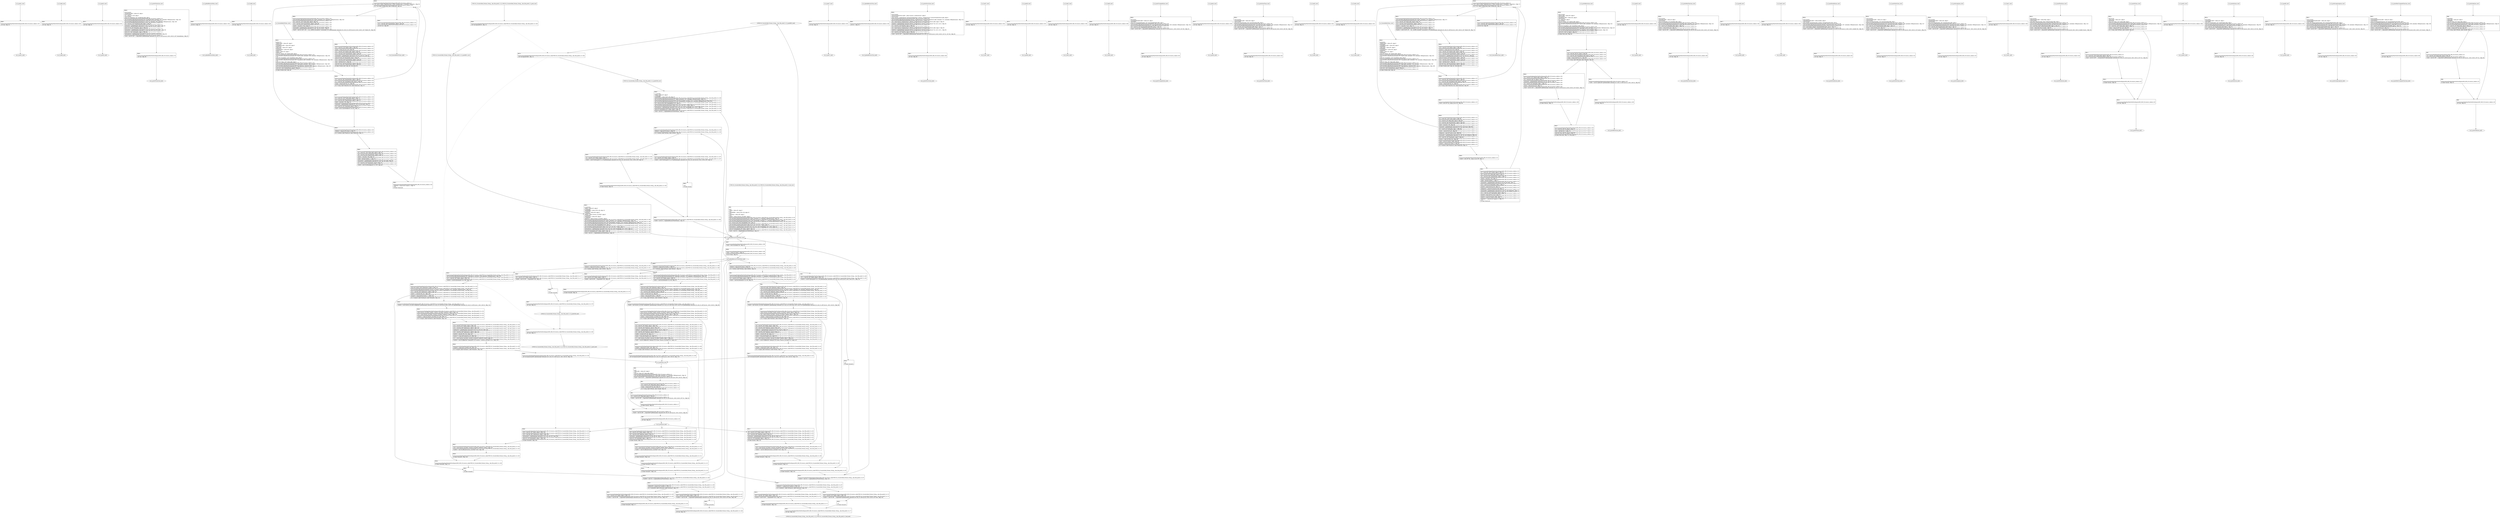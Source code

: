 digraph "icfg graph" {
BBio_ll_good1_end [label="{io_ll_good1_end}"];
BBio_ll_bad6_end [label="{io_ll_bad6_end}"];
BBio_ll_good5_end [label="{io_ll_good5_end}"];
BBio_ll_printWcharLine_end [label="{io_ll_printWcharLine_end}"];
BBio_ll_globalReturnsFalse_end [label="{io_ll_globalReturnsFalse_end}"];
BBio_ll_bad8_end [label="{io_ll_bad8_end}"];
BBio_ll_decodeHexWChars_end [label="{io_ll_decodeHexWChars_end}"];
BBCWE134_Uncontrolled_Format_String__char_file_printf_12_ll_goodB2G_end [label="{CWE134_Uncontrolled_Format_String__char_file_printf_12_ll_goodB2G_end}"];
BBio_ll_good7_end [label="{io_ll_good7_end}"];
BBio_ll_globalReturnsTrue_end [label="{io_ll_globalReturnsTrue_end}"];
BBio_ll_printStructLine_end [label="{io_ll_printStructLine_end}"];
BBio_ll_bad7_end [label="{io_ll_bad7_end}"];
BBio_ll_good6_end [label="{io_ll_good6_end}"];
BBio_ll_bad2_end [label="{io_ll_bad2_end}"];
BBio_ll_bad9_end [label="{io_ll_bad9_end}"];
BBCWE134_Uncontrolled_Format_String__char_file_printf_12_ll_CWE134_Uncontrolled_Format_String__char_file_printf_12_bad_end [label="{CWE134_Uncontrolled_Format_String__char_file_printf_12_ll_CWE134_Uncontrolled_Format_String__char_file_printf_12_bad_end}"];
BBio_ll_printUnsignedLine_end [label="{io_ll_printUnsignedLine_end}"];
BBio_ll_good4_end [label="{io_ll_good4_end}"];
BBio_ll_printSizeTLine_end [label="{io_ll_printSizeTLine_end}"];
BBio_ll_bad5_end [label="{io_ll_bad5_end}"];
BBio_ll_printLine_end [label="{io_ll_printLine_end}"];
BBio_ll_bad4_end [label="{io_ll_bad4_end}"];
BBio_ll_decodeHexChars_end [label="{io_ll_decodeHexChars_end}"];
BBio_ll_printBytesLine_end [label="{io_ll_printBytesLine_end}"];
BBCWE134_Uncontrolled_Format_String__char_file_printf_12_ll_goodG2B_end [label="{CWE134_Uncontrolled_Format_String__char_file_printf_12_ll_goodG2B_end}"];
BBio_ll_globalReturnsTrueOrFalse_end [label="{io_ll_globalReturnsTrueOrFalse_end}"];
BBio_ll_good3_end [label="{io_ll_good3_end}"];
BBCWE134_Uncontrolled_Format_String__char_file_printf_12_ll_CWE134_Uncontrolled_Format_String__char_file_printf_12_good_end [label="{CWE134_Uncontrolled_Format_String__char_file_printf_12_ll_CWE134_Uncontrolled_Format_String__char_file_printf_12_good_end}"];
BBio_ll_printHexCharLine_end [label="{io_ll_printHexCharLine_end}"];
BBio_ll_good9_end [label="{io_ll_good9_end}"];
BBio_ll_bad3_end [label="{io_ll_bad3_end}"];
BBio_ll_printDoubleLine_end [label="{io_ll_printDoubleLine_end}"];
BBio_ll_printShortLine_end [label="{io_ll_printShortLine_end}"];
BBio_ll_printLongLine_end [label="{io_ll_printLongLine_end}"];
BBio_ll_bad1_end [label="{io_ll_bad1_end}"];
BBio_ll_printFloatLine_end [label="{io_ll_printFloatLine_end}"];
BBio_ll_printWLine_end [label="{io_ll_printWLine_end}"];
BBio_ll_good2_end [label="{io_ll_good2_end}"];
BBio_ll_printIntLine_end [label="{io_ll_printIntLine_end}"];
BBio_ll_good8_end [label="{io_ll_good8_end}"];
BBio_ll_printLongLongLine_end [label="{io_ll_printLongLongLine_end}"];
BBio_ll_printHexUnsignedCharLine_end [label="{io_ll_printHexUnsignedCharLine_end}"];
BBio_ll_printSinkLine_end [label="{io_ll_printSinkLine_end}"];
BBio_ll_good1_start [label="{io_ll_good1_start}", shape=record];
io_ll_good1BB69 [label="{BB69:\l\l/home/raoxue/Desktop/MemVerif/workspace/000_080_021/source_code/io.c:187\l
  ret void, !dbg !52\l
}", shape=record];
BBio_ll_bad6_start [label="{io_ll_bad6_start}", shape=record];
io_ll_bad6BB83 [label="{BB83:\l\l/home/raoxue/Desktop/MemVerif/workspace/000_080_021/source_code/io.c:203\l
  ret void, !dbg !52\l
}", shape=record];
BBio_ll_good5_start [label="{io_ll_good5_start}", shape=record];
io_ll_good5BB73 [label="{BB73:\l\l/home/raoxue/Desktop/MemVerif/workspace/000_080_021/source_code/io.c:191\l
  ret void, !dbg !52\l
}", shape=record];
BBio_ll_printWcharLine_start [label="{io_ll_printWcharLine_start}", shape=record];
io_ll_printWcharLineBB28 [label="{BB28:\l\l/:3547410432\l
  %wideChar.addr = alloca i32, align 4\l
/:3547410432\l
  %s = alloca [2 x i32], align 4\l
/:3547410432\l
  store i32 %wideChar, i32* %wideChar.addr, align 4\l
/home/raoxue/Desktop/MemVerif/workspace/000_080_021/source_code/io.c:70\l
  call void @llvm.dbg.declare(metadata i32* %wideChar.addr, metadata !162, metadata !DIExpression()), !dbg !163\l
/home/raoxue/Desktop/MemVerif/workspace/000_080_021/source_code/io.c:74\l
  call void @llvm.dbg.declare(metadata [2 x i32]* %s, metadata !164, metadata !DIExpression()), !dbg !168\l
/home/raoxue/Desktop/MemVerif/workspace/000_080_021/source_code/io.c:75\l
  %0 = load i32, i32* %wideChar.addr, align 4, !dbg !61\l
/home/raoxue/Desktop/MemVerif/workspace/000_080_021/source_code/io.c:75\l
  %arrayidx = getelementptr inbounds [2 x i32], [2 x i32]* %s, i64 0, i64 0, !dbg !62\l
/home/raoxue/Desktop/MemVerif/workspace/000_080_021/source_code/io.c:75\l
  store i32 %0, i32* %arrayidx, align 4, !dbg !63\l
/home/raoxue/Desktop/MemVerif/workspace/000_080_021/source_code/io.c:76\l
  %arrayidx1 = getelementptr inbounds [2 x i32], [2 x i32]* %s, i64 0, i64 1, !dbg !64\l
/home/raoxue/Desktop/MemVerif/workspace/000_080_021/source_code/io.c:76\l
  store i32 0, i32* %arrayidx1, align 4, !dbg !65\l
/home/raoxue/Desktop/MemVerif/workspace/000_080_021/source_code/io.c:77\l
  %arraydecay = getelementptr inbounds [2 x i32], [2 x i32]* %s, i64 0, i64 0, !dbg !66\l
/home/raoxue/Desktop/MemVerif/workspace/000_080_021/source_code/io.c:77\l
  %call = call i32 (i8*, ...) @printf(i8* getelementptr inbounds ([5 x i8], [5 x i8]* @.str.10, i64 0, i64 0), i32* %arraydecay), !dbg !67\l
}", shape=record];
io_ll_printWcharLineBB28 [label="{BB28:\l\l/:3547410432\l
  %wideChar.addr = alloca i32, align 4\l
/:3547410432\l
  %s = alloca [2 x i32], align 4\l
/:3547410432\l
  store i32 %wideChar, i32* %wideChar.addr, align 4\l
/home/raoxue/Desktop/MemVerif/workspace/000_080_021/source_code/io.c:70\l
  call void @llvm.dbg.declare(metadata i32* %wideChar.addr, metadata !162, metadata !DIExpression()), !dbg !163\l
/home/raoxue/Desktop/MemVerif/workspace/000_080_021/source_code/io.c:74\l
  call void @llvm.dbg.declare(metadata [2 x i32]* %s, metadata !164, metadata !DIExpression()), !dbg !168\l
/home/raoxue/Desktop/MemVerif/workspace/000_080_021/source_code/io.c:75\l
  %0 = load i32, i32* %wideChar.addr, align 4, !dbg !61\l
/home/raoxue/Desktop/MemVerif/workspace/000_080_021/source_code/io.c:75\l
  %arrayidx = getelementptr inbounds [2 x i32], [2 x i32]* %s, i64 0, i64 0, !dbg !62\l
/home/raoxue/Desktop/MemVerif/workspace/000_080_021/source_code/io.c:75\l
  store i32 %0, i32* %arrayidx, align 4, !dbg !63\l
/home/raoxue/Desktop/MemVerif/workspace/000_080_021/source_code/io.c:76\l
  %arrayidx1 = getelementptr inbounds [2 x i32], [2 x i32]* %s, i64 0, i64 1, !dbg !64\l
/home/raoxue/Desktop/MemVerif/workspace/000_080_021/source_code/io.c:76\l
  store i32 0, i32* %arrayidx1, align 4, !dbg !65\l
/home/raoxue/Desktop/MemVerif/workspace/000_080_021/source_code/io.c:77\l
  %arraydecay = getelementptr inbounds [2 x i32], [2 x i32]* %s, i64 0, i64 0, !dbg !66\l
/home/raoxue/Desktop/MemVerif/workspace/000_080_021/source_code/io.c:77\l
  %call = call i32 (i8*, ...) @printf(i8* getelementptr inbounds ([5 x i8], [5 x i8]* @.str.10, i64 0, i64 0), i32* %arraydecay), !dbg !67\l
}", shape=record];
io_ll_printWcharLineBB29 [label="{BB29:\l\l/home/raoxue/Desktop/MemVerif/workspace/000_080_021/source_code/io.c:78\l
  ret void, !dbg !68\l
}", shape=record];
BBio_ll_globalReturnsFalse_start [label="{io_ll_globalReturnsFalse_start}", shape=record];
io_ll_globalReturnsFalseBB66 [label="{BB66:\l\l/home/raoxue/Desktop/MemVerif/workspace/000_080_021/source_code/io.c:163\l
  ret i32 0, !dbg !52\l
}", shape=record];
BBio_ll_bad8_start [label="{io_ll_bad8_start}", shape=record];
io_ll_bad8BB85 [label="{BB85:\l\l/home/raoxue/Desktop/MemVerif/workspace/000_080_021/source_code/io.c:205\l
  ret void, !dbg !52\l
}", shape=record];
BBio_ll_decodeHexWChars_start [label="{io_ll_decodeHexWChars_start}", shape=record];
io_ll_decodeHexWCharsBB55 [label="{BB55:\l\l/:90581576\l
  %bytes.addr = alloca i8*, align 8\l
/:90581576\l
  %numBytes.addr = alloca i64, align 8\l
/:90581576\l
  %hex.addr = alloca i32*, align 8\l
/:90581576\l
  %numWritten = alloca i64, align 8\l
/:90581576\l
  %byte = alloca i32, align 4\l
/:90581576\l
  store i8* %bytes, i8** %bytes.addr, align 8\l
/home/raoxue/Desktop/MemVerif/workspace/000_080_021/source_code/io.c:135\l
  call void @llvm.dbg.declare(metadata i8** %bytes.addr, metadata !290, metadata !DIExpression()), !dbg !291\l
/:135\l
  store i64 %numBytes, i64* %numBytes.addr, align 8\l
/home/raoxue/Desktop/MemVerif/workspace/000_080_021/source_code/io.c:135\l
  call void @llvm.dbg.declare(metadata i64* %numBytes.addr, metadata !292, metadata !DIExpression()), !dbg !293\l
/:135\l
  store i32* %hex, i32** %hex.addr, align 8\l
/home/raoxue/Desktop/MemVerif/workspace/000_080_021/source_code/io.c:135\l
  call void @llvm.dbg.declare(metadata i32** %hex.addr, metadata !294, metadata !DIExpression()), !dbg !295\l
/home/raoxue/Desktop/MemVerif/workspace/000_080_021/source_code/io.c:137\l
  call void @llvm.dbg.declare(metadata i64* %numWritten, metadata !296, metadata !DIExpression()), !dbg !297\l
/home/raoxue/Desktop/MemVerif/workspace/000_080_021/source_code/io.c:137\l
  store i64 0, i64* %numWritten, align 8, !dbg !65\l
/home/raoxue/Desktop/MemVerif/workspace/000_080_021/source_code/io.c:143\l
  br label %while.cond, !dbg !66\l
}", shape=record];
io_ll_decodeHexWCharsBB56 [label="{BB56:\l\l/home/raoxue/Desktop/MemVerif/workspace/000_080_021/source_code/io.c:143\l
  %0 = load i64, i64* %numWritten, align 8, !dbg !67\l
/home/raoxue/Desktop/MemVerif/workspace/000_080_021/source_code/io.c:143\l
  %1 = load i64, i64* %numBytes.addr, align 8, !dbg !68\l
/home/raoxue/Desktop/MemVerif/workspace/000_080_021/source_code/io.c:143\l
  %cmp = icmp ult i64 %0, %1, !dbg !69\l
/home/raoxue/Desktop/MemVerif/workspace/000_080_021/source_code/io.c:143\l
  br i1 %cmp, label %land.lhs.true, label %land.end, !dbg !70\l
}", shape=record];
io_ll_decodeHexWCharsBB57 [label="{BB57:\l\l/home/raoxue/Desktop/MemVerif/workspace/000_080_021/source_code/io.c:143\l
  %2 = load i32*, i32** %hex.addr, align 8, !dbg !71\l
/home/raoxue/Desktop/MemVerif/workspace/000_080_021/source_code/io.c:143\l
  %3 = load i64, i64* %numWritten, align 8, !dbg !72\l
/home/raoxue/Desktop/MemVerif/workspace/000_080_021/source_code/io.c:143\l
  %mul = mul i64 2, %3, !dbg !73\l
/home/raoxue/Desktop/MemVerif/workspace/000_080_021/source_code/io.c:143\l
  %arrayidx = getelementptr inbounds i32, i32* %2, i64 %mul, !dbg !71\l
/home/raoxue/Desktop/MemVerif/workspace/000_080_021/source_code/io.c:143\l
  %4 = load i32, i32* %arrayidx, align 4, !dbg !71\l
/home/raoxue/Desktop/MemVerif/workspace/000_080_021/source_code/io.c:143\l
  %call = call i32 @iswxdigit(i32 %4) #5, !dbg !74\l
}", shape=record];
io_ll_decodeHexWCharsBB57 [label="{BB57:\l\l/home/raoxue/Desktop/MemVerif/workspace/000_080_021/source_code/io.c:143\l
  %2 = load i32*, i32** %hex.addr, align 8, !dbg !71\l
/home/raoxue/Desktop/MemVerif/workspace/000_080_021/source_code/io.c:143\l
  %3 = load i64, i64* %numWritten, align 8, !dbg !72\l
/home/raoxue/Desktop/MemVerif/workspace/000_080_021/source_code/io.c:143\l
  %mul = mul i64 2, %3, !dbg !73\l
/home/raoxue/Desktop/MemVerif/workspace/000_080_021/source_code/io.c:143\l
  %arrayidx = getelementptr inbounds i32, i32* %2, i64 %mul, !dbg !71\l
/home/raoxue/Desktop/MemVerif/workspace/000_080_021/source_code/io.c:143\l
  %4 = load i32, i32* %arrayidx, align 4, !dbg !71\l
/home/raoxue/Desktop/MemVerif/workspace/000_080_021/source_code/io.c:143\l
  %call = call i32 @iswxdigit(i32 %4) #5, !dbg !74\l
}", shape=record];
io_ll_decodeHexWCharsBB59 [label="{BB59:\l\l/home/raoxue/Desktop/MemVerif/workspace/000_080_021/source_code/io.c:143\l
  %tobool = icmp ne i32 %call, 0, !dbg !74\l
/home/raoxue/Desktop/MemVerif/workspace/000_080_021/source_code/io.c:143\l
  br i1 %tobool, label %land.rhs, label %land.end, !dbg !75\l
}", shape=record];
io_ll_decodeHexWCharsBB60 [label="{BB60:\l\l/home/raoxue/Desktop/MemVerif/workspace/000_080_021/source_code/io.c:143\l
  %5 = load i32*, i32** %hex.addr, align 8, !dbg !76\l
/home/raoxue/Desktop/MemVerif/workspace/000_080_021/source_code/io.c:143\l
  %6 = load i64, i64* %numWritten, align 8, !dbg !77\l
/home/raoxue/Desktop/MemVerif/workspace/000_080_021/source_code/io.c:143\l
  %mul1 = mul i64 2, %6, !dbg !78\l
/home/raoxue/Desktop/MemVerif/workspace/000_080_021/source_code/io.c:143\l
  %add = add i64 %mul1, 1, !dbg !79\l
/home/raoxue/Desktop/MemVerif/workspace/000_080_021/source_code/io.c:143\l
  %arrayidx2 = getelementptr inbounds i32, i32* %5, i64 %add, !dbg !76\l
/home/raoxue/Desktop/MemVerif/workspace/000_080_021/source_code/io.c:143\l
  %7 = load i32, i32* %arrayidx2, align 4, !dbg !76\l
/home/raoxue/Desktop/MemVerif/workspace/000_080_021/source_code/io.c:143\l
  %call3 = call i32 @iswxdigit(i32 %7) #5, !dbg !80\l
}", shape=record];
io_ll_decodeHexWCharsBB60 [label="{BB60:\l\l/home/raoxue/Desktop/MemVerif/workspace/000_080_021/source_code/io.c:143\l
  %5 = load i32*, i32** %hex.addr, align 8, !dbg !76\l
/home/raoxue/Desktop/MemVerif/workspace/000_080_021/source_code/io.c:143\l
  %6 = load i64, i64* %numWritten, align 8, !dbg !77\l
/home/raoxue/Desktop/MemVerif/workspace/000_080_021/source_code/io.c:143\l
  %mul1 = mul i64 2, %6, !dbg !78\l
/home/raoxue/Desktop/MemVerif/workspace/000_080_021/source_code/io.c:143\l
  %add = add i64 %mul1, 1, !dbg !79\l
/home/raoxue/Desktop/MemVerif/workspace/000_080_021/source_code/io.c:143\l
  %arrayidx2 = getelementptr inbounds i32, i32* %5, i64 %add, !dbg !76\l
/home/raoxue/Desktop/MemVerif/workspace/000_080_021/source_code/io.c:143\l
  %7 = load i32, i32* %arrayidx2, align 4, !dbg !76\l
/home/raoxue/Desktop/MemVerif/workspace/000_080_021/source_code/io.c:143\l
  %call3 = call i32 @iswxdigit(i32 %7) #5, !dbg !80\l
}", shape=record];
io_ll_decodeHexWCharsBB61 [label="{BB61:\l\l/home/raoxue/Desktop/MemVerif/workspace/000_080_021/source_code/io.c:143\l
  %tobool4 = icmp ne i32 %call3, 0, !dbg !75\l
/:143\l
  br label %land.end\l
}", shape=record];
io_ll_decodeHexWCharsBB58 [label="{BB58:\l\l/home/raoxue/Desktop/MemVerif/workspace/000_080_021/source_code/io.c:0\l
  %8 = phi i1 [ false, %land.lhs.true ], [ false, %while.cond ], [ %tobool4, %land.rhs ], !dbg !81\l
/home/raoxue/Desktop/MemVerif/workspace/000_080_021/source_code/io.c:143\l
  br i1 %8, label %while.body, label %while.end, !dbg !66\l
}", shape=record];
io_ll_decodeHexWCharsBB62 [label="{BB62:\l\l/home/raoxue/Desktop/MemVerif/workspace/000_080_021/source_code/io.c:145\l
  call void @llvm.dbg.declare(metadata i32* %byte, metadata !314, metadata !DIExpression()), !dbg !316\l
/home/raoxue/Desktop/MemVerif/workspace/000_080_021/source_code/io.c:146\l
  %9 = load i32*, i32** %hex.addr, align 8, !dbg !85\l
/home/raoxue/Desktop/MemVerif/workspace/000_080_021/source_code/io.c:146\l
  %10 = load i64, i64* %numWritten, align 8, !dbg !86\l
/home/raoxue/Desktop/MemVerif/workspace/000_080_021/source_code/io.c:146\l
  %mul5 = mul i64 2, %10, !dbg !87\l
/home/raoxue/Desktop/MemVerif/workspace/000_080_021/source_code/io.c:146\l
  %arrayidx6 = getelementptr inbounds i32, i32* %9, i64 %mul5, !dbg !85\l
/home/raoxue/Desktop/MemVerif/workspace/000_080_021/source_code/io.c:146\l
  %call7 = call i32 (i32*, i32*, ...) @__isoc99_swscanf(i32* %arrayidx6, i32* getelementptr inbounds ([5 x i32], [5 x i32]* @.str.16, i64 0, i64 0), i32* %byte) #5, !dbg !88\l
}", shape=record];
io_ll_decodeHexWCharsBB62 [label="{BB62:\l\l/home/raoxue/Desktop/MemVerif/workspace/000_080_021/source_code/io.c:145\l
  call void @llvm.dbg.declare(metadata i32* %byte, metadata !314, metadata !DIExpression()), !dbg !316\l
/home/raoxue/Desktop/MemVerif/workspace/000_080_021/source_code/io.c:146\l
  %9 = load i32*, i32** %hex.addr, align 8, !dbg !85\l
/home/raoxue/Desktop/MemVerif/workspace/000_080_021/source_code/io.c:146\l
  %10 = load i64, i64* %numWritten, align 8, !dbg !86\l
/home/raoxue/Desktop/MemVerif/workspace/000_080_021/source_code/io.c:146\l
  %mul5 = mul i64 2, %10, !dbg !87\l
/home/raoxue/Desktop/MemVerif/workspace/000_080_021/source_code/io.c:146\l
  %arrayidx6 = getelementptr inbounds i32, i32* %9, i64 %mul5, !dbg !85\l
/home/raoxue/Desktop/MemVerif/workspace/000_080_021/source_code/io.c:146\l
  %call7 = call i32 (i32*, i32*, ...) @__isoc99_swscanf(i32* %arrayidx6, i32* getelementptr inbounds ([5 x i32], [5 x i32]* @.str.16, i64 0, i64 0), i32* %byte) #5, !dbg !88\l
}", shape=record];
io_ll_decodeHexWCharsBB64 [label="{BB64:\l\l/home/raoxue/Desktop/MemVerif/workspace/000_080_021/source_code/io.c:147\l
  %11 = load i32, i32* %byte, align 4, !dbg !89\l
/home/raoxue/Desktop/MemVerif/workspace/000_080_021/source_code/io.c:147\l
  %conv = trunc i32 %11 to i8, !dbg !90\l
/home/raoxue/Desktop/MemVerif/workspace/000_080_021/source_code/io.c:147\l
  %12 = load i8*, i8** %bytes.addr, align 8, !dbg !91\l
/home/raoxue/Desktop/MemVerif/workspace/000_080_021/source_code/io.c:147\l
  %13 = load i64, i64* %numWritten, align 8, !dbg !92\l
/home/raoxue/Desktop/MemVerif/workspace/000_080_021/source_code/io.c:147\l
  %arrayidx8 = getelementptr inbounds i8, i8* %12, i64 %13, !dbg !91\l
/home/raoxue/Desktop/MemVerif/workspace/000_080_021/source_code/io.c:147\l
  store i8 %conv, i8* %arrayidx8, align 1, !dbg !93\l
/home/raoxue/Desktop/MemVerif/workspace/000_080_021/source_code/io.c:148\l
  %14 = load i64, i64* %numWritten, align 8, !dbg !94\l
/home/raoxue/Desktop/MemVerif/workspace/000_080_021/source_code/io.c:148\l
  %inc = add i64 %14, 1, !dbg !94\l
/home/raoxue/Desktop/MemVerif/workspace/000_080_021/source_code/io.c:148\l
  store i64 %inc, i64* %numWritten, align 8, !dbg !94\l
/home/raoxue/Desktop/MemVerif/workspace/000_080_021/source_code/io.c:143\l
  br label %while.cond, !dbg !66, !llvm.loop !95\l
}", shape=record];
io_ll_decodeHexWCharsBB63 [label="{BB63:\l\l/home/raoxue/Desktop/MemVerif/workspace/000_080_021/source_code/io.c:151\l
  %15 = load i64, i64* %numWritten, align 8, !dbg !98\l
/home/raoxue/Desktop/MemVerif/workspace/000_080_021/source_code/io.c:151\l
  ret i64 %15, !dbg !99\l
}", shape=record];
BBCWE134_Uncontrolled_Format_String__char_file_printf_12_ll_goodB2G_start [label="{CWE134_Uncontrolled_Format_String__char_file_printf_12_ll_goodB2G_start}", shape=record];
CWE134_Uncontrolled_Format_String__char_file_printf_12_ll_goodB2GBB23 [label="{BB23:\l\l/:114932952\l
  %data = alloca i8*, align 8\l
/:114932952\l
  %dataBuffer = alloca [100 x i8], align 16\l
/:114932952\l
  %dataLen = alloca i64, align 8\l
/:114932952\l
  %pFile = alloca %struct._IO_FILE*, align 8\l
/:114932952\l
  %dataLen14 = alloca i64, align 8\l
/:114932952\l
  %pFile16 = alloca %struct._IO_FILE*, align 8\l
/home/raoxue/Desktop/MemVerif/workspace/000_080_021/source_code/CWE134_Uncontrolled_Format_String__char_file_printf_12.c:88\l
  call void @llvm.dbg.declare(metadata i8** %data, metadata !144, metadata !DIExpression()), !dbg !145\l
/home/raoxue/Desktop/MemVerif/workspace/000_080_021/source_code/CWE134_Uncontrolled_Format_String__char_file_printf_12.c:89\l
  call void @llvm.dbg.declare(metadata [100 x i8]* %dataBuffer, metadata !146, metadata !DIExpression()), !dbg !147\l
/home/raoxue/Desktop/MemVerif/workspace/000_080_021/source_code/CWE134_Uncontrolled_Format_String__char_file_printf_12.c:89\l
  %0 = bitcast [100 x i8]* %dataBuffer to i8*, !dbg !21\l
/home/raoxue/Desktop/MemVerif/workspace/000_080_021/source_code/CWE134_Uncontrolled_Format_String__char_file_printf_12.c:89\l
  call void @llvm.memset.p0i8.i64(i8* align 16 %0, i8 0, i64 100, i1 false), !dbg !21\l
/home/raoxue/Desktop/MemVerif/workspace/000_080_021/source_code/CWE134_Uncontrolled_Format_String__char_file_printf_12.c:90\l
  %arraydecay = getelementptr inbounds [100 x i8], [100 x i8]* %dataBuffer, i64 0, i64 0, !dbg !22\l
/home/raoxue/Desktop/MemVerif/workspace/000_080_021/source_code/CWE134_Uncontrolled_Format_String__char_file_printf_12.c:90\l
  store i8* %arraydecay, i8** %data, align 8, !dbg !23\l
/home/raoxue/Desktop/MemVerif/workspace/000_080_021/source_code/CWE134_Uncontrolled_Format_String__char_file_printf_12.c:91\l
  %call = call i32 (...) @globalReturnsTrueOrFalse(), !dbg !24\l
}", shape=record];
CWE134_Uncontrolled_Format_String__char_file_printf_12_ll_goodB2GBB23 [label="{BB23:\l\l/:114932952\l
  %data = alloca i8*, align 8\l
/:114932952\l
  %dataBuffer = alloca [100 x i8], align 16\l
/:114932952\l
  %dataLen = alloca i64, align 8\l
/:114932952\l
  %pFile = alloca %struct._IO_FILE*, align 8\l
/:114932952\l
  %dataLen14 = alloca i64, align 8\l
/:114932952\l
  %pFile16 = alloca %struct._IO_FILE*, align 8\l
/home/raoxue/Desktop/MemVerif/workspace/000_080_021/source_code/CWE134_Uncontrolled_Format_String__char_file_printf_12.c:88\l
  call void @llvm.dbg.declare(metadata i8** %data, metadata !144, metadata !DIExpression()), !dbg !145\l
/home/raoxue/Desktop/MemVerif/workspace/000_080_021/source_code/CWE134_Uncontrolled_Format_String__char_file_printf_12.c:89\l
  call void @llvm.dbg.declare(metadata [100 x i8]* %dataBuffer, metadata !146, metadata !DIExpression()), !dbg !147\l
/home/raoxue/Desktop/MemVerif/workspace/000_080_021/source_code/CWE134_Uncontrolled_Format_String__char_file_printf_12.c:89\l
  %0 = bitcast [100 x i8]* %dataBuffer to i8*, !dbg !21\l
/home/raoxue/Desktop/MemVerif/workspace/000_080_021/source_code/CWE134_Uncontrolled_Format_String__char_file_printf_12.c:89\l
  call void @llvm.memset.p0i8.i64(i8* align 16 %0, i8 0, i64 100, i1 false), !dbg !21\l
/home/raoxue/Desktop/MemVerif/workspace/000_080_021/source_code/CWE134_Uncontrolled_Format_String__char_file_printf_12.c:90\l
  %arraydecay = getelementptr inbounds [100 x i8], [100 x i8]* %dataBuffer, i64 0, i64 0, !dbg !22\l
/home/raoxue/Desktop/MemVerif/workspace/000_080_021/source_code/CWE134_Uncontrolled_Format_String__char_file_printf_12.c:90\l
  store i8* %arraydecay, i8** %data, align 8, !dbg !23\l
/home/raoxue/Desktop/MemVerif/workspace/000_080_021/source_code/CWE134_Uncontrolled_Format_String__char_file_printf_12.c:91\l
  %call = call i32 (...) @globalReturnsTrueOrFalse(), !dbg !24\l
}", shape=record];
CWE134_Uncontrolled_Format_String__char_file_printf_12_ll_goodB2GBB24 [label="{BB24:\l\l/home/raoxue/Desktop/MemVerif/workspace/000_080_021/source_code/CWE134_Uncontrolled_Format_String__char_file_printf_12.c:91\l
  %tobool = icmp ne i32 %call, 0, !dbg !24\l
/home/raoxue/Desktop/MemVerif/workspace/000_080_021/source_code/CWE134_Uncontrolled_Format_String__char_file_printf_12.c:91\l
  br i1 %tobool, label %if.then, label %if.else, !dbg !26\l
}", shape=record];
CWE134_Uncontrolled_Format_String__char_file_printf_12_ll_goodB2GBB25 [label="{BB25:\l\l/home/raoxue/Desktop/MemVerif/workspace/000_080_021/source_code/CWE134_Uncontrolled_Format_String__char_file_printf_12.c:95\l
  call void @llvm.dbg.declare(metadata i64* %dataLen, metadata !153, metadata !DIExpression()), !dbg !156\l
/home/raoxue/Desktop/MemVerif/workspace/000_080_021/source_code/CWE134_Uncontrolled_Format_String__char_file_printf_12.c:95\l
  %1 = load i8*, i8** %data, align 8, !dbg !34\l
/home/raoxue/Desktop/MemVerif/workspace/000_080_021/source_code/CWE134_Uncontrolled_Format_String__char_file_printf_12.c:95\l
  %call1 = call i64 @strlen(i8* %1) #6, !dbg !35\l
}", shape=record];
CWE134_Uncontrolled_Format_String__char_file_printf_12_ll_goodB2GBB25 [label="{BB25:\l\l/home/raoxue/Desktop/MemVerif/workspace/000_080_021/source_code/CWE134_Uncontrolled_Format_String__char_file_printf_12.c:95\l
  call void @llvm.dbg.declare(metadata i64* %dataLen, metadata !153, metadata !DIExpression()), !dbg !156\l
/home/raoxue/Desktop/MemVerif/workspace/000_080_021/source_code/CWE134_Uncontrolled_Format_String__char_file_printf_12.c:95\l
  %1 = load i8*, i8** %data, align 8, !dbg !34\l
/home/raoxue/Desktop/MemVerif/workspace/000_080_021/source_code/CWE134_Uncontrolled_Format_String__char_file_printf_12.c:95\l
  %call1 = call i64 @strlen(i8* %1) #6, !dbg !35\l
}", shape=record];
CWE134_Uncontrolled_Format_String__char_file_printf_12_ll_goodB2GBB27 [label="{BB27:\l\l/home/raoxue/Desktop/MemVerif/workspace/000_080_021/source_code/CWE134_Uncontrolled_Format_String__char_file_printf_12.c:95\l
  store i64 %call1, i64* %dataLen, align 8, !dbg !33\l
/home/raoxue/Desktop/MemVerif/workspace/000_080_021/source_code/CWE134_Uncontrolled_Format_String__char_file_printf_12.c:96\l
  call void @llvm.dbg.declare(metadata %struct._IO_FILE** %pFile, metadata !159, metadata !DIExpression()), !dbg !160\l
/home/raoxue/Desktop/MemVerif/workspace/000_080_021/source_code/CWE134_Uncontrolled_Format_String__char_file_printf_12.c:98\l
  %2 = load i64, i64* %dataLen, align 8, !dbg !94\l
/home/raoxue/Desktop/MemVerif/workspace/000_080_021/source_code/CWE134_Uncontrolled_Format_String__char_file_printf_12.c:98\l
  %sub = sub i64 100, %2, !dbg !96\l
/home/raoxue/Desktop/MemVerif/workspace/000_080_021/source_code/CWE134_Uncontrolled_Format_String__char_file_printf_12.c:98\l
  %cmp = icmp ugt i64 %sub, 1, !dbg !97\l
/home/raoxue/Desktop/MemVerif/workspace/000_080_021/source_code/CWE134_Uncontrolled_Format_String__char_file_printf_12.c:98\l
  br i1 %cmp, label %if.then2, label %if.end13, !dbg !98\l
}", shape=record];
CWE134_Uncontrolled_Format_String__char_file_printf_12_ll_goodB2GBB28 [label="{BB28:\l\l/home/raoxue/Desktop/MemVerif/workspace/000_080_021/source_code/CWE134_Uncontrolled_Format_String__char_file_printf_12.c:100\l
  %call3 = call %struct._IO_FILE* @fopen(i8* getelementptr inbounds ([14 x i8], [14 x i8]* @.str, i64 0, i64 0), i8* getelementptr inbounds ([2 x i8], [2 x i8]* @.str.1, i64 0, i64 0)), !dbg !99\l
}", shape=record];
CWE134_Uncontrolled_Format_String__char_file_printf_12_ll_goodB2GBB28 [label="{BB28:\l\l/home/raoxue/Desktop/MemVerif/workspace/000_080_021/source_code/CWE134_Uncontrolled_Format_String__char_file_printf_12.c:100\l
  %call3 = call %struct._IO_FILE* @fopen(i8* getelementptr inbounds ([14 x i8], [14 x i8]* @.str, i64 0, i64 0), i8* getelementptr inbounds ([2 x i8], [2 x i8]* @.str.1, i64 0, i64 0)), !dbg !99\l
}", shape=record];
CWE134_Uncontrolled_Format_String__char_file_printf_12_ll_goodB2GBB30 [label="{BB30:\l\l/home/raoxue/Desktop/MemVerif/workspace/000_080_021/source_code/CWE134_Uncontrolled_Format_String__char_file_printf_12.c:100\l
  store %struct._IO_FILE* %call3, %struct._IO_FILE** %pFile, align 8, !dbg !101\l
/home/raoxue/Desktop/MemVerif/workspace/000_080_021/source_code/CWE134_Uncontrolled_Format_String__char_file_printf_12.c:101\l
  %3 = load %struct._IO_FILE*, %struct._IO_FILE** %pFile, align 8, !dbg !102\l
/home/raoxue/Desktop/MemVerif/workspace/000_080_021/source_code/CWE134_Uncontrolled_Format_String__char_file_printf_12.c:101\l
  %cmp4 = icmp ne %struct._IO_FILE* %3, null, !dbg !104\l
/home/raoxue/Desktop/MemVerif/workspace/000_080_021/source_code/CWE134_Uncontrolled_Format_String__char_file_printf_12.c:101\l
  br i1 %cmp4, label %if.then5, label %if.end12, !dbg !105\l
}", shape=record];
CWE134_Uncontrolled_Format_String__char_file_printf_12_ll_goodB2GBB31 [label="{BB31:\l\l/home/raoxue/Desktop/MemVerif/workspace/000_080_021/source_code/CWE134_Uncontrolled_Format_String__char_file_printf_12.c:104\l
  %4 = load i8*, i8** %data, align 8, !dbg !106\l
/home/raoxue/Desktop/MemVerif/workspace/000_080_021/source_code/CWE134_Uncontrolled_Format_String__char_file_printf_12.c:104\l
  %5 = load i64, i64* %dataLen, align 8, !dbg !109\l
/home/raoxue/Desktop/MemVerif/workspace/000_080_021/source_code/CWE134_Uncontrolled_Format_String__char_file_printf_12.c:104\l
  %add.ptr = getelementptr inbounds i8, i8* %4, i64 %5, !dbg !110\l
/home/raoxue/Desktop/MemVerif/workspace/000_080_021/source_code/CWE134_Uncontrolled_Format_String__char_file_printf_12.c:104\l
  %6 = load i64, i64* %dataLen, align 8, !dbg !111\l
/home/raoxue/Desktop/MemVerif/workspace/000_080_021/source_code/CWE134_Uncontrolled_Format_String__char_file_printf_12.c:104\l
  %sub6 = sub i64 100, %6, !dbg !112\l
/home/raoxue/Desktop/MemVerif/workspace/000_080_021/source_code/CWE134_Uncontrolled_Format_String__char_file_printf_12.c:104\l
  %conv = trunc i64 %sub6 to i32, !dbg !113\l
/home/raoxue/Desktop/MemVerif/workspace/000_080_021/source_code/CWE134_Uncontrolled_Format_String__char_file_printf_12.c:104\l
  %7 = load %struct._IO_FILE*, %struct._IO_FILE** %pFile, align 8, !dbg !114\l
/home/raoxue/Desktop/MemVerif/workspace/000_080_021/source_code/CWE134_Uncontrolled_Format_String__char_file_printf_12.c:104\l
  %call7 = call i8* @fgets(i8* %add.ptr, i32 %conv, %struct._IO_FILE* %7), !dbg !115\l
}", shape=record];
CWE134_Uncontrolled_Format_String__char_file_printf_12_ll_goodB2GBB31 [label="{BB31:\l\l/home/raoxue/Desktop/MemVerif/workspace/000_080_021/source_code/CWE134_Uncontrolled_Format_String__char_file_printf_12.c:104\l
  %4 = load i8*, i8** %data, align 8, !dbg !106\l
/home/raoxue/Desktop/MemVerif/workspace/000_080_021/source_code/CWE134_Uncontrolled_Format_String__char_file_printf_12.c:104\l
  %5 = load i64, i64* %dataLen, align 8, !dbg !109\l
/home/raoxue/Desktop/MemVerif/workspace/000_080_021/source_code/CWE134_Uncontrolled_Format_String__char_file_printf_12.c:104\l
  %add.ptr = getelementptr inbounds i8, i8* %4, i64 %5, !dbg !110\l
/home/raoxue/Desktop/MemVerif/workspace/000_080_021/source_code/CWE134_Uncontrolled_Format_String__char_file_printf_12.c:104\l
  %6 = load i64, i64* %dataLen, align 8, !dbg !111\l
/home/raoxue/Desktop/MemVerif/workspace/000_080_021/source_code/CWE134_Uncontrolled_Format_String__char_file_printf_12.c:104\l
  %sub6 = sub i64 100, %6, !dbg !112\l
/home/raoxue/Desktop/MemVerif/workspace/000_080_021/source_code/CWE134_Uncontrolled_Format_String__char_file_printf_12.c:104\l
  %conv = trunc i64 %sub6 to i32, !dbg !113\l
/home/raoxue/Desktop/MemVerif/workspace/000_080_021/source_code/CWE134_Uncontrolled_Format_String__char_file_printf_12.c:104\l
  %7 = load %struct._IO_FILE*, %struct._IO_FILE** %pFile, align 8, !dbg !114\l
/home/raoxue/Desktop/MemVerif/workspace/000_080_021/source_code/CWE134_Uncontrolled_Format_String__char_file_printf_12.c:104\l
  %call7 = call i8* @fgets(i8* %add.ptr, i32 %conv, %struct._IO_FILE* %7), !dbg !115\l
}", shape=record];
CWE134_Uncontrolled_Format_String__char_file_printf_12_ll_goodB2GBB33 [label="{BB33:\l\l/home/raoxue/Desktop/MemVerif/workspace/000_080_021/source_code/CWE134_Uncontrolled_Format_String__char_file_printf_12.c:104\l
  %cmp8 = icmp eq i8* %call7, null, !dbg !116\l
/home/raoxue/Desktop/MemVerif/workspace/000_080_021/source_code/CWE134_Uncontrolled_Format_String__char_file_printf_12.c:104\l
  br i1 %cmp8, label %if.then10, label %if.end, !dbg !117\l
}", shape=record];
CWE134_Uncontrolled_Format_String__char_file_printf_12_ll_goodB2GBB34 [label="{BB34:\l\l/home/raoxue/Desktop/MemVerif/workspace/000_080_021/source_code/CWE134_Uncontrolled_Format_String__char_file_printf_12.c:106\l
  call void @printLine(i8* getelementptr inbounds ([15 x i8], [15 x i8]* @.str.2, i64 0, i64 0)), !dbg !118\l
}", shape=record];
CWE134_Uncontrolled_Format_String__char_file_printf_12_ll_goodB2GBB34 [label="{BB34:\l\l/home/raoxue/Desktop/MemVerif/workspace/000_080_021/source_code/CWE134_Uncontrolled_Format_String__char_file_printf_12.c:106\l
  call void @printLine(i8* getelementptr inbounds ([15 x i8], [15 x i8]* @.str.2, i64 0, i64 0)), !dbg !118\l
}", shape=record];
CWE134_Uncontrolled_Format_String__char_file_printf_12_ll_goodB2GBB36 [label="{BB36:\l\l/home/raoxue/Desktop/MemVerif/workspace/000_080_021/source_code/CWE134_Uncontrolled_Format_String__char_file_printf_12.c:108\l
  %8 = load i8*, i8** %data, align 8, !dbg !120\l
/home/raoxue/Desktop/MemVerif/workspace/000_080_021/source_code/CWE134_Uncontrolled_Format_String__char_file_printf_12.c:108\l
  %9 = load i64, i64* %dataLen, align 8, !dbg !121\l
/home/raoxue/Desktop/MemVerif/workspace/000_080_021/source_code/CWE134_Uncontrolled_Format_String__char_file_printf_12.c:108\l
  %arrayidx = getelementptr inbounds i8, i8* %8, i64 %9, !dbg !120\l
/home/raoxue/Desktop/MemVerif/workspace/000_080_021/source_code/CWE134_Uncontrolled_Format_String__char_file_printf_12.c:108\l
  store i8 0, i8* %arrayidx, align 1, !dbg !122\l
/home/raoxue/Desktop/MemVerif/workspace/000_080_021/source_code/CWE134_Uncontrolled_Format_String__char_file_printf_12.c:109\l
  br label %if.end, !dbg !123\l
}", shape=record];
CWE134_Uncontrolled_Format_String__char_file_printf_12_ll_goodB2GBB35 [label="{BB35:\l\l/home/raoxue/Desktop/MemVerif/workspace/000_080_021/source_code/CWE134_Uncontrolled_Format_String__char_file_printf_12.c:110\l
  %10 = load %struct._IO_FILE*, %struct._IO_FILE** %pFile, align 8, !dbg !124\l
/home/raoxue/Desktop/MemVerif/workspace/000_080_021/source_code/CWE134_Uncontrolled_Format_String__char_file_printf_12.c:110\l
  %call11 = call i32 @fclose(%struct._IO_FILE* %10), !dbg !125\l
}", shape=record];
CWE134_Uncontrolled_Format_String__char_file_printf_12_ll_goodB2GBB35 [label="{BB35:\l\l/home/raoxue/Desktop/MemVerif/workspace/000_080_021/source_code/CWE134_Uncontrolled_Format_String__char_file_printf_12.c:110\l
  %10 = load %struct._IO_FILE*, %struct._IO_FILE** %pFile, align 8, !dbg !124\l
/home/raoxue/Desktop/MemVerif/workspace/000_080_021/source_code/CWE134_Uncontrolled_Format_String__char_file_printf_12.c:110\l
  %call11 = call i32 @fclose(%struct._IO_FILE* %10), !dbg !125\l
}", shape=record];
CWE134_Uncontrolled_Format_String__char_file_printf_12_ll_goodB2GBB37 [label="{BB37:\l\l/home/raoxue/Desktop/MemVerif/workspace/000_080_021/source_code/CWE134_Uncontrolled_Format_String__char_file_printf_12.c:111\l
  br label %if.end12, !dbg !126\l
}", shape=record];
CWE134_Uncontrolled_Format_String__char_file_printf_12_ll_goodB2GBB32 [label="{BB32:\l\l/home/raoxue/Desktop/MemVerif/workspace/000_080_021/source_code/CWE134_Uncontrolled_Format_String__char_file_printf_12.c:112\l
  br label %if.end13, !dbg !127\l
}", shape=record];
CWE134_Uncontrolled_Format_String__char_file_printf_12_ll_goodB2GBB29 [label="{BB29:\l\l/home/raoxue/Desktop/MemVerif/workspace/000_080_021/source_code/CWE134_Uncontrolled_Format_String__char_file_printf_12.c:114\l
  br label %if.end37, !dbg !128\l
}", shape=record];
CWE134_Uncontrolled_Format_String__char_file_printf_12_ll_goodB2GBB26 [label="{BB26:\l\l/home/raoxue/Desktop/MemVerif/workspace/000_080_021/source_code/CWE134_Uncontrolled_Format_String__char_file_printf_12.c:119\l
  call void @llvm.dbg.declare(metadata i64* %dataLen14, metadata !196, metadata !DIExpression()), !dbg !199\l
/home/raoxue/Desktop/MemVerif/workspace/000_080_021/source_code/CWE134_Uncontrolled_Format_String__char_file_printf_12.c:119\l
  %11 = load i8*, i8** %data, align 8, !dbg !133\l
/home/raoxue/Desktop/MemVerif/workspace/000_080_021/source_code/CWE134_Uncontrolled_Format_String__char_file_printf_12.c:119\l
  %call15 = call i64 @strlen(i8* %11) #6, !dbg !134\l
}", shape=record];
CWE134_Uncontrolled_Format_String__char_file_printf_12_ll_goodB2GBB26 [label="{BB26:\l\l/home/raoxue/Desktop/MemVerif/workspace/000_080_021/source_code/CWE134_Uncontrolled_Format_String__char_file_printf_12.c:119\l
  call void @llvm.dbg.declare(metadata i64* %dataLen14, metadata !196, metadata !DIExpression()), !dbg !199\l
/home/raoxue/Desktop/MemVerif/workspace/000_080_021/source_code/CWE134_Uncontrolled_Format_String__char_file_printf_12.c:119\l
  %11 = load i8*, i8** %data, align 8, !dbg !133\l
/home/raoxue/Desktop/MemVerif/workspace/000_080_021/source_code/CWE134_Uncontrolled_Format_String__char_file_printf_12.c:119\l
  %call15 = call i64 @strlen(i8* %11) #6, !dbg !134\l
}", shape=record];
CWE134_Uncontrolled_Format_String__char_file_printf_12_ll_goodB2GBB39 [label="{BB39:\l\l/home/raoxue/Desktop/MemVerif/workspace/000_080_021/source_code/CWE134_Uncontrolled_Format_String__char_file_printf_12.c:119\l
  store i64 %call15, i64* %dataLen14, align 8, !dbg !132\l
/home/raoxue/Desktop/MemVerif/workspace/000_080_021/source_code/CWE134_Uncontrolled_Format_String__char_file_printf_12.c:120\l
  call void @llvm.dbg.declare(metadata %struct._IO_FILE** %pFile16, metadata !202, metadata !DIExpression()), !dbg !203\l
/home/raoxue/Desktop/MemVerif/workspace/000_080_021/source_code/CWE134_Uncontrolled_Format_String__char_file_printf_12.c:122\l
  %12 = load i64, i64* %dataLen14, align 8, !dbg !137\l
/home/raoxue/Desktop/MemVerif/workspace/000_080_021/source_code/CWE134_Uncontrolled_Format_String__char_file_printf_12.c:122\l
  %sub17 = sub i64 100, %12, !dbg !139\l
/home/raoxue/Desktop/MemVerif/workspace/000_080_021/source_code/CWE134_Uncontrolled_Format_String__char_file_printf_12.c:122\l
  %cmp18 = icmp ugt i64 %sub17, 1, !dbg !140\l
/home/raoxue/Desktop/MemVerif/workspace/000_080_021/source_code/CWE134_Uncontrolled_Format_String__char_file_printf_12.c:122\l
  br i1 %cmp18, label %if.then20, label %if.end36, !dbg !141\l
}", shape=record];
CWE134_Uncontrolled_Format_String__char_file_printf_12_ll_goodB2GBB40 [label="{BB40:\l\l/home/raoxue/Desktop/MemVerif/workspace/000_080_021/source_code/CWE134_Uncontrolled_Format_String__char_file_printf_12.c:124\l
  %call21 = call %struct._IO_FILE* @fopen(i8* getelementptr inbounds ([14 x i8], [14 x i8]* @.str, i64 0, i64 0), i8* getelementptr inbounds ([2 x i8], [2 x i8]* @.str.1, i64 0, i64 0)), !dbg !142\l
}", shape=record];
CWE134_Uncontrolled_Format_String__char_file_printf_12_ll_goodB2GBB40 [label="{BB40:\l\l/home/raoxue/Desktop/MemVerif/workspace/000_080_021/source_code/CWE134_Uncontrolled_Format_String__char_file_printf_12.c:124\l
  %call21 = call %struct._IO_FILE* @fopen(i8* getelementptr inbounds ([14 x i8], [14 x i8]* @.str, i64 0, i64 0), i8* getelementptr inbounds ([2 x i8], [2 x i8]* @.str.1, i64 0, i64 0)), !dbg !142\l
}", shape=record];
CWE134_Uncontrolled_Format_String__char_file_printf_12_ll_goodB2GBB42 [label="{BB42:\l\l/home/raoxue/Desktop/MemVerif/workspace/000_080_021/source_code/CWE134_Uncontrolled_Format_String__char_file_printf_12.c:124\l
  store %struct._IO_FILE* %call21, %struct._IO_FILE** %pFile16, align 8, !dbg !144\l
/home/raoxue/Desktop/MemVerif/workspace/000_080_021/source_code/CWE134_Uncontrolled_Format_String__char_file_printf_12.c:125\l
  %13 = load %struct._IO_FILE*, %struct._IO_FILE** %pFile16, align 8, !dbg !145\l
/home/raoxue/Desktop/MemVerif/workspace/000_080_021/source_code/CWE134_Uncontrolled_Format_String__char_file_printf_12.c:125\l
  %cmp22 = icmp ne %struct._IO_FILE* %13, null, !dbg !147\l
/home/raoxue/Desktop/MemVerif/workspace/000_080_021/source_code/CWE134_Uncontrolled_Format_String__char_file_printf_12.c:125\l
  br i1 %cmp22, label %if.then24, label %if.end35, !dbg !148\l
}", shape=record];
CWE134_Uncontrolled_Format_String__char_file_printf_12_ll_goodB2GBB43 [label="{BB43:\l\l/home/raoxue/Desktop/MemVerif/workspace/000_080_021/source_code/CWE134_Uncontrolled_Format_String__char_file_printf_12.c:128\l
  %14 = load i8*, i8** %data, align 8, !dbg !149\l
/home/raoxue/Desktop/MemVerif/workspace/000_080_021/source_code/CWE134_Uncontrolled_Format_String__char_file_printf_12.c:128\l
  %15 = load i64, i64* %dataLen14, align 8, !dbg !152\l
/home/raoxue/Desktop/MemVerif/workspace/000_080_021/source_code/CWE134_Uncontrolled_Format_String__char_file_printf_12.c:128\l
  %add.ptr25 = getelementptr inbounds i8, i8* %14, i64 %15, !dbg !153\l
/home/raoxue/Desktop/MemVerif/workspace/000_080_021/source_code/CWE134_Uncontrolled_Format_String__char_file_printf_12.c:128\l
  %16 = load i64, i64* %dataLen14, align 8, !dbg !154\l
/home/raoxue/Desktop/MemVerif/workspace/000_080_021/source_code/CWE134_Uncontrolled_Format_String__char_file_printf_12.c:128\l
  %sub26 = sub i64 100, %16, !dbg !155\l
/home/raoxue/Desktop/MemVerif/workspace/000_080_021/source_code/CWE134_Uncontrolled_Format_String__char_file_printf_12.c:128\l
  %conv27 = trunc i64 %sub26 to i32, !dbg !156\l
/home/raoxue/Desktop/MemVerif/workspace/000_080_021/source_code/CWE134_Uncontrolled_Format_String__char_file_printf_12.c:128\l
  %17 = load %struct._IO_FILE*, %struct._IO_FILE** %pFile16, align 8, !dbg !157\l
/home/raoxue/Desktop/MemVerif/workspace/000_080_021/source_code/CWE134_Uncontrolled_Format_String__char_file_printf_12.c:128\l
  %call28 = call i8* @fgets(i8* %add.ptr25, i32 %conv27, %struct._IO_FILE* %17), !dbg !158\l
}", shape=record];
CWE134_Uncontrolled_Format_String__char_file_printf_12_ll_goodB2GBB43 [label="{BB43:\l\l/home/raoxue/Desktop/MemVerif/workspace/000_080_021/source_code/CWE134_Uncontrolled_Format_String__char_file_printf_12.c:128\l
  %14 = load i8*, i8** %data, align 8, !dbg !149\l
/home/raoxue/Desktop/MemVerif/workspace/000_080_021/source_code/CWE134_Uncontrolled_Format_String__char_file_printf_12.c:128\l
  %15 = load i64, i64* %dataLen14, align 8, !dbg !152\l
/home/raoxue/Desktop/MemVerif/workspace/000_080_021/source_code/CWE134_Uncontrolled_Format_String__char_file_printf_12.c:128\l
  %add.ptr25 = getelementptr inbounds i8, i8* %14, i64 %15, !dbg !153\l
/home/raoxue/Desktop/MemVerif/workspace/000_080_021/source_code/CWE134_Uncontrolled_Format_String__char_file_printf_12.c:128\l
  %16 = load i64, i64* %dataLen14, align 8, !dbg !154\l
/home/raoxue/Desktop/MemVerif/workspace/000_080_021/source_code/CWE134_Uncontrolled_Format_String__char_file_printf_12.c:128\l
  %sub26 = sub i64 100, %16, !dbg !155\l
/home/raoxue/Desktop/MemVerif/workspace/000_080_021/source_code/CWE134_Uncontrolled_Format_String__char_file_printf_12.c:128\l
  %conv27 = trunc i64 %sub26 to i32, !dbg !156\l
/home/raoxue/Desktop/MemVerif/workspace/000_080_021/source_code/CWE134_Uncontrolled_Format_String__char_file_printf_12.c:128\l
  %17 = load %struct._IO_FILE*, %struct._IO_FILE** %pFile16, align 8, !dbg !157\l
/home/raoxue/Desktop/MemVerif/workspace/000_080_021/source_code/CWE134_Uncontrolled_Format_String__char_file_printf_12.c:128\l
  %call28 = call i8* @fgets(i8* %add.ptr25, i32 %conv27, %struct._IO_FILE* %17), !dbg !158\l
}", shape=record];
CWE134_Uncontrolled_Format_String__char_file_printf_12_ll_goodB2GBB45 [label="{BB45:\l\l/home/raoxue/Desktop/MemVerif/workspace/000_080_021/source_code/CWE134_Uncontrolled_Format_String__char_file_printf_12.c:128\l
  %cmp29 = icmp eq i8* %call28, null, !dbg !159\l
/home/raoxue/Desktop/MemVerif/workspace/000_080_021/source_code/CWE134_Uncontrolled_Format_String__char_file_printf_12.c:128\l
  br i1 %cmp29, label %if.then31, label %if.end33, !dbg !160\l
}", shape=record];
CWE134_Uncontrolled_Format_String__char_file_printf_12_ll_goodB2GBB46 [label="{BB46:\l\l/home/raoxue/Desktop/MemVerif/workspace/000_080_021/source_code/CWE134_Uncontrolled_Format_String__char_file_printf_12.c:130\l
  call void @printLine(i8* getelementptr inbounds ([15 x i8], [15 x i8]* @.str.2, i64 0, i64 0)), !dbg !161\l
}", shape=record];
CWE134_Uncontrolled_Format_String__char_file_printf_12_ll_goodB2GBB46 [label="{BB46:\l\l/home/raoxue/Desktop/MemVerif/workspace/000_080_021/source_code/CWE134_Uncontrolled_Format_String__char_file_printf_12.c:130\l
  call void @printLine(i8* getelementptr inbounds ([15 x i8], [15 x i8]* @.str.2, i64 0, i64 0)), !dbg !161\l
}", shape=record];
CWE134_Uncontrolled_Format_String__char_file_printf_12_ll_goodB2GBB48 [label="{BB48:\l\l/home/raoxue/Desktop/MemVerif/workspace/000_080_021/source_code/CWE134_Uncontrolled_Format_String__char_file_printf_12.c:132\l
  %18 = load i8*, i8** %data, align 8, !dbg !163\l
/home/raoxue/Desktop/MemVerif/workspace/000_080_021/source_code/CWE134_Uncontrolled_Format_String__char_file_printf_12.c:132\l
  %19 = load i64, i64* %dataLen14, align 8, !dbg !164\l
/home/raoxue/Desktop/MemVerif/workspace/000_080_021/source_code/CWE134_Uncontrolled_Format_String__char_file_printf_12.c:132\l
  %arrayidx32 = getelementptr inbounds i8, i8* %18, i64 %19, !dbg !163\l
/home/raoxue/Desktop/MemVerif/workspace/000_080_021/source_code/CWE134_Uncontrolled_Format_String__char_file_printf_12.c:132\l
  store i8 0, i8* %arrayidx32, align 1, !dbg !165\l
/home/raoxue/Desktop/MemVerif/workspace/000_080_021/source_code/CWE134_Uncontrolled_Format_String__char_file_printf_12.c:133\l
  br label %if.end33, !dbg !166\l
}", shape=record];
CWE134_Uncontrolled_Format_String__char_file_printf_12_ll_goodB2GBB47 [label="{BB47:\l\l/home/raoxue/Desktop/MemVerif/workspace/000_080_021/source_code/CWE134_Uncontrolled_Format_String__char_file_printf_12.c:134\l
  %20 = load %struct._IO_FILE*, %struct._IO_FILE** %pFile16, align 8, !dbg !167\l
/home/raoxue/Desktop/MemVerif/workspace/000_080_021/source_code/CWE134_Uncontrolled_Format_String__char_file_printf_12.c:134\l
  %call34 = call i32 @fclose(%struct._IO_FILE* %20), !dbg !168\l
}", shape=record];
CWE134_Uncontrolled_Format_String__char_file_printf_12_ll_goodB2GBB47 [label="{BB47:\l\l/home/raoxue/Desktop/MemVerif/workspace/000_080_021/source_code/CWE134_Uncontrolled_Format_String__char_file_printf_12.c:134\l
  %20 = load %struct._IO_FILE*, %struct._IO_FILE** %pFile16, align 8, !dbg !167\l
/home/raoxue/Desktop/MemVerif/workspace/000_080_021/source_code/CWE134_Uncontrolled_Format_String__char_file_printf_12.c:134\l
  %call34 = call i32 @fclose(%struct._IO_FILE* %20), !dbg !168\l
}", shape=record];
CWE134_Uncontrolled_Format_String__char_file_printf_12_ll_goodB2GBB49 [label="{BB49:\l\l/home/raoxue/Desktop/MemVerif/workspace/000_080_021/source_code/CWE134_Uncontrolled_Format_String__char_file_printf_12.c:135\l
  br label %if.end35, !dbg !169\l
}", shape=record];
CWE134_Uncontrolled_Format_String__char_file_printf_12_ll_goodB2GBB44 [label="{BB44:\l\l/home/raoxue/Desktop/MemVerif/workspace/000_080_021/source_code/CWE134_Uncontrolled_Format_String__char_file_printf_12.c:136\l
  br label %if.end36, !dbg !170\l
}", shape=record];
CWE134_Uncontrolled_Format_String__char_file_printf_12_ll_goodB2GBB41 [label="{BB41:\l\l/:136\l
  br label %if.end37\l
}", shape=record];
CWE134_Uncontrolled_Format_String__char_file_printf_12_ll_goodB2GBB38 [label="{BB38:\l\l/home/raoxue/Desktop/MemVerif/workspace/000_080_021/source_code/CWE134_Uncontrolled_Format_String__char_file_printf_12.c:139\l
  %call38 = call i32 (...) @globalReturnsTrueOrFalse(), !dbg !171\l
}", shape=record];
CWE134_Uncontrolled_Format_String__char_file_printf_12_ll_goodB2GBB38 [label="{BB38:\l\l/home/raoxue/Desktop/MemVerif/workspace/000_080_021/source_code/CWE134_Uncontrolled_Format_String__char_file_printf_12.c:139\l
  %call38 = call i32 (...) @globalReturnsTrueOrFalse(), !dbg !171\l
}", shape=record];
CWE134_Uncontrolled_Format_String__char_file_printf_12_ll_goodB2GBB50 [label="{BB50:\l\l/home/raoxue/Desktop/MemVerif/workspace/000_080_021/source_code/CWE134_Uncontrolled_Format_String__char_file_printf_12.c:139\l
  %tobool39 = icmp ne i32 %call38, 0, !dbg !171\l
/home/raoxue/Desktop/MemVerif/workspace/000_080_021/source_code/CWE134_Uncontrolled_Format_String__char_file_printf_12.c:139\l
  br i1 %tobool39, label %if.then40, label %if.else42, !dbg !173\l
}", shape=record];
CWE134_Uncontrolled_Format_String__char_file_printf_12_ll_goodB2GBB51 [label="{BB51:\l\l/home/raoxue/Desktop/MemVerif/workspace/000_080_021/source_code/CWE134_Uncontrolled_Format_String__char_file_printf_12.c:142\l
  %21 = load i8*, i8** %data, align 8, !dbg !174\l
/home/raoxue/Desktop/MemVerif/workspace/000_080_021/source_code/CWE134_Uncontrolled_Format_String__char_file_printf_12.c:142\l
  %call41 = call i32 (i8*, ...) @printf(i8* getelementptr inbounds ([4 x i8], [4 x i8]* @.str.4, i64 0, i64 0), i8* %21), !dbg !176\l
}", shape=record];
CWE134_Uncontrolled_Format_String__char_file_printf_12_ll_goodB2GBB51 [label="{BB51:\l\l/home/raoxue/Desktop/MemVerif/workspace/000_080_021/source_code/CWE134_Uncontrolled_Format_String__char_file_printf_12.c:142\l
  %21 = load i8*, i8** %data, align 8, !dbg !174\l
/home/raoxue/Desktop/MemVerif/workspace/000_080_021/source_code/CWE134_Uncontrolled_Format_String__char_file_printf_12.c:142\l
  %call41 = call i32 (i8*, ...) @printf(i8* getelementptr inbounds ([4 x i8], [4 x i8]* @.str.4, i64 0, i64 0), i8* %21), !dbg !176\l
}", shape=record];
CWE134_Uncontrolled_Format_String__char_file_printf_12_ll_goodB2GBB53 [label="{BB53:\l\l/home/raoxue/Desktop/MemVerif/workspace/000_080_021/source_code/CWE134_Uncontrolled_Format_String__char_file_printf_12.c:143\l
  br label %if.end44, !dbg !177\l
}", shape=record];
CWE134_Uncontrolled_Format_String__char_file_printf_12_ll_goodB2GBB52 [label="{BB52:\l\l/home/raoxue/Desktop/MemVerif/workspace/000_080_021/source_code/CWE134_Uncontrolled_Format_String__char_file_printf_12.c:147\l
  %22 = load i8*, i8** %data, align 8, !dbg !178\l
/home/raoxue/Desktop/MemVerif/workspace/000_080_021/source_code/CWE134_Uncontrolled_Format_String__char_file_printf_12.c:147\l
  %call43 = call i32 (i8*, ...) @printf(i8* getelementptr inbounds ([4 x i8], [4 x i8]* @.str.4, i64 0, i64 0), i8* %22), !dbg !180\l
}", shape=record];
CWE134_Uncontrolled_Format_String__char_file_printf_12_ll_goodB2GBB52 [label="{BB52:\l\l/home/raoxue/Desktop/MemVerif/workspace/000_080_021/source_code/CWE134_Uncontrolled_Format_String__char_file_printf_12.c:147\l
  %22 = load i8*, i8** %data, align 8, !dbg !178\l
/home/raoxue/Desktop/MemVerif/workspace/000_080_021/source_code/CWE134_Uncontrolled_Format_String__char_file_printf_12.c:147\l
  %call43 = call i32 (i8*, ...) @printf(i8* getelementptr inbounds ([4 x i8], [4 x i8]* @.str.4, i64 0, i64 0), i8* %22), !dbg !180\l
}", shape=record];
CWE134_Uncontrolled_Format_String__char_file_printf_12_ll_goodB2GBB55 [label="{BB55:\l\l/:147\l
  br label %if.end44\l
}", shape=record];
CWE134_Uncontrolled_Format_String__char_file_printf_12_ll_goodB2GBB54 [label="{BB54:\l\l/home/raoxue/Desktop/MemVerif/workspace/000_080_021/source_code/CWE134_Uncontrolled_Format_String__char_file_printf_12.c:149\l
  ret void, !dbg !181\l
}", shape=record];
BBio_ll_good7_start [label="{io_ll_good7_start}", shape=record];
io_ll_good7BB75 [label="{BB75:\l\l/home/raoxue/Desktop/MemVerif/workspace/000_080_021/source_code/io.c:193\l
  ret void, !dbg !52\l
}", shape=record];
BBio_ll_globalReturnsTrue_start [label="{io_ll_globalReturnsTrue_start}", shape=record];
io_ll_globalReturnsTrueBB65 [label="{BB65:\l\l/home/raoxue/Desktop/MemVerif/workspace/000_080_021/source_code/io.c:158\l
  ret i32 1, !dbg !52\l
}", shape=record];
BBio_ll_printStructLine_start [label="{io_ll_printStructLine_start}", shape=record];
io_ll_printStructLineBB36 [label="{BB36:\l\l/:3547410432\l
  %structTwoIntsStruct.addr = alloca %struct._twoIntsStruct*, align 8\l
/:3547410432\l
  store %struct._twoIntsStruct* %structTwoIntsStruct, %struct._twoIntsStruct** %structTwoIntsStruct.addr, align 8\l
/home/raoxue/Desktop/MemVerif/workspace/000_080_021/source_code/io.c:95\l
  call void @llvm.dbg.declare(metadata %struct._twoIntsStruct** %structTwoIntsStruct.addr, metadata !212, metadata !DIExpression()), !dbg !213\l
/home/raoxue/Desktop/MemVerif/workspace/000_080_021/source_code/io.c:97\l
  %0 = load %struct._twoIntsStruct*, %struct._twoIntsStruct** %structTwoIntsStruct.addr, align 8, !dbg !61\l
/home/raoxue/Desktop/MemVerif/workspace/000_080_021/source_code/io.c:97\l
  %intOne = getelementptr inbounds %struct._twoIntsStruct, %struct._twoIntsStruct* %0, i32 0, i32 0, !dbg !62\l
/home/raoxue/Desktop/MemVerif/workspace/000_080_021/source_code/io.c:97\l
  %1 = load i32, i32* %intOne, align 4, !dbg !62\l
/home/raoxue/Desktop/MemVerif/workspace/000_080_021/source_code/io.c:97\l
  %2 = load %struct._twoIntsStruct*, %struct._twoIntsStruct** %structTwoIntsStruct.addr, align 8, !dbg !63\l
/home/raoxue/Desktop/MemVerif/workspace/000_080_021/source_code/io.c:97\l
  %intTwo = getelementptr inbounds %struct._twoIntsStruct, %struct._twoIntsStruct* %2, i32 0, i32 1, !dbg !64\l
/home/raoxue/Desktop/MemVerif/workspace/000_080_021/source_code/io.c:97\l
  %3 = load i32, i32* %intTwo, align 4, !dbg !64\l
/home/raoxue/Desktop/MemVerif/workspace/000_080_021/source_code/io.c:97\l
  %call = call i32 (i8*, ...) @printf(i8* getelementptr inbounds ([10 x i8], [10 x i8]* @.str.13, i64 0, i64 0), i32 %1, i32 %3), !dbg !65\l
}", shape=record];
io_ll_printStructLineBB36 [label="{BB36:\l\l/:3547410432\l
  %structTwoIntsStruct.addr = alloca %struct._twoIntsStruct*, align 8\l
/:3547410432\l
  store %struct._twoIntsStruct* %structTwoIntsStruct, %struct._twoIntsStruct** %structTwoIntsStruct.addr, align 8\l
/home/raoxue/Desktop/MemVerif/workspace/000_080_021/source_code/io.c:95\l
  call void @llvm.dbg.declare(metadata %struct._twoIntsStruct** %structTwoIntsStruct.addr, metadata !212, metadata !DIExpression()), !dbg !213\l
/home/raoxue/Desktop/MemVerif/workspace/000_080_021/source_code/io.c:97\l
  %0 = load %struct._twoIntsStruct*, %struct._twoIntsStruct** %structTwoIntsStruct.addr, align 8, !dbg !61\l
/home/raoxue/Desktop/MemVerif/workspace/000_080_021/source_code/io.c:97\l
  %intOne = getelementptr inbounds %struct._twoIntsStruct, %struct._twoIntsStruct* %0, i32 0, i32 0, !dbg !62\l
/home/raoxue/Desktop/MemVerif/workspace/000_080_021/source_code/io.c:97\l
  %1 = load i32, i32* %intOne, align 4, !dbg !62\l
/home/raoxue/Desktop/MemVerif/workspace/000_080_021/source_code/io.c:97\l
  %2 = load %struct._twoIntsStruct*, %struct._twoIntsStruct** %structTwoIntsStruct.addr, align 8, !dbg !63\l
/home/raoxue/Desktop/MemVerif/workspace/000_080_021/source_code/io.c:97\l
  %intTwo = getelementptr inbounds %struct._twoIntsStruct, %struct._twoIntsStruct* %2, i32 0, i32 1, !dbg !64\l
/home/raoxue/Desktop/MemVerif/workspace/000_080_021/source_code/io.c:97\l
  %3 = load i32, i32* %intTwo, align 4, !dbg !64\l
/home/raoxue/Desktop/MemVerif/workspace/000_080_021/source_code/io.c:97\l
  %call = call i32 (i8*, ...) @printf(i8* getelementptr inbounds ([10 x i8], [10 x i8]* @.str.13, i64 0, i64 0), i32 %1, i32 %3), !dbg !65\l
}", shape=record];
io_ll_printStructLineBB37 [label="{BB37:\l\l/home/raoxue/Desktop/MemVerif/workspace/000_080_021/source_code/io.c:98\l
  ret void, !dbg !66\l
}", shape=record];
BBio_ll_bad7_start [label="{io_ll_bad7_start}", shape=record];
io_ll_bad7BB84 [label="{BB84:\l\l/home/raoxue/Desktop/MemVerif/workspace/000_080_021/source_code/io.c:204\l
  ret void, !dbg !52\l
}", shape=record];
BBio_ll_good6_start [label="{io_ll_good6_start}", shape=record];
io_ll_good6BB74 [label="{BB74:\l\l/home/raoxue/Desktop/MemVerif/workspace/000_080_021/source_code/io.c:192\l
  ret void, !dbg !52\l
}", shape=record];
BBio_ll_bad2_start [label="{io_ll_bad2_start}", shape=record];
io_ll_bad2BB79 [label="{BB79:\l\l/home/raoxue/Desktop/MemVerif/workspace/000_080_021/source_code/io.c:199\l
  ret void, !dbg !52\l
}", shape=record];
BBio_ll_bad9_start [label="{io_ll_bad9_start}", shape=record];
io_ll_bad9BB86 [label="{BB86:\l\l/home/raoxue/Desktop/MemVerif/workspace/000_080_021/source_code/io.c:206\l
  ret void, !dbg !52\l
}", shape=record];
BBCWE134_Uncontrolled_Format_String__char_file_printf_12_ll_CWE134_Uncontrolled_Format_String__char_file_printf_12_bad_start [label="{CWE134_Uncontrolled_Format_String__char_file_printf_12_ll_CWE134_Uncontrolled_Format_String__char_file_printf_12_bad_start}", shape=record];
CWE134_Uncontrolled_Format_String__char_file_printf_12_ll_CWE134_Uncontrolled_Format_String__char_file_printf_12_badBB0 [label="{BB0:\l\l/:415\l
  %data = alloca i8*, align 8\l
/:415\l
  %dataBuffer = alloca [100 x i8], align 16\l
/:415\l
  %dataLen = alloca i64, align 8\l
/:415\l
  %pFile = alloca %struct._IO_FILE*, align 8\l
/home/raoxue/Desktop/MemVerif/workspace/000_080_021/source_code/CWE134_Uncontrolled_Format_String__char_file_printf_12.c:35\l
  call void @llvm.dbg.declare(metadata i8** %data, metadata !13, metadata !DIExpression()), !dbg !16\l
/home/raoxue/Desktop/MemVerif/workspace/000_080_021/source_code/CWE134_Uncontrolled_Format_String__char_file_printf_12.c:36\l
  call void @llvm.dbg.declare(metadata [100 x i8]* %dataBuffer, metadata !17, metadata !DIExpression()), !dbg !21\l
/home/raoxue/Desktop/MemVerif/workspace/000_080_021/source_code/CWE134_Uncontrolled_Format_String__char_file_printf_12.c:36\l
  %0 = bitcast [100 x i8]* %dataBuffer to i8*, !dbg !21\l
/home/raoxue/Desktop/MemVerif/workspace/000_080_021/source_code/CWE134_Uncontrolled_Format_String__char_file_printf_12.c:36\l
  call void @llvm.memset.p0i8.i64(i8* align 16 %0, i8 0, i64 100, i1 false), !dbg !21\l
/home/raoxue/Desktop/MemVerif/workspace/000_080_021/source_code/CWE134_Uncontrolled_Format_String__char_file_printf_12.c:37\l
  %arraydecay = getelementptr inbounds [100 x i8], [100 x i8]* %dataBuffer, i64 0, i64 0, !dbg !22\l
/home/raoxue/Desktop/MemVerif/workspace/000_080_021/source_code/CWE134_Uncontrolled_Format_String__char_file_printf_12.c:37\l
  store i8* %arraydecay, i8** %data, align 8, !dbg !23\l
/home/raoxue/Desktop/MemVerif/workspace/000_080_021/source_code/CWE134_Uncontrolled_Format_String__char_file_printf_12.c:38\l
  %call = call i32 (...) @globalReturnsTrueOrFalse(), !dbg !24\l
}", shape=record];
CWE134_Uncontrolled_Format_String__char_file_printf_12_ll_CWE134_Uncontrolled_Format_String__char_file_printf_12_badBB0 [label="{BB0:\l\l/:415\l
  %data = alloca i8*, align 8\l
/:415\l
  %dataBuffer = alloca [100 x i8], align 16\l
/:415\l
  %dataLen = alloca i64, align 8\l
/:415\l
  %pFile = alloca %struct._IO_FILE*, align 8\l
/home/raoxue/Desktop/MemVerif/workspace/000_080_021/source_code/CWE134_Uncontrolled_Format_String__char_file_printf_12.c:35\l
  call void @llvm.dbg.declare(metadata i8** %data, metadata !13, metadata !DIExpression()), !dbg !16\l
/home/raoxue/Desktop/MemVerif/workspace/000_080_021/source_code/CWE134_Uncontrolled_Format_String__char_file_printf_12.c:36\l
  call void @llvm.dbg.declare(metadata [100 x i8]* %dataBuffer, metadata !17, metadata !DIExpression()), !dbg !21\l
/home/raoxue/Desktop/MemVerif/workspace/000_080_021/source_code/CWE134_Uncontrolled_Format_String__char_file_printf_12.c:36\l
  %0 = bitcast [100 x i8]* %dataBuffer to i8*, !dbg !21\l
/home/raoxue/Desktop/MemVerif/workspace/000_080_021/source_code/CWE134_Uncontrolled_Format_String__char_file_printf_12.c:36\l
  call void @llvm.memset.p0i8.i64(i8* align 16 %0, i8 0, i64 100, i1 false), !dbg !21\l
/home/raoxue/Desktop/MemVerif/workspace/000_080_021/source_code/CWE134_Uncontrolled_Format_String__char_file_printf_12.c:37\l
  %arraydecay = getelementptr inbounds [100 x i8], [100 x i8]* %dataBuffer, i64 0, i64 0, !dbg !22\l
/home/raoxue/Desktop/MemVerif/workspace/000_080_021/source_code/CWE134_Uncontrolled_Format_String__char_file_printf_12.c:37\l
  store i8* %arraydecay, i8** %data, align 8, !dbg !23\l
/home/raoxue/Desktop/MemVerif/workspace/000_080_021/source_code/CWE134_Uncontrolled_Format_String__char_file_printf_12.c:38\l
  %call = call i32 (...) @globalReturnsTrueOrFalse(), !dbg !24\l
}", shape=record];
CWE134_Uncontrolled_Format_String__char_file_printf_12_ll_CWE134_Uncontrolled_Format_String__char_file_printf_12_badBB1 [label="{BB1:\l\l/home/raoxue/Desktop/MemVerif/workspace/000_080_021/source_code/CWE134_Uncontrolled_Format_String__char_file_printf_12.c:38\l
  %tobool = icmp ne i32 %call, 0, !dbg !24\l
/home/raoxue/Desktop/MemVerif/workspace/000_080_021/source_code/CWE134_Uncontrolled_Format_String__char_file_printf_12.c:38\l
  br i1 %tobool, label %if.then, label %if.else, !dbg !26\l
}", shape=record];
CWE134_Uncontrolled_Format_String__char_file_printf_12_ll_CWE134_Uncontrolled_Format_String__char_file_printf_12_badBB2 [label="{BB2:\l\l/home/raoxue/Desktop/MemVerif/workspace/000_080_021/source_code/CWE134_Uncontrolled_Format_String__char_file_printf_12.c:42\l
  call void @llvm.dbg.declare(metadata i64* %dataLen, metadata !27, metadata !DIExpression()), !dbg !33\l
/home/raoxue/Desktop/MemVerif/workspace/000_080_021/source_code/CWE134_Uncontrolled_Format_String__char_file_printf_12.c:42\l
  %1 = load i8*, i8** %data, align 8, !dbg !34\l
/home/raoxue/Desktop/MemVerif/workspace/000_080_021/source_code/CWE134_Uncontrolled_Format_String__char_file_printf_12.c:42\l
  %call1 = call i64 @strlen(i8* %1) #6, !dbg !35\l
}", shape=record];
CWE134_Uncontrolled_Format_String__char_file_printf_12_ll_CWE134_Uncontrolled_Format_String__char_file_printf_12_badBB2 [label="{BB2:\l\l/home/raoxue/Desktop/MemVerif/workspace/000_080_021/source_code/CWE134_Uncontrolled_Format_String__char_file_printf_12.c:42\l
  call void @llvm.dbg.declare(metadata i64* %dataLen, metadata !27, metadata !DIExpression()), !dbg !33\l
/home/raoxue/Desktop/MemVerif/workspace/000_080_021/source_code/CWE134_Uncontrolled_Format_String__char_file_printf_12.c:42\l
  %1 = load i8*, i8** %data, align 8, !dbg !34\l
/home/raoxue/Desktop/MemVerif/workspace/000_080_021/source_code/CWE134_Uncontrolled_Format_String__char_file_printf_12.c:42\l
  %call1 = call i64 @strlen(i8* %1) #6, !dbg !35\l
}", shape=record];
CWE134_Uncontrolled_Format_String__char_file_printf_12_ll_CWE134_Uncontrolled_Format_String__char_file_printf_12_badBB4 [label="{BB4:\l\l/home/raoxue/Desktop/MemVerif/workspace/000_080_021/source_code/CWE134_Uncontrolled_Format_String__char_file_printf_12.c:42\l
  store i64 %call1, i64* %dataLen, align 8, !dbg !33\l
/home/raoxue/Desktop/MemVerif/workspace/000_080_021/source_code/CWE134_Uncontrolled_Format_String__char_file_printf_12.c:43\l
  call void @llvm.dbg.declare(metadata %struct._IO_FILE** %pFile, metadata !36, metadata !DIExpression()), !dbg !93\l
/home/raoxue/Desktop/MemVerif/workspace/000_080_021/source_code/CWE134_Uncontrolled_Format_String__char_file_printf_12.c:45\l
  %2 = load i64, i64* %dataLen, align 8, !dbg !94\l
/home/raoxue/Desktop/MemVerif/workspace/000_080_021/source_code/CWE134_Uncontrolled_Format_String__char_file_printf_12.c:45\l
  %sub = sub i64 100, %2, !dbg !96\l
/home/raoxue/Desktop/MemVerif/workspace/000_080_021/source_code/CWE134_Uncontrolled_Format_String__char_file_printf_12.c:45\l
  %cmp = icmp ugt i64 %sub, 1, !dbg !97\l
/home/raoxue/Desktop/MemVerif/workspace/000_080_021/source_code/CWE134_Uncontrolled_Format_String__char_file_printf_12.c:45\l
  br i1 %cmp, label %if.then2, label %if.end13, !dbg !98\l
}", shape=record];
CWE134_Uncontrolled_Format_String__char_file_printf_12_ll_CWE134_Uncontrolled_Format_String__char_file_printf_12_badBB5 [label="{BB5:\l\l/home/raoxue/Desktop/MemVerif/workspace/000_080_021/source_code/CWE134_Uncontrolled_Format_String__char_file_printf_12.c:47\l
  %call3 = call %struct._IO_FILE* @fopen(i8* getelementptr inbounds ([14 x i8], [14 x i8]* @.str, i64 0, i64 0), i8* getelementptr inbounds ([2 x i8], [2 x i8]* @.str.1, i64 0, i64 0)), !dbg !99\l
}", shape=record];
CWE134_Uncontrolled_Format_String__char_file_printf_12_ll_CWE134_Uncontrolled_Format_String__char_file_printf_12_badBB5 [label="{BB5:\l\l/home/raoxue/Desktop/MemVerif/workspace/000_080_021/source_code/CWE134_Uncontrolled_Format_String__char_file_printf_12.c:47\l
  %call3 = call %struct._IO_FILE* @fopen(i8* getelementptr inbounds ([14 x i8], [14 x i8]* @.str, i64 0, i64 0), i8* getelementptr inbounds ([2 x i8], [2 x i8]* @.str.1, i64 0, i64 0)), !dbg !99\l
}", shape=record];
CWE134_Uncontrolled_Format_String__char_file_printf_12_ll_CWE134_Uncontrolled_Format_String__char_file_printf_12_badBB7 [label="{BB7:\l\l/home/raoxue/Desktop/MemVerif/workspace/000_080_021/source_code/CWE134_Uncontrolled_Format_String__char_file_printf_12.c:47\l
  store %struct._IO_FILE* %call3, %struct._IO_FILE** %pFile, align 8, !dbg !101\l
/home/raoxue/Desktop/MemVerif/workspace/000_080_021/source_code/CWE134_Uncontrolled_Format_String__char_file_printf_12.c:48\l
  %3 = load %struct._IO_FILE*, %struct._IO_FILE** %pFile, align 8, !dbg !102\l
/home/raoxue/Desktop/MemVerif/workspace/000_080_021/source_code/CWE134_Uncontrolled_Format_String__char_file_printf_12.c:48\l
  %cmp4 = icmp ne %struct._IO_FILE* %3, null, !dbg !104\l
/home/raoxue/Desktop/MemVerif/workspace/000_080_021/source_code/CWE134_Uncontrolled_Format_String__char_file_printf_12.c:48\l
  br i1 %cmp4, label %if.then5, label %if.end12, !dbg !105\l
}", shape=record];
CWE134_Uncontrolled_Format_String__char_file_printf_12_ll_CWE134_Uncontrolled_Format_String__char_file_printf_12_badBB8 [label="{BB8:\l\l/home/raoxue/Desktop/MemVerif/workspace/000_080_021/source_code/CWE134_Uncontrolled_Format_String__char_file_printf_12.c:51\l
  %4 = load i8*, i8** %data, align 8, !dbg !106\l
/home/raoxue/Desktop/MemVerif/workspace/000_080_021/source_code/CWE134_Uncontrolled_Format_String__char_file_printf_12.c:51\l
  %5 = load i64, i64* %dataLen, align 8, !dbg !109\l
/home/raoxue/Desktop/MemVerif/workspace/000_080_021/source_code/CWE134_Uncontrolled_Format_String__char_file_printf_12.c:51\l
  %add.ptr = getelementptr inbounds i8, i8* %4, i64 %5, !dbg !110\l
/home/raoxue/Desktop/MemVerif/workspace/000_080_021/source_code/CWE134_Uncontrolled_Format_String__char_file_printf_12.c:51\l
  %6 = load i64, i64* %dataLen, align 8, !dbg !111\l
/home/raoxue/Desktop/MemVerif/workspace/000_080_021/source_code/CWE134_Uncontrolled_Format_String__char_file_printf_12.c:51\l
  %sub6 = sub i64 100, %6, !dbg !112\l
/home/raoxue/Desktop/MemVerif/workspace/000_080_021/source_code/CWE134_Uncontrolled_Format_String__char_file_printf_12.c:51\l
  %conv = trunc i64 %sub6 to i32, !dbg !113\l
/home/raoxue/Desktop/MemVerif/workspace/000_080_021/source_code/CWE134_Uncontrolled_Format_String__char_file_printf_12.c:51\l
  %7 = load %struct._IO_FILE*, %struct._IO_FILE** %pFile, align 8, !dbg !114\l
/home/raoxue/Desktop/MemVerif/workspace/000_080_021/source_code/CWE134_Uncontrolled_Format_String__char_file_printf_12.c:51\l
  %call7 = call i8* @fgets(i8* %add.ptr, i32 %conv, %struct._IO_FILE* %7), !dbg !115\l
}", shape=record];
CWE134_Uncontrolled_Format_String__char_file_printf_12_ll_CWE134_Uncontrolled_Format_String__char_file_printf_12_badBB8 [label="{BB8:\l\l/home/raoxue/Desktop/MemVerif/workspace/000_080_021/source_code/CWE134_Uncontrolled_Format_String__char_file_printf_12.c:51\l
  %4 = load i8*, i8** %data, align 8, !dbg !106\l
/home/raoxue/Desktop/MemVerif/workspace/000_080_021/source_code/CWE134_Uncontrolled_Format_String__char_file_printf_12.c:51\l
  %5 = load i64, i64* %dataLen, align 8, !dbg !109\l
/home/raoxue/Desktop/MemVerif/workspace/000_080_021/source_code/CWE134_Uncontrolled_Format_String__char_file_printf_12.c:51\l
  %add.ptr = getelementptr inbounds i8, i8* %4, i64 %5, !dbg !110\l
/home/raoxue/Desktop/MemVerif/workspace/000_080_021/source_code/CWE134_Uncontrolled_Format_String__char_file_printf_12.c:51\l
  %6 = load i64, i64* %dataLen, align 8, !dbg !111\l
/home/raoxue/Desktop/MemVerif/workspace/000_080_021/source_code/CWE134_Uncontrolled_Format_String__char_file_printf_12.c:51\l
  %sub6 = sub i64 100, %6, !dbg !112\l
/home/raoxue/Desktop/MemVerif/workspace/000_080_021/source_code/CWE134_Uncontrolled_Format_String__char_file_printf_12.c:51\l
  %conv = trunc i64 %sub6 to i32, !dbg !113\l
/home/raoxue/Desktop/MemVerif/workspace/000_080_021/source_code/CWE134_Uncontrolled_Format_String__char_file_printf_12.c:51\l
  %7 = load %struct._IO_FILE*, %struct._IO_FILE** %pFile, align 8, !dbg !114\l
/home/raoxue/Desktop/MemVerif/workspace/000_080_021/source_code/CWE134_Uncontrolled_Format_String__char_file_printf_12.c:51\l
  %call7 = call i8* @fgets(i8* %add.ptr, i32 %conv, %struct._IO_FILE* %7), !dbg !115\l
}", shape=record];
CWE134_Uncontrolled_Format_String__char_file_printf_12_ll_CWE134_Uncontrolled_Format_String__char_file_printf_12_badBB10 [label="{BB10:\l\l/home/raoxue/Desktop/MemVerif/workspace/000_080_021/source_code/CWE134_Uncontrolled_Format_String__char_file_printf_12.c:51\l
  %cmp8 = icmp eq i8* %call7, null, !dbg !116\l
/home/raoxue/Desktop/MemVerif/workspace/000_080_021/source_code/CWE134_Uncontrolled_Format_String__char_file_printf_12.c:51\l
  br i1 %cmp8, label %if.then10, label %if.end, !dbg !117\l
}", shape=record];
CWE134_Uncontrolled_Format_String__char_file_printf_12_ll_CWE134_Uncontrolled_Format_String__char_file_printf_12_badBB11 [label="{BB11:\l\l/home/raoxue/Desktop/MemVerif/workspace/000_080_021/source_code/CWE134_Uncontrolled_Format_String__char_file_printf_12.c:53\l
  call void @printLine(i8* getelementptr inbounds ([15 x i8], [15 x i8]* @.str.2, i64 0, i64 0)), !dbg !118\l
}", shape=record];
CWE134_Uncontrolled_Format_String__char_file_printf_12_ll_CWE134_Uncontrolled_Format_String__char_file_printf_12_badBB11 [label="{BB11:\l\l/home/raoxue/Desktop/MemVerif/workspace/000_080_021/source_code/CWE134_Uncontrolled_Format_String__char_file_printf_12.c:53\l
  call void @printLine(i8* getelementptr inbounds ([15 x i8], [15 x i8]* @.str.2, i64 0, i64 0)), !dbg !118\l
}", shape=record];
CWE134_Uncontrolled_Format_String__char_file_printf_12_ll_CWE134_Uncontrolled_Format_String__char_file_printf_12_badBB13 [label="{BB13:\l\l/home/raoxue/Desktop/MemVerif/workspace/000_080_021/source_code/CWE134_Uncontrolled_Format_String__char_file_printf_12.c:55\l
  %8 = load i8*, i8** %data, align 8, !dbg !120\l
/home/raoxue/Desktop/MemVerif/workspace/000_080_021/source_code/CWE134_Uncontrolled_Format_String__char_file_printf_12.c:55\l
  %9 = load i64, i64* %dataLen, align 8, !dbg !121\l
/home/raoxue/Desktop/MemVerif/workspace/000_080_021/source_code/CWE134_Uncontrolled_Format_String__char_file_printf_12.c:55\l
  %arrayidx = getelementptr inbounds i8, i8* %8, i64 %9, !dbg !120\l
/home/raoxue/Desktop/MemVerif/workspace/000_080_021/source_code/CWE134_Uncontrolled_Format_String__char_file_printf_12.c:55\l
  store i8 0, i8* %arrayidx, align 1, !dbg !122\l
/home/raoxue/Desktop/MemVerif/workspace/000_080_021/source_code/CWE134_Uncontrolled_Format_String__char_file_printf_12.c:56\l
  br label %if.end, !dbg !123\l
}", shape=record];
CWE134_Uncontrolled_Format_String__char_file_printf_12_ll_CWE134_Uncontrolled_Format_String__char_file_printf_12_badBB12 [label="{BB12:\l\l/home/raoxue/Desktop/MemVerif/workspace/000_080_021/source_code/CWE134_Uncontrolled_Format_String__char_file_printf_12.c:57\l
  %10 = load %struct._IO_FILE*, %struct._IO_FILE** %pFile, align 8, !dbg !124\l
/home/raoxue/Desktop/MemVerif/workspace/000_080_021/source_code/CWE134_Uncontrolled_Format_String__char_file_printf_12.c:57\l
  %call11 = call i32 @fclose(%struct._IO_FILE* %10), !dbg !125\l
}", shape=record];
CWE134_Uncontrolled_Format_String__char_file_printf_12_ll_CWE134_Uncontrolled_Format_String__char_file_printf_12_badBB12 [label="{BB12:\l\l/home/raoxue/Desktop/MemVerif/workspace/000_080_021/source_code/CWE134_Uncontrolled_Format_String__char_file_printf_12.c:57\l
  %10 = load %struct._IO_FILE*, %struct._IO_FILE** %pFile, align 8, !dbg !124\l
/home/raoxue/Desktop/MemVerif/workspace/000_080_021/source_code/CWE134_Uncontrolled_Format_String__char_file_printf_12.c:57\l
  %call11 = call i32 @fclose(%struct._IO_FILE* %10), !dbg !125\l
}", shape=record];
CWE134_Uncontrolled_Format_String__char_file_printf_12_ll_CWE134_Uncontrolled_Format_String__char_file_printf_12_badBB14 [label="{BB14:\l\l/home/raoxue/Desktop/MemVerif/workspace/000_080_021/source_code/CWE134_Uncontrolled_Format_String__char_file_printf_12.c:58\l
  br label %if.end12, !dbg !126\l
}", shape=record];
CWE134_Uncontrolled_Format_String__char_file_printf_12_ll_CWE134_Uncontrolled_Format_String__char_file_printf_12_badBB9 [label="{BB9:\l\l/home/raoxue/Desktop/MemVerif/workspace/000_080_021/source_code/CWE134_Uncontrolled_Format_String__char_file_printf_12.c:59\l
  br label %if.end13, !dbg !127\l
}", shape=record];
CWE134_Uncontrolled_Format_String__char_file_printf_12_ll_CWE134_Uncontrolled_Format_String__char_file_printf_12_badBB6 [label="{BB6:\l\l/home/raoxue/Desktop/MemVerif/workspace/000_080_021/source_code/CWE134_Uncontrolled_Format_String__char_file_printf_12.c:61\l
  br label %if.end15, !dbg !128\l
}", shape=record];
CWE134_Uncontrolled_Format_String__char_file_printf_12_ll_CWE134_Uncontrolled_Format_String__char_file_printf_12_badBB3 [label="{BB3:\l\l/home/raoxue/Desktop/MemVerif/workspace/000_080_021/source_code/CWE134_Uncontrolled_Format_String__char_file_printf_12.c:65\l
  %11 = load i8*, i8** %data, align 8, !dbg !129\l
/home/raoxue/Desktop/MemVerif/workspace/000_080_021/source_code/CWE134_Uncontrolled_Format_String__char_file_printf_12.c:65\l
  %call14 = call i8* @strcpy(i8* %11, i8* getelementptr inbounds ([16 x i8], [16 x i8]* @.str.3, i64 0, i64 0)) #7, !dbg !131\l
}", shape=record];
CWE134_Uncontrolled_Format_String__char_file_printf_12_ll_CWE134_Uncontrolled_Format_String__char_file_printf_12_badBB3 [label="{BB3:\l\l/home/raoxue/Desktop/MemVerif/workspace/000_080_021/source_code/CWE134_Uncontrolled_Format_String__char_file_printf_12.c:65\l
  %11 = load i8*, i8** %data, align 8, !dbg !129\l
/home/raoxue/Desktop/MemVerif/workspace/000_080_021/source_code/CWE134_Uncontrolled_Format_String__char_file_printf_12.c:65\l
  %call14 = call i8* @strcpy(i8* %11, i8* getelementptr inbounds ([16 x i8], [16 x i8]* @.str.3, i64 0, i64 0)) #7, !dbg !131\l
}", shape=record];
CWE134_Uncontrolled_Format_String__char_file_printf_12_ll_CWE134_Uncontrolled_Format_String__char_file_printf_12_badBB16 [label="{BB16:\l\l/:65\l
  br label %if.end15\l
}", shape=record];
CWE134_Uncontrolled_Format_String__char_file_printf_12_ll_CWE134_Uncontrolled_Format_String__char_file_printf_12_badBB15 [label="{BB15:\l\l/home/raoxue/Desktop/MemVerif/workspace/000_080_021/source_code/CWE134_Uncontrolled_Format_String__char_file_printf_12.c:67\l
  %call16 = call i32 (...) @globalReturnsTrueOrFalse(), !dbg !132\l
}", shape=record];
CWE134_Uncontrolled_Format_String__char_file_printf_12_ll_CWE134_Uncontrolled_Format_String__char_file_printf_12_badBB15 [label="{BB15:\l\l/home/raoxue/Desktop/MemVerif/workspace/000_080_021/source_code/CWE134_Uncontrolled_Format_String__char_file_printf_12.c:67\l
  %call16 = call i32 (...) @globalReturnsTrueOrFalse(), !dbg !132\l
}", shape=record];
CWE134_Uncontrolled_Format_String__char_file_printf_12_ll_CWE134_Uncontrolled_Format_String__char_file_printf_12_badBB17 [label="{BB17:\l\l/home/raoxue/Desktop/MemVerif/workspace/000_080_021/source_code/CWE134_Uncontrolled_Format_String__char_file_printf_12.c:67\l
  %tobool17 = icmp ne i32 %call16, 0, !dbg !132\l
/home/raoxue/Desktop/MemVerif/workspace/000_080_021/source_code/CWE134_Uncontrolled_Format_String__char_file_printf_12.c:67\l
  br i1 %tobool17, label %if.then18, label %if.else20, !dbg !134\l
}", shape=record];
CWE134_Uncontrolled_Format_String__char_file_printf_12_ll_CWE134_Uncontrolled_Format_String__char_file_printf_12_badBB18 [label="{BB18:\l\l/home/raoxue/Desktop/MemVerif/workspace/000_080_021/source_code/CWE134_Uncontrolled_Format_String__char_file_printf_12.c:70\l
  %12 = load i8*, i8** %data, align 8, !dbg !135\l
/home/raoxue/Desktop/MemVerif/workspace/000_080_021/source_code/CWE134_Uncontrolled_Format_String__char_file_printf_12.c:70\l
  %call19 = call i32 (i8*, ...) @printf(i8* %12), !dbg !137\l
}", shape=record];
CWE134_Uncontrolled_Format_String__char_file_printf_12_ll_CWE134_Uncontrolled_Format_String__char_file_printf_12_badBB18 [label="{BB18:\l\l/home/raoxue/Desktop/MemVerif/workspace/000_080_021/source_code/CWE134_Uncontrolled_Format_String__char_file_printf_12.c:70\l
  %12 = load i8*, i8** %data, align 8, !dbg !135\l
/home/raoxue/Desktop/MemVerif/workspace/000_080_021/source_code/CWE134_Uncontrolled_Format_String__char_file_printf_12.c:70\l
  %call19 = call i32 (i8*, ...) @printf(i8* %12), !dbg !137\l
}", shape=record];
CWE134_Uncontrolled_Format_String__char_file_printf_12_ll_CWE134_Uncontrolled_Format_String__char_file_printf_12_badBB20 [label="{BB20:\l\l/home/raoxue/Desktop/MemVerif/workspace/000_080_021/source_code/CWE134_Uncontrolled_Format_String__char_file_printf_12.c:71\l
  br label %if.end22, !dbg !138\l
}", shape=record];
CWE134_Uncontrolled_Format_String__char_file_printf_12_ll_CWE134_Uncontrolled_Format_String__char_file_printf_12_badBB19 [label="{BB19:\l\l/home/raoxue/Desktop/MemVerif/workspace/000_080_021/source_code/CWE134_Uncontrolled_Format_String__char_file_printf_12.c:75\l
  %13 = load i8*, i8** %data, align 8, !dbg !139\l
/home/raoxue/Desktop/MemVerif/workspace/000_080_021/source_code/CWE134_Uncontrolled_Format_String__char_file_printf_12.c:75\l
  %call21 = call i32 (i8*, ...) @printf(i8* getelementptr inbounds ([4 x i8], [4 x i8]* @.str.4, i64 0, i64 0), i8* %13), !dbg !141\l
}", shape=record];
CWE134_Uncontrolled_Format_String__char_file_printf_12_ll_CWE134_Uncontrolled_Format_String__char_file_printf_12_badBB19 [label="{BB19:\l\l/home/raoxue/Desktop/MemVerif/workspace/000_080_021/source_code/CWE134_Uncontrolled_Format_String__char_file_printf_12.c:75\l
  %13 = load i8*, i8** %data, align 8, !dbg !139\l
/home/raoxue/Desktop/MemVerif/workspace/000_080_021/source_code/CWE134_Uncontrolled_Format_String__char_file_printf_12.c:75\l
  %call21 = call i32 (i8*, ...) @printf(i8* getelementptr inbounds ([4 x i8], [4 x i8]* @.str.4, i64 0, i64 0), i8* %13), !dbg !141\l
}", shape=record];
CWE134_Uncontrolled_Format_String__char_file_printf_12_ll_CWE134_Uncontrolled_Format_String__char_file_printf_12_badBB22 [label="{BB22:\l\l/:75\l
  br label %if.end22\l
}", shape=record];
CWE134_Uncontrolled_Format_String__char_file_printf_12_ll_CWE134_Uncontrolled_Format_String__char_file_printf_12_badBB21 [label="{BB21:\l\l/home/raoxue/Desktop/MemVerif/workspace/000_080_021/source_code/CWE134_Uncontrolled_Format_String__char_file_printf_12.c:77\l
  ret void, !dbg !142\l
}", shape=record];
BBio_ll_printUnsignedLine_start [label="{io_ll_printUnsignedLine_start}", shape=record];
io_ll_printUnsignedLineBB30 [label="{BB30:\l\l/:90742616\l
  %unsignedNumber.addr = alloca i32, align 4\l
/:90742616\l
  store i32 %unsignedNumber, i32* %unsignedNumber.addr, align 4\l
/home/raoxue/Desktop/MemVerif/workspace/000_080_021/source_code/io.c:80\l
  call void @llvm.dbg.declare(metadata i32* %unsignedNumber.addr, metadata !180, metadata !DIExpression()), !dbg !181\l
/home/raoxue/Desktop/MemVerif/workspace/000_080_021/source_code/io.c:82\l
  %0 = load i32, i32* %unsignedNumber.addr, align 4, !dbg !54\l
/home/raoxue/Desktop/MemVerif/workspace/000_080_021/source_code/io.c:82\l
  %call = call i32 (i8*, ...) @printf(i8* getelementptr inbounds ([4 x i8], [4 x i8]* @.str.11, i64 0, i64 0), i32 %0), !dbg !55\l
}", shape=record];
io_ll_printUnsignedLineBB30 [label="{BB30:\l\l/:90742616\l
  %unsignedNumber.addr = alloca i32, align 4\l
/:90742616\l
  store i32 %unsignedNumber, i32* %unsignedNumber.addr, align 4\l
/home/raoxue/Desktop/MemVerif/workspace/000_080_021/source_code/io.c:80\l
  call void @llvm.dbg.declare(metadata i32* %unsignedNumber.addr, metadata !180, metadata !DIExpression()), !dbg !181\l
/home/raoxue/Desktop/MemVerif/workspace/000_080_021/source_code/io.c:82\l
  %0 = load i32, i32* %unsignedNumber.addr, align 4, !dbg !54\l
/home/raoxue/Desktop/MemVerif/workspace/000_080_021/source_code/io.c:82\l
  %call = call i32 (i8*, ...) @printf(i8* getelementptr inbounds ([4 x i8], [4 x i8]* @.str.11, i64 0, i64 0), i32 %0), !dbg !55\l
}", shape=record];
io_ll_printUnsignedLineBB31 [label="{BB31:\l\l/home/raoxue/Desktop/MemVerif/workspace/000_080_021/source_code/io.c:83\l
  ret void, !dbg !56\l
}", shape=record];
BBio_ll_good4_start [label="{io_ll_good4_start}", shape=record];
io_ll_good4BB72 [label="{BB72:\l\l/home/raoxue/Desktop/MemVerif/workspace/000_080_021/source_code/io.c:190\l
  ret void, !dbg !52\l
}", shape=record];
BBio_ll_printSizeTLine_start [label="{io_ll_printSizeTLine_start}", shape=record];
io_ll_printSizeTLineBB24 [label="{BB24:\l\l/:3547410432\l
  %sizeTNumber.addr = alloca i64, align 8\l
/:3547410432\l
  store i64 %sizeTNumber, i64* %sizeTNumber.addr, align 8\l
/home/raoxue/Desktop/MemVerif/workspace/000_080_021/source_code/io.c:60\l
  call void @llvm.dbg.declare(metadata i64* %sizeTNumber.addr, metadata !146, metadata !DIExpression()), !dbg !147\l
/home/raoxue/Desktop/MemVerif/workspace/000_080_021/source_code/io.c:62\l
  %0 = load i64, i64* %sizeTNumber.addr, align 8, !dbg !57\l
/home/raoxue/Desktop/MemVerif/workspace/000_080_021/source_code/io.c:62\l
  %call = call i32 (i8*, ...) @printf(i8* getelementptr inbounds ([5 x i8], [5 x i8]* @.str.8, i64 0, i64 0), i64 %0), !dbg !58\l
}", shape=record];
io_ll_printSizeTLineBB24 [label="{BB24:\l\l/:3547410432\l
  %sizeTNumber.addr = alloca i64, align 8\l
/:3547410432\l
  store i64 %sizeTNumber, i64* %sizeTNumber.addr, align 8\l
/home/raoxue/Desktop/MemVerif/workspace/000_080_021/source_code/io.c:60\l
  call void @llvm.dbg.declare(metadata i64* %sizeTNumber.addr, metadata !146, metadata !DIExpression()), !dbg !147\l
/home/raoxue/Desktop/MemVerif/workspace/000_080_021/source_code/io.c:62\l
  %0 = load i64, i64* %sizeTNumber.addr, align 8, !dbg !57\l
/home/raoxue/Desktop/MemVerif/workspace/000_080_021/source_code/io.c:62\l
  %call = call i32 (i8*, ...) @printf(i8* getelementptr inbounds ([5 x i8], [5 x i8]* @.str.8, i64 0, i64 0), i64 %0), !dbg !58\l
}", shape=record];
io_ll_printSizeTLineBB25 [label="{BB25:\l\l/home/raoxue/Desktop/MemVerif/workspace/000_080_021/source_code/io.c:63\l
  ret void, !dbg !59\l
}", shape=record];
BBio_ll_bad5_start [label="{io_ll_bad5_start}", shape=record];
io_ll_bad5BB82 [label="{BB82:\l\l/home/raoxue/Desktop/MemVerif/workspace/000_080_021/source_code/io.c:202\l
  ret void, !dbg !52\l
}", shape=record];
BBio_ll_printLine_start [label="{io_ll_printLine_start}", shape=record];
io_ll_printLineBB0 [label="{BB0:\l\l/:415\l
  %line.addr = alloca i8*, align 8\l
/:415\l
  store i8* %line, i8** %line.addr, align 8\l
/home/raoxue/Desktop/MemVerif/workspace/000_080_021/source_code/io.c:11\l
  call void @llvm.dbg.declare(metadata i8** %line.addr, metadata !52, metadata !DIExpression()), !dbg !53\l
/home/raoxue/Desktop/MemVerif/workspace/000_080_021/source_code/io.c:13\l
  %call = call i32 (i8*, ...) @printf(i8* getelementptr inbounds ([9 x i8], [9 x i8]* @.str, i64 0, i64 0)), !dbg !54\l
}", shape=record];
io_ll_printLineBB0 [label="{BB0:\l\l/:415\l
  %line.addr = alloca i8*, align 8\l
/:415\l
  store i8* %line, i8** %line.addr, align 8\l
/home/raoxue/Desktop/MemVerif/workspace/000_080_021/source_code/io.c:11\l
  call void @llvm.dbg.declare(metadata i8** %line.addr, metadata !52, metadata !DIExpression()), !dbg !53\l
/home/raoxue/Desktop/MemVerif/workspace/000_080_021/source_code/io.c:13\l
  %call = call i32 (i8*, ...) @printf(i8* getelementptr inbounds ([9 x i8], [9 x i8]* @.str, i64 0, i64 0)), !dbg !54\l
}", shape=record];
io_ll_printLineBB1 [label="{BB1:\l\l/home/raoxue/Desktop/MemVerif/workspace/000_080_021/source_code/io.c:14\l
  %0 = load i8*, i8** %line.addr, align 8, !dbg !55\l
/home/raoxue/Desktop/MemVerif/workspace/000_080_021/source_code/io.c:14\l
  %cmp = icmp ne i8* %0, null, !dbg !57\l
/home/raoxue/Desktop/MemVerif/workspace/000_080_021/source_code/io.c:14\l
  br i1 %cmp, label %if.then, label %if.end, !dbg !58\l
}", shape=record];
io_ll_printLineBB2 [label="{BB2:\l\l/home/raoxue/Desktop/MemVerif/workspace/000_080_021/source_code/io.c:16\l
  %1 = load i8*, i8** %line.addr, align 8, !dbg !59\l
/home/raoxue/Desktop/MemVerif/workspace/000_080_021/source_code/io.c:16\l
  %call1 = call i32 (i8*, ...) @printf(i8* getelementptr inbounds ([4 x i8], [4 x i8]* @.str.1, i64 0, i64 0), i8* %1), !dbg !61\l
}", shape=record];
io_ll_printLineBB2 [label="{BB2:\l\l/home/raoxue/Desktop/MemVerif/workspace/000_080_021/source_code/io.c:16\l
  %1 = load i8*, i8** %line.addr, align 8, !dbg !59\l
/home/raoxue/Desktop/MemVerif/workspace/000_080_021/source_code/io.c:16\l
  %call1 = call i32 (i8*, ...) @printf(i8* getelementptr inbounds ([4 x i8], [4 x i8]* @.str.1, i64 0, i64 0), i8* %1), !dbg !61\l
}", shape=record];
io_ll_printLineBB4 [label="{BB4:\l\l/home/raoxue/Desktop/MemVerif/workspace/000_080_021/source_code/io.c:17\l
  br label %if.end, !dbg !62\l
}", shape=record];
io_ll_printLineBB3 [label="{BB3:\l\l/home/raoxue/Desktop/MemVerif/workspace/000_080_021/source_code/io.c:18\l
  %call2 = call i32 (i8*, ...) @printf(i8* getelementptr inbounds ([9 x i8], [9 x i8]* @.str.2, i64 0, i64 0)), !dbg !63\l
}", shape=record];
io_ll_printLineBB3 [label="{BB3:\l\l/home/raoxue/Desktop/MemVerif/workspace/000_080_021/source_code/io.c:18\l
  %call2 = call i32 (i8*, ...) @printf(i8* getelementptr inbounds ([9 x i8], [9 x i8]* @.str.2, i64 0, i64 0)), !dbg !63\l
}", shape=record];
io_ll_printLineBB5 [label="{BB5:\l\l/home/raoxue/Desktop/MemVerif/workspace/000_080_021/source_code/io.c:19\l
  ret void, !dbg !64\l
}", shape=record];
BBio_ll_bad4_start [label="{io_ll_bad4_start}", shape=record];
io_ll_bad4BB81 [label="{BB81:\l\l/home/raoxue/Desktop/MemVerif/workspace/000_080_021/source_code/io.c:201\l
  ret void, !dbg !52\l
}", shape=record];
BBio_ll_decodeHexChars_start [label="{io_ll_decodeHexChars_start}", shape=record];
io_ll_decodeHexCharsBB45 [label="{BB45:\l\l/:90595904\l
  %bytes.addr = alloca i8*, align 8\l
/:90595904\l
  %numBytes.addr = alloca i64, align 8\l
/:90595904\l
  %hex.addr = alloca i8*, align 8\l
/:90595904\l
  %numWritten = alloca i64, align 8\l
/:90595904\l
  %byte = alloca i32, align 4\l
/:90595904\l
  store i8* %bytes, i8** %bytes.addr, align 8\l
/home/raoxue/Desktop/MemVerif/workspace/000_080_021/source_code/io.c:113\l
  call void @llvm.dbg.declare(metadata i8** %bytes.addr, metadata !253, metadata !DIExpression()), !dbg !254\l
/:113\l
  store i64 %numBytes, i64* %numBytes.addr, align 8\l
/home/raoxue/Desktop/MemVerif/workspace/000_080_021/source_code/io.c:113\l
  call void @llvm.dbg.declare(metadata i64* %numBytes.addr, metadata !255, metadata !DIExpression()), !dbg !256\l
/:113\l
  store i8* %hex, i8** %hex.addr, align 8\l
/home/raoxue/Desktop/MemVerif/workspace/000_080_021/source_code/io.c:113\l
  call void @llvm.dbg.declare(metadata i8** %hex.addr, metadata !257, metadata !DIExpression()), !dbg !258\l
/home/raoxue/Desktop/MemVerif/workspace/000_080_021/source_code/io.c:115\l
  call void @llvm.dbg.declare(metadata i64* %numWritten, metadata !259, metadata !DIExpression()), !dbg !260\l
/home/raoxue/Desktop/MemVerif/workspace/000_080_021/source_code/io.c:115\l
  store i64 0, i64* %numWritten, align 8, !dbg !63\l
/home/raoxue/Desktop/MemVerif/workspace/000_080_021/source_code/io.c:121\l
  br label %while.cond, !dbg !64\l
}", shape=record];
io_ll_decodeHexCharsBB46 [label="{BB46:\l\l/home/raoxue/Desktop/MemVerif/workspace/000_080_021/source_code/io.c:121\l
  %0 = load i64, i64* %numWritten, align 8, !dbg !65\l
/home/raoxue/Desktop/MemVerif/workspace/000_080_021/source_code/io.c:121\l
  %1 = load i64, i64* %numBytes.addr, align 8, !dbg !66\l
/home/raoxue/Desktop/MemVerif/workspace/000_080_021/source_code/io.c:121\l
  %cmp = icmp ult i64 %0, %1, !dbg !67\l
/home/raoxue/Desktop/MemVerif/workspace/000_080_021/source_code/io.c:121\l
  br i1 %cmp, label %land.lhs.true, label %land.end, !dbg !68\l
}", shape=record];
io_ll_decodeHexCharsBB47 [label="{BB47:\l\l/home/raoxue/Desktop/MemVerif/workspace/000_080_021/source_code/io.c:121\l
  %call = call i16** @__ctype_b_loc() #5, !dbg !69\l
}", shape=record];
io_ll_decodeHexCharsBB47 [label="{BB47:\l\l/home/raoxue/Desktop/MemVerif/workspace/000_080_021/source_code/io.c:121\l
  %call = call i16** @__ctype_b_loc() #5, !dbg !69\l
}", shape=record];
io_ll_decodeHexCharsBB49 [label="{BB49:\l\l/home/raoxue/Desktop/MemVerif/workspace/000_080_021/source_code/io.c:121\l
  %2 = load i16*, i16** %call, align 8, !dbg !69\l
/home/raoxue/Desktop/MemVerif/workspace/000_080_021/source_code/io.c:121\l
  %3 = load i8*, i8** %hex.addr, align 8, !dbg !69\l
/home/raoxue/Desktop/MemVerif/workspace/000_080_021/source_code/io.c:121\l
  %4 = load i64, i64* %numWritten, align 8, !dbg !69\l
/home/raoxue/Desktop/MemVerif/workspace/000_080_021/source_code/io.c:121\l
  %mul = mul i64 2, %4, !dbg !69\l
/home/raoxue/Desktop/MemVerif/workspace/000_080_021/source_code/io.c:121\l
  %arrayidx = getelementptr inbounds i8, i8* %3, i64 %mul, !dbg !69\l
/home/raoxue/Desktop/MemVerif/workspace/000_080_021/source_code/io.c:121\l
  %5 = load i8, i8* %arrayidx, align 1, !dbg !69\l
/home/raoxue/Desktop/MemVerif/workspace/000_080_021/source_code/io.c:121\l
  %conv = sext i8 %5 to i32, !dbg !69\l
/home/raoxue/Desktop/MemVerif/workspace/000_080_021/source_code/io.c:121\l
  %idxprom = sext i32 %conv to i64, !dbg !69\l
/home/raoxue/Desktop/MemVerif/workspace/000_080_021/source_code/io.c:121\l
  %arrayidx1 = getelementptr inbounds i16, i16* %2, i64 %idxprom, !dbg !69\l
/home/raoxue/Desktop/MemVerif/workspace/000_080_021/source_code/io.c:121\l
  %6 = load i16, i16* %arrayidx1, align 2, !dbg !69\l
/home/raoxue/Desktop/MemVerif/workspace/000_080_021/source_code/io.c:121\l
  %conv2 = zext i16 %6 to i32, !dbg !69\l
/home/raoxue/Desktop/MemVerif/workspace/000_080_021/source_code/io.c:121\l
  %and = and i32 %conv2, 4096, !dbg !69\l
/home/raoxue/Desktop/MemVerif/workspace/000_080_021/source_code/io.c:121\l
  %tobool = icmp ne i32 %and, 0, !dbg !69\l
/home/raoxue/Desktop/MemVerif/workspace/000_080_021/source_code/io.c:121\l
  br i1 %tobool, label %land.rhs, label %land.end, !dbg !70\l
}", shape=record];
io_ll_decodeHexCharsBB50 [label="{BB50:\l\l/home/raoxue/Desktop/MemVerif/workspace/000_080_021/source_code/io.c:121\l
  %call3 = call i16** @__ctype_b_loc() #5, !dbg !71\l
}", shape=record];
io_ll_decodeHexCharsBB50 [label="{BB50:\l\l/home/raoxue/Desktop/MemVerif/workspace/000_080_021/source_code/io.c:121\l
  %call3 = call i16** @__ctype_b_loc() #5, !dbg !71\l
}", shape=record];
io_ll_decodeHexCharsBB51 [label="{BB51:\l\l/home/raoxue/Desktop/MemVerif/workspace/000_080_021/source_code/io.c:121\l
  %7 = load i16*, i16** %call3, align 8, !dbg !71\l
/home/raoxue/Desktop/MemVerif/workspace/000_080_021/source_code/io.c:121\l
  %8 = load i8*, i8** %hex.addr, align 8, !dbg !71\l
/home/raoxue/Desktop/MemVerif/workspace/000_080_021/source_code/io.c:121\l
  %9 = load i64, i64* %numWritten, align 8, !dbg !71\l
/home/raoxue/Desktop/MemVerif/workspace/000_080_021/source_code/io.c:121\l
  %mul4 = mul i64 2, %9, !dbg !71\l
/home/raoxue/Desktop/MemVerif/workspace/000_080_021/source_code/io.c:121\l
  %add = add i64 %mul4, 1, !dbg !71\l
/home/raoxue/Desktop/MemVerif/workspace/000_080_021/source_code/io.c:121\l
  %arrayidx5 = getelementptr inbounds i8, i8* %8, i64 %add, !dbg !71\l
/home/raoxue/Desktop/MemVerif/workspace/000_080_021/source_code/io.c:121\l
  %10 = load i8, i8* %arrayidx5, align 1, !dbg !71\l
/home/raoxue/Desktop/MemVerif/workspace/000_080_021/source_code/io.c:121\l
  %conv6 = sext i8 %10 to i32, !dbg !71\l
/home/raoxue/Desktop/MemVerif/workspace/000_080_021/source_code/io.c:121\l
  %idxprom7 = sext i32 %conv6 to i64, !dbg !71\l
/home/raoxue/Desktop/MemVerif/workspace/000_080_021/source_code/io.c:121\l
  %arrayidx8 = getelementptr inbounds i16, i16* %7, i64 %idxprom7, !dbg !71\l
/home/raoxue/Desktop/MemVerif/workspace/000_080_021/source_code/io.c:121\l
  %11 = load i16, i16* %arrayidx8, align 2, !dbg !71\l
/home/raoxue/Desktop/MemVerif/workspace/000_080_021/source_code/io.c:121\l
  %conv9 = zext i16 %11 to i32, !dbg !71\l
/home/raoxue/Desktop/MemVerif/workspace/000_080_021/source_code/io.c:121\l
  %and10 = and i32 %conv9, 4096, !dbg !71\l
/home/raoxue/Desktop/MemVerif/workspace/000_080_021/source_code/io.c:121\l
  %tobool11 = icmp ne i32 %and10, 0, !dbg !70\l
/:121\l
  br label %land.end\l
}", shape=record];
io_ll_decodeHexCharsBB48 [label="{BB48:\l\l/home/raoxue/Desktop/MemVerif/workspace/000_080_021/source_code/io.c:0\l
  %12 = phi i1 [ false, %land.lhs.true ], [ false, %while.cond ], [ %tobool11, %land.rhs ], !dbg !72\l
/home/raoxue/Desktop/MemVerif/workspace/000_080_021/source_code/io.c:121\l
  br i1 %12, label %while.body, label %while.end, !dbg !64\l
}", shape=record];
io_ll_decodeHexCharsBB52 [label="{BB52:\l\l/home/raoxue/Desktop/MemVerif/workspace/000_080_021/source_code/io.c:123\l
  call void @llvm.dbg.declare(metadata i32* %byte, metadata !270, metadata !DIExpression()), !dbg !272\l
/home/raoxue/Desktop/MemVerif/workspace/000_080_021/source_code/io.c:124\l
  %13 = load i8*, i8** %hex.addr, align 8, !dbg !76\l
/home/raoxue/Desktop/MemVerif/workspace/000_080_021/source_code/io.c:124\l
  %14 = load i64, i64* %numWritten, align 8, !dbg !77\l
/home/raoxue/Desktop/MemVerif/workspace/000_080_021/source_code/io.c:124\l
  %mul12 = mul i64 2, %14, !dbg !78\l
/home/raoxue/Desktop/MemVerif/workspace/000_080_021/source_code/io.c:124\l
  %arrayidx13 = getelementptr inbounds i8, i8* %13, i64 %mul12, !dbg !76\l
/home/raoxue/Desktop/MemVerif/workspace/000_080_021/source_code/io.c:124\l
  %call14 = call i32 (i8*, i8*, ...) @__isoc99_sscanf(i8* %arrayidx13, i8* getelementptr inbounds ([5 x i8], [5 x i8]* @.str.14, i64 0, i64 0), i32* %byte) #6, !dbg !79\l
}", shape=record];
io_ll_decodeHexCharsBB52 [label="{BB52:\l\l/home/raoxue/Desktop/MemVerif/workspace/000_080_021/source_code/io.c:123\l
  call void @llvm.dbg.declare(metadata i32* %byte, metadata !270, metadata !DIExpression()), !dbg !272\l
/home/raoxue/Desktop/MemVerif/workspace/000_080_021/source_code/io.c:124\l
  %13 = load i8*, i8** %hex.addr, align 8, !dbg !76\l
/home/raoxue/Desktop/MemVerif/workspace/000_080_021/source_code/io.c:124\l
  %14 = load i64, i64* %numWritten, align 8, !dbg !77\l
/home/raoxue/Desktop/MemVerif/workspace/000_080_021/source_code/io.c:124\l
  %mul12 = mul i64 2, %14, !dbg !78\l
/home/raoxue/Desktop/MemVerif/workspace/000_080_021/source_code/io.c:124\l
  %arrayidx13 = getelementptr inbounds i8, i8* %13, i64 %mul12, !dbg !76\l
/home/raoxue/Desktop/MemVerif/workspace/000_080_021/source_code/io.c:124\l
  %call14 = call i32 (i8*, i8*, ...) @__isoc99_sscanf(i8* %arrayidx13, i8* getelementptr inbounds ([5 x i8], [5 x i8]* @.str.14, i64 0, i64 0), i32* %byte) #6, !dbg !79\l
}", shape=record];
io_ll_decodeHexCharsBB54 [label="{BB54:\l\l/home/raoxue/Desktop/MemVerif/workspace/000_080_021/source_code/io.c:125\l
  %15 = load i32, i32* %byte, align 4, !dbg !80\l
/home/raoxue/Desktop/MemVerif/workspace/000_080_021/source_code/io.c:125\l
  %conv15 = trunc i32 %15 to i8, !dbg !81\l
/home/raoxue/Desktop/MemVerif/workspace/000_080_021/source_code/io.c:125\l
  %16 = load i8*, i8** %bytes.addr, align 8, !dbg !82\l
/home/raoxue/Desktop/MemVerif/workspace/000_080_021/source_code/io.c:125\l
  %17 = load i64, i64* %numWritten, align 8, !dbg !83\l
/home/raoxue/Desktop/MemVerif/workspace/000_080_021/source_code/io.c:125\l
  %arrayidx16 = getelementptr inbounds i8, i8* %16, i64 %17, !dbg !82\l
/home/raoxue/Desktop/MemVerif/workspace/000_080_021/source_code/io.c:125\l
  store i8 %conv15, i8* %arrayidx16, align 1, !dbg !84\l
/home/raoxue/Desktop/MemVerif/workspace/000_080_021/source_code/io.c:126\l
  %18 = load i64, i64* %numWritten, align 8, !dbg !85\l
/home/raoxue/Desktop/MemVerif/workspace/000_080_021/source_code/io.c:126\l
  %inc = add i64 %18, 1, !dbg !85\l
/home/raoxue/Desktop/MemVerif/workspace/000_080_021/source_code/io.c:126\l
  store i64 %inc, i64* %numWritten, align 8, !dbg !85\l
/home/raoxue/Desktop/MemVerif/workspace/000_080_021/source_code/io.c:121\l
  br label %while.cond, !dbg !64, !llvm.loop !86\l
}", shape=record];
io_ll_decodeHexCharsBB53 [label="{BB53:\l\l/home/raoxue/Desktop/MemVerif/workspace/000_080_021/source_code/io.c:129\l
  %19 = load i64, i64* %numWritten, align 8, !dbg !89\l
/home/raoxue/Desktop/MemVerif/workspace/000_080_021/source_code/io.c:129\l
  ret i64 %19, !dbg !90\l
}", shape=record];
BBio_ll_printBytesLine_start [label="{io_ll_printBytesLine_start}", shape=record];
io_ll_printBytesLineBB38 [label="{BB38:\l\l/:3547410432\l
  %bytes.addr = alloca i8*, align 8\l
/:3547410432\l
  %numBytes.addr = alloca i64, align 8\l
/:3547410432\l
  %i = alloca i64, align 8\l
/:3547410432\l
  store i8* %bytes, i8** %bytes.addr, align 8\l
/home/raoxue/Desktop/MemVerif/workspace/000_080_021/source_code/io.c:100\l
  call void @llvm.dbg.declare(metadata i8** %bytes.addr, metadata !224, metadata !DIExpression()), !dbg !225\l
/:100\l
  store i64 %numBytes, i64* %numBytes.addr, align 8\l
/home/raoxue/Desktop/MemVerif/workspace/000_080_021/source_code/io.c:100\l
  call void @llvm.dbg.declare(metadata i64* %numBytes.addr, metadata !226, metadata !DIExpression()), !dbg !227\l
/home/raoxue/Desktop/MemVerif/workspace/000_080_021/source_code/io.c:102\l
  call void @llvm.dbg.declare(metadata i64* %i, metadata !228, metadata !DIExpression()), !dbg !229\l
/home/raoxue/Desktop/MemVerif/workspace/000_080_021/source_code/io.c:103\l
  store i64 0, i64* %i, align 8, !dbg !62\l
/home/raoxue/Desktop/MemVerif/workspace/000_080_021/source_code/io.c:103\l
  br label %for.cond, !dbg !64\l
}", shape=record];
io_ll_printBytesLineBB39 [label="{BB39:\l\l/home/raoxue/Desktop/MemVerif/workspace/000_080_021/source_code/io.c:103\l
  %0 = load i64, i64* %i, align 8, !dbg !65\l
/home/raoxue/Desktop/MemVerif/workspace/000_080_021/source_code/io.c:103\l
  %1 = load i64, i64* %numBytes.addr, align 8, !dbg !67\l
/home/raoxue/Desktop/MemVerif/workspace/000_080_021/source_code/io.c:103\l
  %cmp = icmp ult i64 %0, %1, !dbg !68\l
/home/raoxue/Desktop/MemVerif/workspace/000_080_021/source_code/io.c:103\l
  br i1 %cmp, label %for.body, label %for.end, !dbg !69\l
}", shape=record];
io_ll_printBytesLineBB40 [label="{BB40:\l\l/home/raoxue/Desktop/MemVerif/workspace/000_080_021/source_code/io.c:105\l
  %2 = load i8*, i8** %bytes.addr, align 8, !dbg !70\l
/home/raoxue/Desktop/MemVerif/workspace/000_080_021/source_code/io.c:105\l
  %3 = load i64, i64* %i, align 8, !dbg !72\l
/home/raoxue/Desktop/MemVerif/workspace/000_080_021/source_code/io.c:105\l
  %arrayidx = getelementptr inbounds i8, i8* %2, i64 %3, !dbg !70\l
/home/raoxue/Desktop/MemVerif/workspace/000_080_021/source_code/io.c:105\l
  %4 = load i8, i8* %arrayidx, align 1, !dbg !70\l
/home/raoxue/Desktop/MemVerif/workspace/000_080_021/source_code/io.c:105\l
  %conv = zext i8 %4 to i32, !dbg !70\l
/home/raoxue/Desktop/MemVerif/workspace/000_080_021/source_code/io.c:105\l
  %call = call i32 (i8*, ...) @printf(i8* getelementptr inbounds ([5 x i8], [5 x i8]* @.str.14, i64 0, i64 0), i32 %conv), !dbg !73\l
}", shape=record];
io_ll_printBytesLineBB40 [label="{BB40:\l\l/home/raoxue/Desktop/MemVerif/workspace/000_080_021/source_code/io.c:105\l
  %2 = load i8*, i8** %bytes.addr, align 8, !dbg !70\l
/home/raoxue/Desktop/MemVerif/workspace/000_080_021/source_code/io.c:105\l
  %3 = load i64, i64* %i, align 8, !dbg !72\l
/home/raoxue/Desktop/MemVerif/workspace/000_080_021/source_code/io.c:105\l
  %arrayidx = getelementptr inbounds i8, i8* %2, i64 %3, !dbg !70\l
/home/raoxue/Desktop/MemVerif/workspace/000_080_021/source_code/io.c:105\l
  %4 = load i8, i8* %arrayidx, align 1, !dbg !70\l
/home/raoxue/Desktop/MemVerif/workspace/000_080_021/source_code/io.c:105\l
  %conv = zext i8 %4 to i32, !dbg !70\l
/home/raoxue/Desktop/MemVerif/workspace/000_080_021/source_code/io.c:105\l
  %call = call i32 (i8*, ...) @printf(i8* getelementptr inbounds ([5 x i8], [5 x i8]* @.str.14, i64 0, i64 0), i32 %conv), !dbg !73\l
}", shape=record];
io_ll_printBytesLineBB42 [label="{BB42:\l\l/home/raoxue/Desktop/MemVerif/workspace/000_080_021/source_code/io.c:106\l
  br label %for.inc, !dbg !74\l
}", shape=record];
io_ll_printBytesLineBB43 [label="{BB43:\l\l/home/raoxue/Desktop/MemVerif/workspace/000_080_021/source_code/io.c:103\l
  %5 = load i64, i64* %i, align 8, !dbg !75\l
/home/raoxue/Desktop/MemVerif/workspace/000_080_021/source_code/io.c:103\l
  %inc = add i64 %5, 1, !dbg !75\l
/home/raoxue/Desktop/MemVerif/workspace/000_080_021/source_code/io.c:103\l
  store i64 %inc, i64* %i, align 8, !dbg !75\l
/home/raoxue/Desktop/MemVerif/workspace/000_080_021/source_code/io.c:103\l
  br label %for.cond, !dbg !76, !llvm.loop !77\l
}", shape=record];
io_ll_printBytesLineBB41 [label="{BB41:\l\l/home/raoxue/Desktop/MemVerif/workspace/000_080_021/source_code/io.c:107\l
  %call1 = call i32 @puts(i8* getelementptr inbounds ([1 x i8], [1 x i8]* @.str.15, i64 0, i64 0)), !dbg !80\l
}", shape=record];
io_ll_printBytesLineBB41 [label="{BB41:\l\l/home/raoxue/Desktop/MemVerif/workspace/000_080_021/source_code/io.c:107\l
  %call1 = call i32 @puts(i8* getelementptr inbounds ([1 x i8], [1 x i8]* @.str.15, i64 0, i64 0)), !dbg !80\l
}", shape=record];
io_ll_printBytesLineBB44 [label="{BB44:\l\l/home/raoxue/Desktop/MemVerif/workspace/000_080_021/source_code/io.c:108\l
  ret void, !dbg !81\l
}", shape=record];
BBCWE134_Uncontrolled_Format_String__char_file_printf_12_ll_goodG2B_start [label="{CWE134_Uncontrolled_Format_String__char_file_printf_12_ll_goodG2B_start}", shape=record];
CWE134_Uncontrolled_Format_String__char_file_printf_12_ll_goodG2BBB56 [label="{BB56:\l\l/:114935960\l
  %data = alloca i8*, align 8\l
/:114935960\l
  %dataBuffer = alloca [100 x i8], align 16\l
/home/raoxue/Desktop/MemVerif/workspace/000_080_021/source_code/CWE134_Uncontrolled_Format_String__char_file_printf_12.c:156\l
  call void @llvm.dbg.declare(metadata i8** %data, metadata !250, metadata !DIExpression()), !dbg !251\l
/home/raoxue/Desktop/MemVerif/workspace/000_080_021/source_code/CWE134_Uncontrolled_Format_String__char_file_printf_12.c:157\l
  call void @llvm.dbg.declare(metadata [100 x i8]* %dataBuffer, metadata !252, metadata !DIExpression()), !dbg !253\l
/home/raoxue/Desktop/MemVerif/workspace/000_080_021/source_code/CWE134_Uncontrolled_Format_String__char_file_printf_12.c:157\l
  %0 = bitcast [100 x i8]* %dataBuffer to i8*, !dbg !21\l
/home/raoxue/Desktop/MemVerif/workspace/000_080_021/source_code/CWE134_Uncontrolled_Format_String__char_file_printf_12.c:157\l
  call void @llvm.memset.p0i8.i64(i8* align 16 %0, i8 0, i64 100, i1 false), !dbg !21\l
/home/raoxue/Desktop/MemVerif/workspace/000_080_021/source_code/CWE134_Uncontrolled_Format_String__char_file_printf_12.c:158\l
  %arraydecay = getelementptr inbounds [100 x i8], [100 x i8]* %dataBuffer, i64 0, i64 0, !dbg !22\l
/home/raoxue/Desktop/MemVerif/workspace/000_080_021/source_code/CWE134_Uncontrolled_Format_String__char_file_printf_12.c:158\l
  store i8* %arraydecay, i8** %data, align 8, !dbg !23\l
/home/raoxue/Desktop/MemVerif/workspace/000_080_021/source_code/CWE134_Uncontrolled_Format_String__char_file_printf_12.c:159\l
  %call = call i32 (...) @globalReturnsTrueOrFalse(), !dbg !24\l
}", shape=record];
CWE134_Uncontrolled_Format_String__char_file_printf_12_ll_goodG2BBB56 [label="{BB56:\l\l/:114935960\l
  %data = alloca i8*, align 8\l
/:114935960\l
  %dataBuffer = alloca [100 x i8], align 16\l
/home/raoxue/Desktop/MemVerif/workspace/000_080_021/source_code/CWE134_Uncontrolled_Format_String__char_file_printf_12.c:156\l
  call void @llvm.dbg.declare(metadata i8** %data, metadata !250, metadata !DIExpression()), !dbg !251\l
/home/raoxue/Desktop/MemVerif/workspace/000_080_021/source_code/CWE134_Uncontrolled_Format_String__char_file_printf_12.c:157\l
  call void @llvm.dbg.declare(metadata [100 x i8]* %dataBuffer, metadata !252, metadata !DIExpression()), !dbg !253\l
/home/raoxue/Desktop/MemVerif/workspace/000_080_021/source_code/CWE134_Uncontrolled_Format_String__char_file_printf_12.c:157\l
  %0 = bitcast [100 x i8]* %dataBuffer to i8*, !dbg !21\l
/home/raoxue/Desktop/MemVerif/workspace/000_080_021/source_code/CWE134_Uncontrolled_Format_String__char_file_printf_12.c:157\l
  call void @llvm.memset.p0i8.i64(i8* align 16 %0, i8 0, i64 100, i1 false), !dbg !21\l
/home/raoxue/Desktop/MemVerif/workspace/000_080_021/source_code/CWE134_Uncontrolled_Format_String__char_file_printf_12.c:158\l
  %arraydecay = getelementptr inbounds [100 x i8], [100 x i8]* %dataBuffer, i64 0, i64 0, !dbg !22\l
/home/raoxue/Desktop/MemVerif/workspace/000_080_021/source_code/CWE134_Uncontrolled_Format_String__char_file_printf_12.c:158\l
  store i8* %arraydecay, i8** %data, align 8, !dbg !23\l
/home/raoxue/Desktop/MemVerif/workspace/000_080_021/source_code/CWE134_Uncontrolled_Format_String__char_file_printf_12.c:159\l
  %call = call i32 (...) @globalReturnsTrueOrFalse(), !dbg !24\l
}", shape=record];
CWE134_Uncontrolled_Format_String__char_file_printf_12_ll_goodG2BBB57 [label="{BB57:\l\l/home/raoxue/Desktop/MemVerif/workspace/000_080_021/source_code/CWE134_Uncontrolled_Format_String__char_file_printf_12.c:159\l
  %tobool = icmp ne i32 %call, 0, !dbg !24\l
/home/raoxue/Desktop/MemVerif/workspace/000_080_021/source_code/CWE134_Uncontrolled_Format_String__char_file_printf_12.c:159\l
  br i1 %tobool, label %if.then, label %if.else, !dbg !26\l
}", shape=record];
CWE134_Uncontrolled_Format_String__char_file_printf_12_ll_goodG2BBB58 [label="{BB58:\l\l/home/raoxue/Desktop/MemVerif/workspace/000_080_021/source_code/CWE134_Uncontrolled_Format_String__char_file_printf_12.c:162\l
  %1 = load i8*, i8** %data, align 8, !dbg !27\l
/home/raoxue/Desktop/MemVerif/workspace/000_080_021/source_code/CWE134_Uncontrolled_Format_String__char_file_printf_12.c:162\l
  %call1 = call i8* @strcpy(i8* %1, i8* getelementptr inbounds ([16 x i8], [16 x i8]* @.str.3, i64 0, i64 0)) #6, !dbg !29\l
}", shape=record];
CWE134_Uncontrolled_Format_String__char_file_printf_12_ll_goodG2BBB58 [label="{BB58:\l\l/home/raoxue/Desktop/MemVerif/workspace/000_080_021/source_code/CWE134_Uncontrolled_Format_String__char_file_printf_12.c:162\l
  %1 = load i8*, i8** %data, align 8, !dbg !27\l
/home/raoxue/Desktop/MemVerif/workspace/000_080_021/source_code/CWE134_Uncontrolled_Format_String__char_file_printf_12.c:162\l
  %call1 = call i8* @strcpy(i8* %1, i8* getelementptr inbounds ([16 x i8], [16 x i8]* @.str.3, i64 0, i64 0)) #6, !dbg !29\l
}", shape=record];
CWE134_Uncontrolled_Format_String__char_file_printf_12_ll_goodG2BBB60 [label="{BB60:\l\l/home/raoxue/Desktop/MemVerif/workspace/000_080_021/source_code/CWE134_Uncontrolled_Format_String__char_file_printf_12.c:163\l
  br label %if.end, !dbg !30\l
}", shape=record];
CWE134_Uncontrolled_Format_String__char_file_printf_12_ll_goodG2BBB59 [label="{BB59:\l\l/home/raoxue/Desktop/MemVerif/workspace/000_080_021/source_code/CWE134_Uncontrolled_Format_String__char_file_printf_12.c:167\l
  %2 = load i8*, i8** %data, align 8, !dbg !31\l
/home/raoxue/Desktop/MemVerif/workspace/000_080_021/source_code/CWE134_Uncontrolled_Format_String__char_file_printf_12.c:167\l
  %call2 = call i8* @strcpy(i8* %2, i8* getelementptr inbounds ([16 x i8], [16 x i8]* @.str.3, i64 0, i64 0)) #6, !dbg !33\l
}", shape=record];
CWE134_Uncontrolled_Format_String__char_file_printf_12_ll_goodG2BBB59 [label="{BB59:\l\l/home/raoxue/Desktop/MemVerif/workspace/000_080_021/source_code/CWE134_Uncontrolled_Format_String__char_file_printf_12.c:167\l
  %2 = load i8*, i8** %data, align 8, !dbg !31\l
/home/raoxue/Desktop/MemVerif/workspace/000_080_021/source_code/CWE134_Uncontrolled_Format_String__char_file_printf_12.c:167\l
  %call2 = call i8* @strcpy(i8* %2, i8* getelementptr inbounds ([16 x i8], [16 x i8]* @.str.3, i64 0, i64 0)) #6, !dbg !33\l
}", shape=record];
CWE134_Uncontrolled_Format_String__char_file_printf_12_ll_goodG2BBB62 [label="{BB62:\l\l/:167\l
  br label %if.end\l
}", shape=record];
CWE134_Uncontrolled_Format_String__char_file_printf_12_ll_goodG2BBB61 [label="{BB61:\l\l/home/raoxue/Desktop/MemVerif/workspace/000_080_021/source_code/CWE134_Uncontrolled_Format_String__char_file_printf_12.c:169\l
  %call3 = call i32 (...) @globalReturnsTrueOrFalse(), !dbg !34\l
}", shape=record];
CWE134_Uncontrolled_Format_String__char_file_printf_12_ll_goodG2BBB61 [label="{BB61:\l\l/home/raoxue/Desktop/MemVerif/workspace/000_080_021/source_code/CWE134_Uncontrolled_Format_String__char_file_printf_12.c:169\l
  %call3 = call i32 (...) @globalReturnsTrueOrFalse(), !dbg !34\l
}", shape=record];
CWE134_Uncontrolled_Format_String__char_file_printf_12_ll_goodG2BBB63 [label="{BB63:\l\l/home/raoxue/Desktop/MemVerif/workspace/000_080_021/source_code/CWE134_Uncontrolled_Format_String__char_file_printf_12.c:169\l
  %tobool4 = icmp ne i32 %call3, 0, !dbg !34\l
/home/raoxue/Desktop/MemVerif/workspace/000_080_021/source_code/CWE134_Uncontrolled_Format_String__char_file_printf_12.c:169\l
  br i1 %tobool4, label %if.then5, label %if.else7, !dbg !36\l
}", shape=record];
CWE134_Uncontrolled_Format_String__char_file_printf_12_ll_goodG2BBB64 [label="{BB64:\l\l/home/raoxue/Desktop/MemVerif/workspace/000_080_021/source_code/CWE134_Uncontrolled_Format_String__char_file_printf_12.c:172\l
  %3 = load i8*, i8** %data, align 8, !dbg !37\l
/home/raoxue/Desktop/MemVerif/workspace/000_080_021/source_code/CWE134_Uncontrolled_Format_String__char_file_printf_12.c:172\l
  %call6 = call i32 (i8*, ...) @printf(i8* %3), !dbg !39\l
}", shape=record];
CWE134_Uncontrolled_Format_String__char_file_printf_12_ll_goodG2BBB64 [label="{BB64:\l\l/home/raoxue/Desktop/MemVerif/workspace/000_080_021/source_code/CWE134_Uncontrolled_Format_String__char_file_printf_12.c:172\l
  %3 = load i8*, i8** %data, align 8, !dbg !37\l
/home/raoxue/Desktop/MemVerif/workspace/000_080_021/source_code/CWE134_Uncontrolled_Format_String__char_file_printf_12.c:172\l
  %call6 = call i32 (i8*, ...) @printf(i8* %3), !dbg !39\l
}", shape=record];
CWE134_Uncontrolled_Format_String__char_file_printf_12_ll_goodG2BBB66 [label="{BB66:\l\l/home/raoxue/Desktop/MemVerif/workspace/000_080_021/source_code/CWE134_Uncontrolled_Format_String__char_file_printf_12.c:173\l
  br label %if.end9, !dbg !40\l
}", shape=record];
CWE134_Uncontrolled_Format_String__char_file_printf_12_ll_goodG2BBB65 [label="{BB65:\l\l/home/raoxue/Desktop/MemVerif/workspace/000_080_021/source_code/CWE134_Uncontrolled_Format_String__char_file_printf_12.c:177\l
  %4 = load i8*, i8** %data, align 8, !dbg !41\l
/home/raoxue/Desktop/MemVerif/workspace/000_080_021/source_code/CWE134_Uncontrolled_Format_String__char_file_printf_12.c:177\l
  %call8 = call i32 (i8*, ...) @printf(i8* %4), !dbg !43\l
}", shape=record];
CWE134_Uncontrolled_Format_String__char_file_printf_12_ll_goodG2BBB65 [label="{BB65:\l\l/home/raoxue/Desktop/MemVerif/workspace/000_080_021/source_code/CWE134_Uncontrolled_Format_String__char_file_printf_12.c:177\l
  %4 = load i8*, i8** %data, align 8, !dbg !41\l
/home/raoxue/Desktop/MemVerif/workspace/000_080_021/source_code/CWE134_Uncontrolled_Format_String__char_file_printf_12.c:177\l
  %call8 = call i32 (i8*, ...) @printf(i8* %4), !dbg !43\l
}", shape=record];
CWE134_Uncontrolled_Format_String__char_file_printf_12_ll_goodG2BBB68 [label="{BB68:\l\l/:177\l
  br label %if.end9\l
}", shape=record];
CWE134_Uncontrolled_Format_String__char_file_printf_12_ll_goodG2BBB67 [label="{BB67:\l\l/home/raoxue/Desktop/MemVerif/workspace/000_080_021/source_code/CWE134_Uncontrolled_Format_String__char_file_printf_12.c:179\l
  ret void, !dbg !44\l
}", shape=record];
BBio_ll_globalReturnsTrueOrFalse_start [label="{io_ll_globalReturnsTrueOrFalse_start}", shape=record];
io_ll_globalReturnsTrueOrFalseBB67 [label="{BB67:\l\l/home/raoxue/Desktop/MemVerif/workspace/000_080_021/source_code/io.c:168\l
  %call = call i32 @rand() #5, !dbg !52\l
}", shape=record];
io_ll_globalReturnsTrueOrFalseBB67 [label="{BB67:\l\l/home/raoxue/Desktop/MemVerif/workspace/000_080_021/source_code/io.c:168\l
  %call = call i32 @rand() #5, !dbg !52\l
}", shape=record];
io_ll_globalReturnsTrueOrFalseBB68 [label="{BB68:\l\l/home/raoxue/Desktop/MemVerif/workspace/000_080_021/source_code/io.c:168\l
  %rem = srem i32 %call, 2, !dbg !53\l
/home/raoxue/Desktop/MemVerif/workspace/000_080_021/source_code/io.c:168\l
  ret i32 %rem, !dbg !54\l
}", shape=record];
BBio_ll_good3_start [label="{io_ll_good3_start}", shape=record];
io_ll_good3BB71 [label="{BB71:\l\l/home/raoxue/Desktop/MemVerif/workspace/000_080_021/source_code/io.c:189\l
  ret void, !dbg !52\l
}", shape=record];
BBCWE134_Uncontrolled_Format_String__char_file_printf_12_ll_CWE134_Uncontrolled_Format_String__char_file_printf_12_good_start [label="{CWE134_Uncontrolled_Format_String__char_file_printf_12_ll_CWE134_Uncontrolled_Format_String__char_file_printf_12_good_start}", shape=record];
CWE134_Uncontrolled_Format_String__char_file_printf_12_ll_CWE134_Uncontrolled_Format_String__char_file_printf_12_goodBB69 [label="{BB69:\l\l/home/raoxue/Desktop/MemVerif/workspace/000_080_021/source_code/CWE134_Uncontrolled_Format_String__char_file_printf_12.c:183\l
  call void @goodB2G(), !dbg !13\l
}", shape=record];
CWE134_Uncontrolled_Format_String__char_file_printf_12_ll_CWE134_Uncontrolled_Format_String__char_file_printf_12_goodBB69 [label="{BB69:\l\l/home/raoxue/Desktop/MemVerif/workspace/000_080_021/source_code/CWE134_Uncontrolled_Format_String__char_file_printf_12.c:183\l
  call void @goodB2G(), !dbg !13\l
}", shape=record];
CWE134_Uncontrolled_Format_String__char_file_printf_12_ll_CWE134_Uncontrolled_Format_String__char_file_printf_12_goodBB70 [label="{BB70:\l\l/home/raoxue/Desktop/MemVerif/workspace/000_080_021/source_code/CWE134_Uncontrolled_Format_String__char_file_printf_12.c:184\l
  call void @goodG2B(), !dbg !14\l
}", shape=record];
CWE134_Uncontrolled_Format_String__char_file_printf_12_ll_CWE134_Uncontrolled_Format_String__char_file_printf_12_goodBB70 [label="{BB70:\l\l/home/raoxue/Desktop/MemVerif/workspace/000_080_021/source_code/CWE134_Uncontrolled_Format_String__char_file_printf_12.c:184\l
  call void @goodG2B(), !dbg !14\l
}", shape=record];
CWE134_Uncontrolled_Format_String__char_file_printf_12_ll_CWE134_Uncontrolled_Format_String__char_file_printf_12_goodBB71 [label="{BB71:\l\l/home/raoxue/Desktop/MemVerif/workspace/000_080_021/source_code/CWE134_Uncontrolled_Format_String__char_file_printf_12.c:185\l
  ret void, !dbg !15\l
}", shape=record];
BBio_ll_printHexCharLine_start [label="{io_ll_printHexCharLine_start}", shape=record];
io_ll_printHexCharLineBB26 [label="{BB26:\l\l/:3547410432\l
  %charHex.addr = alloca i8, align 1\l
/:3547410432\l
  store i8 %charHex, i8* %charHex.addr, align 1\l
/home/raoxue/Desktop/MemVerif/workspace/000_080_021/source_code/io.c:65\l
  call void @llvm.dbg.declare(metadata i8* %charHex.addr, metadata !154, metadata !DIExpression()), !dbg !155\l
/home/raoxue/Desktop/MemVerif/workspace/000_080_021/source_code/io.c:67\l
  %0 = load i8, i8* %charHex.addr, align 1, !dbg !54\l
/home/raoxue/Desktop/MemVerif/workspace/000_080_021/source_code/io.c:67\l
  %conv = sext i8 %0 to i32, !dbg !54\l
/home/raoxue/Desktop/MemVerif/workspace/000_080_021/source_code/io.c:67\l
  %call = call i32 (i8*, ...) @printf(i8* getelementptr inbounds ([6 x i8], [6 x i8]* @.str.9, i64 0, i64 0), i32 %conv), !dbg !55\l
}", shape=record];
io_ll_printHexCharLineBB26 [label="{BB26:\l\l/:3547410432\l
  %charHex.addr = alloca i8, align 1\l
/:3547410432\l
  store i8 %charHex, i8* %charHex.addr, align 1\l
/home/raoxue/Desktop/MemVerif/workspace/000_080_021/source_code/io.c:65\l
  call void @llvm.dbg.declare(metadata i8* %charHex.addr, metadata !154, metadata !DIExpression()), !dbg !155\l
/home/raoxue/Desktop/MemVerif/workspace/000_080_021/source_code/io.c:67\l
  %0 = load i8, i8* %charHex.addr, align 1, !dbg !54\l
/home/raoxue/Desktop/MemVerif/workspace/000_080_021/source_code/io.c:67\l
  %conv = sext i8 %0 to i32, !dbg !54\l
/home/raoxue/Desktop/MemVerif/workspace/000_080_021/source_code/io.c:67\l
  %call = call i32 (i8*, ...) @printf(i8* getelementptr inbounds ([6 x i8], [6 x i8]* @.str.9, i64 0, i64 0), i32 %conv), !dbg !55\l
}", shape=record];
io_ll_printHexCharLineBB27 [label="{BB27:\l\l/home/raoxue/Desktop/MemVerif/workspace/000_080_021/source_code/io.c:68\l
  ret void, !dbg !56\l
}", shape=record];
BBio_ll_good9_start [label="{io_ll_good9_start}", shape=record];
io_ll_good9BB77 [label="{BB77:\l\l/home/raoxue/Desktop/MemVerif/workspace/000_080_021/source_code/io.c:195\l
  ret void, !dbg !52\l
}", shape=record];
BBio_ll_bad3_start [label="{io_ll_bad3_start}", shape=record];
io_ll_bad3BB80 [label="{BB80:\l\l/home/raoxue/Desktop/MemVerif/workspace/000_080_021/source_code/io.c:200\l
  ret void, !dbg !52\l
}", shape=record];
BBio_ll_printDoubleLine_start [label="{io_ll_printDoubleLine_start}", shape=record];
io_ll_printDoubleLineBB34 [label="{BB34:\l\l/:3547410432\l
  %doubleNumber.addr = alloca double, align 8\l
/:3547410432\l
  store double %doubleNumber, double* %doubleNumber.addr, align 8\l
/home/raoxue/Desktop/MemVerif/workspace/000_080_021/source_code/io.c:90\l
  call void @llvm.dbg.declare(metadata double* %doubleNumber.addr, metadata !197, metadata !DIExpression()), !dbg !198\l
/home/raoxue/Desktop/MemVerif/workspace/000_080_021/source_code/io.c:92\l
  %0 = load double, double* %doubleNumber.addr, align 8, !dbg !55\l
/home/raoxue/Desktop/MemVerif/workspace/000_080_021/source_code/io.c:92\l
  %call = call i32 (i8*, ...) @printf(i8* getelementptr inbounds ([4 x i8], [4 x i8]* @.str.12, i64 0, i64 0), double %0), !dbg !56\l
}", shape=record];
io_ll_printDoubleLineBB34 [label="{BB34:\l\l/:3547410432\l
  %doubleNumber.addr = alloca double, align 8\l
/:3547410432\l
  store double %doubleNumber, double* %doubleNumber.addr, align 8\l
/home/raoxue/Desktop/MemVerif/workspace/000_080_021/source_code/io.c:90\l
  call void @llvm.dbg.declare(metadata double* %doubleNumber.addr, metadata !197, metadata !DIExpression()), !dbg !198\l
/home/raoxue/Desktop/MemVerif/workspace/000_080_021/source_code/io.c:92\l
  %0 = load double, double* %doubleNumber.addr, align 8, !dbg !55\l
/home/raoxue/Desktop/MemVerif/workspace/000_080_021/source_code/io.c:92\l
  %call = call i32 (i8*, ...) @printf(i8* getelementptr inbounds ([4 x i8], [4 x i8]* @.str.12, i64 0, i64 0), double %0), !dbg !56\l
}", shape=record];
io_ll_printDoubleLineBB35 [label="{BB35:\l\l/home/raoxue/Desktop/MemVerif/workspace/000_080_021/source_code/io.c:93\l
  ret void, !dbg !57\l
}", shape=record];
BBio_ll_printShortLine_start [label="{io_ll_printShortLine_start}", shape=record];
io_ll_printShortLineBB16 [label="{BB16:\l\l/:3547410432\l
  %shortNumber.addr = alloca i16, align 2\l
/:3547410432\l
  store i16 %shortNumber, i16* %shortNumber.addr, align 2\l
/home/raoxue/Desktop/MemVerif/workspace/000_080_021/source_code/io.c:40\l
  call void @llvm.dbg.declare(metadata i16* %shortNumber.addr, metadata !106, metadata !DIExpression()), !dbg !107\l
/home/raoxue/Desktop/MemVerif/workspace/000_080_021/source_code/io.c:42\l
  %0 = load i16, i16* %shortNumber.addr, align 2, !dbg !55\l
/home/raoxue/Desktop/MemVerif/workspace/000_080_021/source_code/io.c:42\l
  %conv = sext i16 %0 to i32, !dbg !55\l
/home/raoxue/Desktop/MemVerif/workspace/000_080_021/source_code/io.c:42\l
  %call = call i32 (i8*, ...) @printf(i8* getelementptr inbounds ([5 x i8], [5 x i8]* @.str.5, i64 0, i64 0), i32 %conv), !dbg !56\l
}", shape=record];
io_ll_printShortLineBB16 [label="{BB16:\l\l/:3547410432\l
  %shortNumber.addr = alloca i16, align 2\l
/:3547410432\l
  store i16 %shortNumber, i16* %shortNumber.addr, align 2\l
/home/raoxue/Desktop/MemVerif/workspace/000_080_021/source_code/io.c:40\l
  call void @llvm.dbg.declare(metadata i16* %shortNumber.addr, metadata !106, metadata !DIExpression()), !dbg !107\l
/home/raoxue/Desktop/MemVerif/workspace/000_080_021/source_code/io.c:42\l
  %0 = load i16, i16* %shortNumber.addr, align 2, !dbg !55\l
/home/raoxue/Desktop/MemVerif/workspace/000_080_021/source_code/io.c:42\l
  %conv = sext i16 %0 to i32, !dbg !55\l
/home/raoxue/Desktop/MemVerif/workspace/000_080_021/source_code/io.c:42\l
  %call = call i32 (i8*, ...) @printf(i8* getelementptr inbounds ([5 x i8], [5 x i8]* @.str.5, i64 0, i64 0), i32 %conv), !dbg !56\l
}", shape=record];
io_ll_printShortLineBB17 [label="{BB17:\l\l/home/raoxue/Desktop/MemVerif/workspace/000_080_021/source_code/io.c:43\l
  ret void, !dbg !57\l
}", shape=record];
BBio_ll_printLongLine_start [label="{io_ll_printLongLine_start}", shape=record];
io_ll_printLongLineBB20 [label="{BB20:\l\l/:3547410432\l
  %longNumber.addr = alloca i64, align 8\l
/:3547410432\l
  store i64 %longNumber, i64* %longNumber.addr, align 8\l
/home/raoxue/Desktop/MemVerif/workspace/000_080_021/source_code/io.c:50\l
  call void @llvm.dbg.declare(metadata i64* %longNumber.addr, metadata !124, metadata !DIExpression()), !dbg !125\l
/home/raoxue/Desktop/MemVerif/workspace/000_080_021/source_code/io.c:52\l
  %0 = load i64, i64* %longNumber.addr, align 8, !dbg !55\l
/home/raoxue/Desktop/MemVerif/workspace/000_080_021/source_code/io.c:52\l
  %call = call i32 (i8*, ...) @printf(i8* getelementptr inbounds ([5 x i8], [5 x i8]* @.str.7, i64 0, i64 0), i64 %0), !dbg !56\l
}", shape=record];
io_ll_printLongLineBB20 [label="{BB20:\l\l/:3547410432\l
  %longNumber.addr = alloca i64, align 8\l
/:3547410432\l
  store i64 %longNumber, i64* %longNumber.addr, align 8\l
/home/raoxue/Desktop/MemVerif/workspace/000_080_021/source_code/io.c:50\l
  call void @llvm.dbg.declare(metadata i64* %longNumber.addr, metadata !124, metadata !DIExpression()), !dbg !125\l
/home/raoxue/Desktop/MemVerif/workspace/000_080_021/source_code/io.c:52\l
  %0 = load i64, i64* %longNumber.addr, align 8, !dbg !55\l
/home/raoxue/Desktop/MemVerif/workspace/000_080_021/source_code/io.c:52\l
  %call = call i32 (i8*, ...) @printf(i8* getelementptr inbounds ([5 x i8], [5 x i8]* @.str.7, i64 0, i64 0), i64 %0), !dbg !56\l
}", shape=record];
io_ll_printLongLineBB21 [label="{BB21:\l\l/home/raoxue/Desktop/MemVerif/workspace/000_080_021/source_code/io.c:53\l
  ret void, !dbg !57\l
}", shape=record];
BBio_ll_bad1_start [label="{io_ll_bad1_start}", shape=record];
io_ll_bad1BB78 [label="{BB78:\l\l/home/raoxue/Desktop/MemVerif/workspace/000_080_021/source_code/io.c:198\l
  ret void, !dbg !52\l
}", shape=record];
BBio_ll_printFloatLine_start [label="{io_ll_printFloatLine_start}", shape=record];
io_ll_printFloatLineBB18 [label="{BB18:\l\l/:3547410432\l
  %floatNumber.addr = alloca float, align 4\l
/:3547410432\l
  store float %floatNumber, float* %floatNumber.addr, align 4\l
/home/raoxue/Desktop/MemVerif/workspace/000_080_021/source_code/io.c:45\l
  call void @llvm.dbg.declare(metadata float* %floatNumber.addr, metadata !115, metadata !DIExpression()), !dbg !116\l
/home/raoxue/Desktop/MemVerif/workspace/000_080_021/source_code/io.c:47\l
  %0 = load float, float* %floatNumber.addr, align 4, !dbg !55\l
/home/raoxue/Desktop/MemVerif/workspace/000_080_021/source_code/io.c:47\l
  %conv = fpext float %0 to double, !dbg !55\l
/home/raoxue/Desktop/MemVerif/workspace/000_080_021/source_code/io.c:47\l
  %call = call i32 (i8*, ...) @printf(i8* getelementptr inbounds ([4 x i8], [4 x i8]* @.str.6, i64 0, i64 0), double %conv), !dbg !56\l
}", shape=record];
io_ll_printFloatLineBB18 [label="{BB18:\l\l/:3547410432\l
  %floatNumber.addr = alloca float, align 4\l
/:3547410432\l
  store float %floatNumber, float* %floatNumber.addr, align 4\l
/home/raoxue/Desktop/MemVerif/workspace/000_080_021/source_code/io.c:45\l
  call void @llvm.dbg.declare(metadata float* %floatNumber.addr, metadata !115, metadata !DIExpression()), !dbg !116\l
/home/raoxue/Desktop/MemVerif/workspace/000_080_021/source_code/io.c:47\l
  %0 = load float, float* %floatNumber.addr, align 4, !dbg !55\l
/home/raoxue/Desktop/MemVerif/workspace/000_080_021/source_code/io.c:47\l
  %conv = fpext float %0 to double, !dbg !55\l
/home/raoxue/Desktop/MemVerif/workspace/000_080_021/source_code/io.c:47\l
  %call = call i32 (i8*, ...) @printf(i8* getelementptr inbounds ([4 x i8], [4 x i8]* @.str.6, i64 0, i64 0), double %conv), !dbg !56\l
}", shape=record];
io_ll_printFloatLineBB19 [label="{BB19:\l\l/home/raoxue/Desktop/MemVerif/workspace/000_080_021/source_code/io.c:48\l
  ret void, !dbg !57\l
}", shape=record];
BBio_ll_printWLine_start [label="{io_ll_printWLine_start}", shape=record];
io_ll_printWLineBB10 [label="{BB10:\l\l/:90753704\l
  %line.addr = alloca i32*, align 8\l
/:90753704\l
  store i32* %line, i32** %line.addr, align 8\l
/home/raoxue/Desktop/MemVerif/workspace/000_080_021/source_code/io.c:27\l
  call void @llvm.dbg.declare(metadata i32** %line.addr, metadata !83, metadata !DIExpression()), !dbg !84\l
/home/raoxue/Desktop/MemVerif/workspace/000_080_021/source_code/io.c:29\l
  %0 = load i32*, i32** %line.addr, align 8, !dbg !57\l
/home/raoxue/Desktop/MemVerif/workspace/000_080_021/source_code/io.c:29\l
  %cmp = icmp ne i32* %0, null, !dbg !59\l
/home/raoxue/Desktop/MemVerif/workspace/000_080_021/source_code/io.c:29\l
  br i1 %cmp, label %if.then, label %if.end, !dbg !60\l
}", shape=record];
io_ll_printWLineBB11 [label="{BB11:\l\l/home/raoxue/Desktop/MemVerif/workspace/000_080_021/source_code/io.c:31\l
  %1 = load i32*, i32** %line.addr, align 8, !dbg !61\l
/home/raoxue/Desktop/MemVerif/workspace/000_080_021/source_code/io.c:31\l
  %call = call i32 (i32*, ...) @wprintf(i32* getelementptr inbounds ([5 x i32], [5 x i32]* @.str.3, i64 0, i64 0), i32* %1), !dbg !63\l
}", shape=record];
io_ll_printWLineBB11 [label="{BB11:\l\l/home/raoxue/Desktop/MemVerif/workspace/000_080_021/source_code/io.c:31\l
  %1 = load i32*, i32** %line.addr, align 8, !dbg !61\l
/home/raoxue/Desktop/MemVerif/workspace/000_080_021/source_code/io.c:31\l
  %call = call i32 (i32*, ...) @wprintf(i32* getelementptr inbounds ([5 x i32], [5 x i32]* @.str.3, i64 0, i64 0), i32* %1), !dbg !63\l
}", shape=record];
io_ll_printWLineBB13 [label="{BB13:\l\l/home/raoxue/Desktop/MemVerif/workspace/000_080_021/source_code/io.c:32\l
  br label %if.end, !dbg !64\l
}", shape=record];
io_ll_printWLineBB12 [label="{BB12:\l\l/home/raoxue/Desktop/MemVerif/workspace/000_080_021/source_code/io.c:33\l
  ret void, !dbg !65\l
}", shape=record];
BBio_ll_good2_start [label="{io_ll_good2_start}", shape=record];
io_ll_good2BB70 [label="{BB70:\l\l/home/raoxue/Desktop/MemVerif/workspace/000_080_021/source_code/io.c:188\l
  ret void, !dbg !52\l
}", shape=record];
BBio_ll_printIntLine_start [label="{io_ll_printIntLine_start}", shape=record];
io_ll_printIntLineBB14 [label="{BB14:\l\l/:90754648\l
  %intNumber.addr = alloca i32, align 4\l
/:90754648\l
  store i32 %intNumber, i32* %intNumber.addr, align 4\l
/home/raoxue/Desktop/MemVerif/workspace/000_080_021/source_code/io.c:35\l
  call void @llvm.dbg.declare(metadata i32* %intNumber.addr, metadata !97, metadata !DIExpression()), !dbg !98\l
/home/raoxue/Desktop/MemVerif/workspace/000_080_021/source_code/io.c:37\l
  %0 = load i32, i32* %intNumber.addr, align 4, !dbg !54\l
/home/raoxue/Desktop/MemVerif/workspace/000_080_021/source_code/io.c:37\l
  %call = call i32 (i8*, ...) @printf(i8* getelementptr inbounds ([4 x i8], [4 x i8]* @.str.4, i64 0, i64 0), i32 %0), !dbg !55\l
}", shape=record];
io_ll_printIntLineBB14 [label="{BB14:\l\l/:90754648\l
  %intNumber.addr = alloca i32, align 4\l
/:90754648\l
  store i32 %intNumber, i32* %intNumber.addr, align 4\l
/home/raoxue/Desktop/MemVerif/workspace/000_080_021/source_code/io.c:35\l
  call void @llvm.dbg.declare(metadata i32* %intNumber.addr, metadata !97, metadata !DIExpression()), !dbg !98\l
/home/raoxue/Desktop/MemVerif/workspace/000_080_021/source_code/io.c:37\l
  %0 = load i32, i32* %intNumber.addr, align 4, !dbg !54\l
/home/raoxue/Desktop/MemVerif/workspace/000_080_021/source_code/io.c:37\l
  %call = call i32 (i8*, ...) @printf(i8* getelementptr inbounds ([4 x i8], [4 x i8]* @.str.4, i64 0, i64 0), i32 %0), !dbg !55\l
}", shape=record];
io_ll_printIntLineBB15 [label="{BB15:\l\l/home/raoxue/Desktop/MemVerif/workspace/000_080_021/source_code/io.c:38\l
  ret void, !dbg !56\l
}", shape=record];
BBio_ll_good8_start [label="{io_ll_good8_start}", shape=record];
io_ll_good8BB76 [label="{BB76:\l\l/home/raoxue/Desktop/MemVerif/workspace/000_080_021/source_code/io.c:194\l
  ret void, !dbg !52\l
}", shape=record];
BBio_ll_printLongLongLine_start [label="{io_ll_printLongLongLine_start}", shape=record];
io_ll_printLongLongLineBB22 [label="{BB22:\l\l/:3547410432\l
  %longLongIntNumber.addr = alloca i64, align 8\l
/:3547410432\l
  store i64 %longLongIntNumber, i64* %longLongIntNumber.addr, align 8\l
/home/raoxue/Desktop/MemVerif/workspace/000_080_021/source_code/io.c:55\l
  call void @llvm.dbg.declare(metadata i64* %longLongIntNumber.addr, metadata !136, metadata !DIExpression()), !dbg !137\l
/home/raoxue/Desktop/MemVerif/workspace/000_080_021/source_code/io.c:57\l
  %0 = load i64, i64* %longLongIntNumber.addr, align 8, !dbg !59\l
/home/raoxue/Desktop/MemVerif/workspace/000_080_021/source_code/io.c:57\l
  %call = call i32 (i8*, ...) @printf(i8* getelementptr inbounds ([5 x i8], [5 x i8]* @.str.7, i64 0, i64 0), i64 %0), !dbg !60\l
}", shape=record];
io_ll_printLongLongLineBB22 [label="{BB22:\l\l/:3547410432\l
  %longLongIntNumber.addr = alloca i64, align 8\l
/:3547410432\l
  store i64 %longLongIntNumber, i64* %longLongIntNumber.addr, align 8\l
/home/raoxue/Desktop/MemVerif/workspace/000_080_021/source_code/io.c:55\l
  call void @llvm.dbg.declare(metadata i64* %longLongIntNumber.addr, metadata !136, metadata !DIExpression()), !dbg !137\l
/home/raoxue/Desktop/MemVerif/workspace/000_080_021/source_code/io.c:57\l
  %0 = load i64, i64* %longLongIntNumber.addr, align 8, !dbg !59\l
/home/raoxue/Desktop/MemVerif/workspace/000_080_021/source_code/io.c:57\l
  %call = call i32 (i8*, ...) @printf(i8* getelementptr inbounds ([5 x i8], [5 x i8]* @.str.7, i64 0, i64 0), i64 %0), !dbg !60\l
}", shape=record];
io_ll_printLongLongLineBB23 [label="{BB23:\l\l/home/raoxue/Desktop/MemVerif/workspace/000_080_021/source_code/io.c:58\l
  ret void, !dbg !61\l
}", shape=record];
BBio_ll_printHexUnsignedCharLine_start [label="{io_ll_printHexUnsignedCharLine_start}", shape=record];
io_ll_printHexUnsignedCharLineBB32 [label="{BB32:\l\l/:3547410432\l
  %unsignedCharacter.addr = alloca i8, align 1\l
/:3547410432\l
  store i8 %unsignedCharacter, i8* %unsignedCharacter.addr, align 1\l
/home/raoxue/Desktop/MemVerif/workspace/000_080_021/source_code/io.c:85\l
  call void @llvm.dbg.declare(metadata i8* %unsignedCharacter.addr, metadata !188, metadata !DIExpression()), !dbg !189\l
/home/raoxue/Desktop/MemVerif/workspace/000_080_021/source_code/io.c:87\l
  %0 = load i8, i8* %unsignedCharacter.addr, align 1, !dbg !54\l
/home/raoxue/Desktop/MemVerif/workspace/000_080_021/source_code/io.c:87\l
  %conv = zext i8 %0 to i32, !dbg !54\l
/home/raoxue/Desktop/MemVerif/workspace/000_080_021/source_code/io.c:87\l
  %call = call i32 (i8*, ...) @printf(i8* getelementptr inbounds ([6 x i8], [6 x i8]* @.str.9, i64 0, i64 0), i32 %conv), !dbg !55\l
}", shape=record];
io_ll_printHexUnsignedCharLineBB32 [label="{BB32:\l\l/:3547410432\l
  %unsignedCharacter.addr = alloca i8, align 1\l
/:3547410432\l
  store i8 %unsignedCharacter, i8* %unsignedCharacter.addr, align 1\l
/home/raoxue/Desktop/MemVerif/workspace/000_080_021/source_code/io.c:85\l
  call void @llvm.dbg.declare(metadata i8* %unsignedCharacter.addr, metadata !188, metadata !DIExpression()), !dbg !189\l
/home/raoxue/Desktop/MemVerif/workspace/000_080_021/source_code/io.c:87\l
  %0 = load i8, i8* %unsignedCharacter.addr, align 1, !dbg !54\l
/home/raoxue/Desktop/MemVerif/workspace/000_080_021/source_code/io.c:87\l
  %conv = zext i8 %0 to i32, !dbg !54\l
/home/raoxue/Desktop/MemVerif/workspace/000_080_021/source_code/io.c:87\l
  %call = call i32 (i8*, ...) @printf(i8* getelementptr inbounds ([6 x i8], [6 x i8]* @.str.9, i64 0, i64 0), i32 %conv), !dbg !55\l
}", shape=record];
io_ll_printHexUnsignedCharLineBB33 [label="{BB33:\l\l/home/raoxue/Desktop/MemVerif/workspace/000_080_021/source_code/io.c:88\l
  ret void, !dbg !56\l
}", shape=record];
BBio_ll_printSinkLine_start [label="{io_ll_printSinkLine_start}", shape=record];
io_ll_printSinkLineBB6 [label="{BB6:\l\l/:90508464\l
  %line.addr = alloca i8*, align 8\l
/:90508464\l
  store i8* %line, i8** %line.addr, align 8\l
/home/raoxue/Desktop/MemVerif/workspace/000_080_021/source_code/io.c:20\l
  call void @llvm.dbg.declare(metadata i8** %line.addr, metadata !66, metadata !DIExpression()), !dbg !67\l
/home/raoxue/Desktop/MemVerif/workspace/000_080_021/source_code/io.c:22\l
  %0 = load i8*, i8** %line.addr, align 8, !dbg !54\l
/home/raoxue/Desktop/MemVerif/workspace/000_080_021/source_code/io.c:22\l
  %cmp = icmp ne i8* %0, null, !dbg !56\l
/home/raoxue/Desktop/MemVerif/workspace/000_080_021/source_code/io.c:22\l
  br i1 %cmp, label %if.then, label %if.end, !dbg !57\l
}", shape=record];
io_ll_printSinkLineBB7 [label="{BB7:\l\l/home/raoxue/Desktop/MemVerif/workspace/000_080_021/source_code/io.c:24\l
  %1 = load i8*, i8** %line.addr, align 8, !dbg !58\l
/home/raoxue/Desktop/MemVerif/workspace/000_080_021/source_code/io.c:24\l
  %call = call i32 (i8*, ...) @printf(i8* getelementptr inbounds ([4 x i8], [4 x i8]* @.str.1, i64 0, i64 0), i8* %1), !dbg !60\l
}", shape=record];
io_ll_printSinkLineBB7 [label="{BB7:\l\l/home/raoxue/Desktop/MemVerif/workspace/000_080_021/source_code/io.c:24\l
  %1 = load i8*, i8** %line.addr, align 8, !dbg !58\l
/home/raoxue/Desktop/MemVerif/workspace/000_080_021/source_code/io.c:24\l
  %call = call i32 (i8*, ...) @printf(i8* getelementptr inbounds ([4 x i8], [4 x i8]* @.str.1, i64 0, i64 0), i8* %1), !dbg !60\l
}", shape=record];
io_ll_printSinkLineBB9 [label="{BB9:\l\l/home/raoxue/Desktop/MemVerif/workspace/000_080_021/source_code/io.c:25\l
  br label %if.end, !dbg !61\l
}", shape=record];
io_ll_printSinkLineBB8 [label="{BB8:\l\l/home/raoxue/Desktop/MemVerif/workspace/000_080_021/source_code/io.c:26\l
  ret void, !dbg !62\l
}", shape=record];
io_ll_good1BB69 -> BBio_ll_good1_end;
io_ll_bad6BB83 -> BBio_ll_bad6_end;
io_ll_good5BB73 -> BBio_ll_good5_end;
io_ll_printWcharLineBB29 -> BBio_ll_printWcharLine_end;
io_ll_globalReturnsFalseBB66 -> BBio_ll_globalReturnsFalse_end;
io_ll_bad8BB85 -> BBio_ll_bad8_end;
io_ll_decodeHexWCharsBB63 -> BBio_ll_decodeHexWChars_end;
CWE134_Uncontrolled_Format_String__char_file_printf_12_ll_goodB2GBB54 -> BBCWE134_Uncontrolled_Format_String__char_file_printf_12_ll_goodB2G_end;
io_ll_good7BB75 -> BBio_ll_good7_end;
io_ll_globalReturnsTrueBB65 -> BBio_ll_globalReturnsTrue_end;
io_ll_printStructLineBB37 -> BBio_ll_printStructLine_end;
io_ll_bad7BB84 -> BBio_ll_bad7_end;
io_ll_good6BB74 -> BBio_ll_good6_end;
io_ll_bad2BB79 -> BBio_ll_bad2_end;
io_ll_bad9BB86 -> BBio_ll_bad9_end;
CWE134_Uncontrolled_Format_String__char_file_printf_12_ll_CWE134_Uncontrolled_Format_String__char_file_printf_12_badBB21 -> BBCWE134_Uncontrolled_Format_String__char_file_printf_12_ll_CWE134_Uncontrolled_Format_String__char_file_printf_12_bad_end;
io_ll_printUnsignedLineBB31 -> BBio_ll_printUnsignedLine_end;
io_ll_good4BB72 -> BBio_ll_good4_end;
io_ll_printSizeTLineBB25 -> BBio_ll_printSizeTLine_end;
io_ll_bad5BB82 -> BBio_ll_bad5_end;
io_ll_printLineBB5 -> BBio_ll_printLine_end;
io_ll_bad4BB81 -> BBio_ll_bad4_end;
io_ll_decodeHexCharsBB53 -> BBio_ll_decodeHexChars_end;
io_ll_printBytesLineBB44 -> BBio_ll_printBytesLine_end;
CWE134_Uncontrolled_Format_String__char_file_printf_12_ll_goodG2BBB67 -> BBCWE134_Uncontrolled_Format_String__char_file_printf_12_ll_goodG2B_end;
io_ll_globalReturnsTrueOrFalseBB68 -> BBio_ll_globalReturnsTrueOrFalse_end;
io_ll_good3BB71 -> BBio_ll_good3_end;
CWE134_Uncontrolled_Format_String__char_file_printf_12_ll_CWE134_Uncontrolled_Format_String__char_file_printf_12_goodBB71 -> BBCWE134_Uncontrolled_Format_String__char_file_printf_12_ll_CWE134_Uncontrolled_Format_String__char_file_printf_12_good_end;
io_ll_printHexCharLineBB27 -> BBio_ll_printHexCharLine_end;
io_ll_good9BB77 -> BBio_ll_good9_end;
io_ll_bad3BB80 -> BBio_ll_bad3_end;
io_ll_printDoubleLineBB35 -> BBio_ll_printDoubleLine_end;
io_ll_printShortLineBB17 -> BBio_ll_printShortLine_end;
io_ll_printLongLineBB21 -> BBio_ll_printLongLine_end;
io_ll_bad1BB78 -> BBio_ll_bad1_end;
io_ll_printFloatLineBB19 -> BBio_ll_printFloatLine_end;
io_ll_printWLineBB12 -> BBio_ll_printWLine_end;
io_ll_good2BB70 -> BBio_ll_good2_end;
io_ll_printIntLineBB15 -> BBio_ll_printIntLine_end;
io_ll_good8BB76 -> BBio_ll_good8_end;
io_ll_printLongLongLineBB23 -> BBio_ll_printLongLongLine_end;
io_ll_printHexUnsignedCharLineBB33 -> BBio_ll_printHexUnsignedCharLine_end;
io_ll_printSinkLineBB8 -> BBio_ll_printSinkLine_end;
BBio_ll_good1_start -> io_ll_good1BB69;
BBio_ll_bad6_start -> io_ll_bad6BB83;
BBio_ll_good5_start -> io_ll_good5BB73;
BBio_ll_printWcharLine_start -> io_ll_printWcharLineBB28;
io_ll_printWcharLineBB28 -> io_ll_printWcharLineBB29;
BBio_ll_globalReturnsFalse_start -> io_ll_globalReturnsFalseBB66;
BBio_ll_bad8_start -> io_ll_bad8BB85;
BBio_ll_decodeHexWChars_start -> io_ll_decodeHexWCharsBB55;
io_ll_decodeHexWCharsBB55 -> io_ll_decodeHexWCharsBB56;
io_ll_decodeHexWCharsBB56 -> io_ll_decodeHexWCharsBB57;
io_ll_decodeHexWCharsBB56 -> io_ll_decodeHexWCharsBB58;
io_ll_decodeHexWCharsBB57 -> io_ll_decodeHexWCharsBB59;
io_ll_decodeHexWCharsBB59 -> io_ll_decodeHexWCharsBB60;
io_ll_decodeHexWCharsBB59 -> io_ll_decodeHexWCharsBB58;
io_ll_decodeHexWCharsBB60 -> io_ll_decodeHexWCharsBB61;
io_ll_decodeHexWCharsBB61 -> io_ll_decodeHexWCharsBB58;
io_ll_decodeHexWCharsBB58 -> io_ll_decodeHexWCharsBB62;
io_ll_decodeHexWCharsBB58 -> io_ll_decodeHexWCharsBB63;
io_ll_decodeHexWCharsBB62 -> io_ll_decodeHexWCharsBB64;
io_ll_decodeHexWCharsBB64 -> io_ll_decodeHexWCharsBB56;
CWE134_Uncontrolled_Format_String__char_file_printf_12_ll_goodB2GBB23 -> BBio_ll_globalReturnsTrueOrFalse_start;
BBio_ll_globalReturnsTrueOrFalse_end -> CWE134_Uncontrolled_Format_String__char_file_printf_12_ll_goodB2GBB24;
CWE134_Uncontrolled_Format_String__char_file_printf_12_ll_goodB2GBB34 -> BBio_ll_printLine_start;
BBio_ll_printLine_end -> CWE134_Uncontrolled_Format_String__char_file_printf_12_ll_goodB2GBB36;
CWE134_Uncontrolled_Format_String__char_file_printf_12_ll_goodB2GBB46 -> BBio_ll_printLine_start;
BBio_ll_printLine_end -> CWE134_Uncontrolled_Format_String__char_file_printf_12_ll_goodB2GBB48;
CWE134_Uncontrolled_Format_String__char_file_printf_12_ll_goodB2GBB38 -> BBio_ll_globalReturnsTrueOrFalse_start;
BBio_ll_globalReturnsTrueOrFalse_end -> CWE134_Uncontrolled_Format_String__char_file_printf_12_ll_goodB2GBB50;
BBCWE134_Uncontrolled_Format_String__char_file_printf_12_ll_goodB2G_start -> CWE134_Uncontrolled_Format_String__char_file_printf_12_ll_goodB2GBB23;
CWE134_Uncontrolled_Format_String__char_file_printf_12_ll_goodB2GBB23 -> CWE134_Uncontrolled_Format_String__char_file_printf_12_ll_goodB2GBB24  [style=dotted];
CWE134_Uncontrolled_Format_String__char_file_printf_12_ll_goodB2GBB24 -> CWE134_Uncontrolled_Format_String__char_file_printf_12_ll_goodB2GBB25;
CWE134_Uncontrolled_Format_String__char_file_printf_12_ll_goodB2GBB24 -> CWE134_Uncontrolled_Format_String__char_file_printf_12_ll_goodB2GBB26;
CWE134_Uncontrolled_Format_String__char_file_printf_12_ll_goodB2GBB25 -> CWE134_Uncontrolled_Format_String__char_file_printf_12_ll_goodB2GBB27;
CWE134_Uncontrolled_Format_String__char_file_printf_12_ll_goodB2GBB27 -> CWE134_Uncontrolled_Format_String__char_file_printf_12_ll_goodB2GBB28;
CWE134_Uncontrolled_Format_String__char_file_printf_12_ll_goodB2GBB27 -> CWE134_Uncontrolled_Format_String__char_file_printf_12_ll_goodB2GBB29;
CWE134_Uncontrolled_Format_String__char_file_printf_12_ll_goodB2GBB28 -> CWE134_Uncontrolled_Format_String__char_file_printf_12_ll_goodB2GBB30;
CWE134_Uncontrolled_Format_String__char_file_printf_12_ll_goodB2GBB30 -> CWE134_Uncontrolled_Format_String__char_file_printf_12_ll_goodB2GBB31;
CWE134_Uncontrolled_Format_String__char_file_printf_12_ll_goodB2GBB30 -> CWE134_Uncontrolled_Format_String__char_file_printf_12_ll_goodB2GBB32;
CWE134_Uncontrolled_Format_String__char_file_printf_12_ll_goodB2GBB31 -> CWE134_Uncontrolled_Format_String__char_file_printf_12_ll_goodB2GBB33;
CWE134_Uncontrolled_Format_String__char_file_printf_12_ll_goodB2GBB33 -> CWE134_Uncontrolled_Format_String__char_file_printf_12_ll_goodB2GBB34;
CWE134_Uncontrolled_Format_String__char_file_printf_12_ll_goodB2GBB33 -> CWE134_Uncontrolled_Format_String__char_file_printf_12_ll_goodB2GBB35;
CWE134_Uncontrolled_Format_String__char_file_printf_12_ll_goodB2GBB34 -> CWE134_Uncontrolled_Format_String__char_file_printf_12_ll_goodB2GBB36  [style=dotted];
CWE134_Uncontrolled_Format_String__char_file_printf_12_ll_goodB2GBB36 -> CWE134_Uncontrolled_Format_String__char_file_printf_12_ll_goodB2GBB35;
CWE134_Uncontrolled_Format_String__char_file_printf_12_ll_goodB2GBB35 -> CWE134_Uncontrolled_Format_String__char_file_printf_12_ll_goodB2GBB37;
CWE134_Uncontrolled_Format_String__char_file_printf_12_ll_goodB2GBB37 -> CWE134_Uncontrolled_Format_String__char_file_printf_12_ll_goodB2GBB32;
CWE134_Uncontrolled_Format_String__char_file_printf_12_ll_goodB2GBB32 -> CWE134_Uncontrolled_Format_String__char_file_printf_12_ll_goodB2GBB29;
CWE134_Uncontrolled_Format_String__char_file_printf_12_ll_goodB2GBB29 -> CWE134_Uncontrolled_Format_String__char_file_printf_12_ll_goodB2GBB38;
CWE134_Uncontrolled_Format_String__char_file_printf_12_ll_goodB2GBB26 -> CWE134_Uncontrolled_Format_String__char_file_printf_12_ll_goodB2GBB39;
CWE134_Uncontrolled_Format_String__char_file_printf_12_ll_goodB2GBB39 -> CWE134_Uncontrolled_Format_String__char_file_printf_12_ll_goodB2GBB40;
CWE134_Uncontrolled_Format_String__char_file_printf_12_ll_goodB2GBB39 -> CWE134_Uncontrolled_Format_String__char_file_printf_12_ll_goodB2GBB41;
CWE134_Uncontrolled_Format_String__char_file_printf_12_ll_goodB2GBB40 -> CWE134_Uncontrolled_Format_String__char_file_printf_12_ll_goodB2GBB42;
CWE134_Uncontrolled_Format_String__char_file_printf_12_ll_goodB2GBB42 -> CWE134_Uncontrolled_Format_String__char_file_printf_12_ll_goodB2GBB43;
CWE134_Uncontrolled_Format_String__char_file_printf_12_ll_goodB2GBB42 -> CWE134_Uncontrolled_Format_String__char_file_printf_12_ll_goodB2GBB44;
CWE134_Uncontrolled_Format_String__char_file_printf_12_ll_goodB2GBB43 -> CWE134_Uncontrolled_Format_String__char_file_printf_12_ll_goodB2GBB45;
CWE134_Uncontrolled_Format_String__char_file_printf_12_ll_goodB2GBB45 -> CWE134_Uncontrolled_Format_String__char_file_printf_12_ll_goodB2GBB46;
CWE134_Uncontrolled_Format_String__char_file_printf_12_ll_goodB2GBB45 -> CWE134_Uncontrolled_Format_String__char_file_printf_12_ll_goodB2GBB47;
CWE134_Uncontrolled_Format_String__char_file_printf_12_ll_goodB2GBB46 -> CWE134_Uncontrolled_Format_String__char_file_printf_12_ll_goodB2GBB48  [style=dotted];
CWE134_Uncontrolled_Format_String__char_file_printf_12_ll_goodB2GBB48 -> CWE134_Uncontrolled_Format_String__char_file_printf_12_ll_goodB2GBB47;
CWE134_Uncontrolled_Format_String__char_file_printf_12_ll_goodB2GBB47 -> CWE134_Uncontrolled_Format_String__char_file_printf_12_ll_goodB2GBB49;
CWE134_Uncontrolled_Format_String__char_file_printf_12_ll_goodB2GBB49 -> CWE134_Uncontrolled_Format_String__char_file_printf_12_ll_goodB2GBB44;
CWE134_Uncontrolled_Format_String__char_file_printf_12_ll_goodB2GBB44 -> CWE134_Uncontrolled_Format_String__char_file_printf_12_ll_goodB2GBB41;
CWE134_Uncontrolled_Format_String__char_file_printf_12_ll_goodB2GBB41 -> CWE134_Uncontrolled_Format_String__char_file_printf_12_ll_goodB2GBB38;
CWE134_Uncontrolled_Format_String__char_file_printf_12_ll_goodB2GBB38 -> CWE134_Uncontrolled_Format_String__char_file_printf_12_ll_goodB2GBB50  [style=dotted];
CWE134_Uncontrolled_Format_String__char_file_printf_12_ll_goodB2GBB50 -> CWE134_Uncontrolled_Format_String__char_file_printf_12_ll_goodB2GBB51;
CWE134_Uncontrolled_Format_String__char_file_printf_12_ll_goodB2GBB50 -> CWE134_Uncontrolled_Format_String__char_file_printf_12_ll_goodB2GBB52;
CWE134_Uncontrolled_Format_String__char_file_printf_12_ll_goodB2GBB51 -> CWE134_Uncontrolled_Format_String__char_file_printf_12_ll_goodB2GBB53;
CWE134_Uncontrolled_Format_String__char_file_printf_12_ll_goodB2GBB53 -> CWE134_Uncontrolled_Format_String__char_file_printf_12_ll_goodB2GBB54;
CWE134_Uncontrolled_Format_String__char_file_printf_12_ll_goodB2GBB52 -> CWE134_Uncontrolled_Format_String__char_file_printf_12_ll_goodB2GBB55;
CWE134_Uncontrolled_Format_String__char_file_printf_12_ll_goodB2GBB55 -> CWE134_Uncontrolled_Format_String__char_file_printf_12_ll_goodB2GBB54;
BBio_ll_good7_start -> io_ll_good7BB75;
BBio_ll_globalReturnsTrue_start -> io_ll_globalReturnsTrueBB65;
BBio_ll_printStructLine_start -> io_ll_printStructLineBB36;
io_ll_printStructLineBB36 -> io_ll_printStructLineBB37;
BBio_ll_bad7_start -> io_ll_bad7BB84;
BBio_ll_good6_start -> io_ll_good6BB74;
BBio_ll_bad2_start -> io_ll_bad2BB79;
BBio_ll_bad9_start -> io_ll_bad9BB86;
CWE134_Uncontrolled_Format_String__char_file_printf_12_ll_CWE134_Uncontrolled_Format_String__char_file_printf_12_badBB0 -> BBio_ll_globalReturnsTrueOrFalse_start;
BBio_ll_globalReturnsTrueOrFalse_end -> CWE134_Uncontrolled_Format_String__char_file_printf_12_ll_CWE134_Uncontrolled_Format_String__char_file_printf_12_badBB1;
CWE134_Uncontrolled_Format_String__char_file_printf_12_ll_CWE134_Uncontrolled_Format_String__char_file_printf_12_badBB11 -> BBio_ll_printLine_start;
BBio_ll_printLine_end -> CWE134_Uncontrolled_Format_String__char_file_printf_12_ll_CWE134_Uncontrolled_Format_String__char_file_printf_12_badBB13;
CWE134_Uncontrolled_Format_String__char_file_printf_12_ll_CWE134_Uncontrolled_Format_String__char_file_printf_12_badBB15 -> BBio_ll_globalReturnsTrueOrFalse_start;
BBio_ll_globalReturnsTrueOrFalse_end -> CWE134_Uncontrolled_Format_String__char_file_printf_12_ll_CWE134_Uncontrolled_Format_String__char_file_printf_12_badBB17;
BBCWE134_Uncontrolled_Format_String__char_file_printf_12_ll_CWE134_Uncontrolled_Format_String__char_file_printf_12_bad_start -> CWE134_Uncontrolled_Format_String__char_file_printf_12_ll_CWE134_Uncontrolled_Format_String__char_file_printf_12_badBB0;
CWE134_Uncontrolled_Format_String__char_file_printf_12_ll_CWE134_Uncontrolled_Format_String__char_file_printf_12_badBB0 -> CWE134_Uncontrolled_Format_String__char_file_printf_12_ll_CWE134_Uncontrolled_Format_String__char_file_printf_12_badBB1  [style=dotted];
CWE134_Uncontrolled_Format_String__char_file_printf_12_ll_CWE134_Uncontrolled_Format_String__char_file_printf_12_badBB1 -> CWE134_Uncontrolled_Format_String__char_file_printf_12_ll_CWE134_Uncontrolled_Format_String__char_file_printf_12_badBB2;
CWE134_Uncontrolled_Format_String__char_file_printf_12_ll_CWE134_Uncontrolled_Format_String__char_file_printf_12_badBB1 -> CWE134_Uncontrolled_Format_String__char_file_printf_12_ll_CWE134_Uncontrolled_Format_String__char_file_printf_12_badBB3;
CWE134_Uncontrolled_Format_String__char_file_printf_12_ll_CWE134_Uncontrolled_Format_String__char_file_printf_12_badBB2 -> CWE134_Uncontrolled_Format_String__char_file_printf_12_ll_CWE134_Uncontrolled_Format_String__char_file_printf_12_badBB4;
CWE134_Uncontrolled_Format_String__char_file_printf_12_ll_CWE134_Uncontrolled_Format_String__char_file_printf_12_badBB4 -> CWE134_Uncontrolled_Format_String__char_file_printf_12_ll_CWE134_Uncontrolled_Format_String__char_file_printf_12_badBB5;
CWE134_Uncontrolled_Format_String__char_file_printf_12_ll_CWE134_Uncontrolled_Format_String__char_file_printf_12_badBB4 -> CWE134_Uncontrolled_Format_String__char_file_printf_12_ll_CWE134_Uncontrolled_Format_String__char_file_printf_12_badBB6;
CWE134_Uncontrolled_Format_String__char_file_printf_12_ll_CWE134_Uncontrolled_Format_String__char_file_printf_12_badBB5 -> CWE134_Uncontrolled_Format_String__char_file_printf_12_ll_CWE134_Uncontrolled_Format_String__char_file_printf_12_badBB7;
CWE134_Uncontrolled_Format_String__char_file_printf_12_ll_CWE134_Uncontrolled_Format_String__char_file_printf_12_badBB7 -> CWE134_Uncontrolled_Format_String__char_file_printf_12_ll_CWE134_Uncontrolled_Format_String__char_file_printf_12_badBB8;
CWE134_Uncontrolled_Format_String__char_file_printf_12_ll_CWE134_Uncontrolled_Format_String__char_file_printf_12_badBB7 -> CWE134_Uncontrolled_Format_String__char_file_printf_12_ll_CWE134_Uncontrolled_Format_String__char_file_printf_12_badBB9;
CWE134_Uncontrolled_Format_String__char_file_printf_12_ll_CWE134_Uncontrolled_Format_String__char_file_printf_12_badBB8 -> CWE134_Uncontrolled_Format_String__char_file_printf_12_ll_CWE134_Uncontrolled_Format_String__char_file_printf_12_badBB10;
CWE134_Uncontrolled_Format_String__char_file_printf_12_ll_CWE134_Uncontrolled_Format_String__char_file_printf_12_badBB10 -> CWE134_Uncontrolled_Format_String__char_file_printf_12_ll_CWE134_Uncontrolled_Format_String__char_file_printf_12_badBB11;
CWE134_Uncontrolled_Format_String__char_file_printf_12_ll_CWE134_Uncontrolled_Format_String__char_file_printf_12_badBB10 -> CWE134_Uncontrolled_Format_String__char_file_printf_12_ll_CWE134_Uncontrolled_Format_String__char_file_printf_12_badBB12;
CWE134_Uncontrolled_Format_String__char_file_printf_12_ll_CWE134_Uncontrolled_Format_String__char_file_printf_12_badBB11 -> CWE134_Uncontrolled_Format_String__char_file_printf_12_ll_CWE134_Uncontrolled_Format_String__char_file_printf_12_badBB13  [style=dotted];
CWE134_Uncontrolled_Format_String__char_file_printf_12_ll_CWE134_Uncontrolled_Format_String__char_file_printf_12_badBB13 -> CWE134_Uncontrolled_Format_String__char_file_printf_12_ll_CWE134_Uncontrolled_Format_String__char_file_printf_12_badBB12;
CWE134_Uncontrolled_Format_String__char_file_printf_12_ll_CWE134_Uncontrolled_Format_String__char_file_printf_12_badBB12 -> CWE134_Uncontrolled_Format_String__char_file_printf_12_ll_CWE134_Uncontrolled_Format_String__char_file_printf_12_badBB14;
CWE134_Uncontrolled_Format_String__char_file_printf_12_ll_CWE134_Uncontrolled_Format_String__char_file_printf_12_badBB14 -> CWE134_Uncontrolled_Format_String__char_file_printf_12_ll_CWE134_Uncontrolled_Format_String__char_file_printf_12_badBB9;
CWE134_Uncontrolled_Format_String__char_file_printf_12_ll_CWE134_Uncontrolled_Format_String__char_file_printf_12_badBB9 -> CWE134_Uncontrolled_Format_String__char_file_printf_12_ll_CWE134_Uncontrolled_Format_String__char_file_printf_12_badBB6;
CWE134_Uncontrolled_Format_String__char_file_printf_12_ll_CWE134_Uncontrolled_Format_String__char_file_printf_12_badBB6 -> CWE134_Uncontrolled_Format_String__char_file_printf_12_ll_CWE134_Uncontrolled_Format_String__char_file_printf_12_badBB15;
CWE134_Uncontrolled_Format_String__char_file_printf_12_ll_CWE134_Uncontrolled_Format_String__char_file_printf_12_badBB3 -> CWE134_Uncontrolled_Format_String__char_file_printf_12_ll_CWE134_Uncontrolled_Format_String__char_file_printf_12_badBB16;
CWE134_Uncontrolled_Format_String__char_file_printf_12_ll_CWE134_Uncontrolled_Format_String__char_file_printf_12_badBB16 -> CWE134_Uncontrolled_Format_String__char_file_printf_12_ll_CWE134_Uncontrolled_Format_String__char_file_printf_12_badBB15;
CWE134_Uncontrolled_Format_String__char_file_printf_12_ll_CWE134_Uncontrolled_Format_String__char_file_printf_12_badBB15 -> CWE134_Uncontrolled_Format_String__char_file_printf_12_ll_CWE134_Uncontrolled_Format_String__char_file_printf_12_badBB17  [style=dotted];
CWE134_Uncontrolled_Format_String__char_file_printf_12_ll_CWE134_Uncontrolled_Format_String__char_file_printf_12_badBB17 -> CWE134_Uncontrolled_Format_String__char_file_printf_12_ll_CWE134_Uncontrolled_Format_String__char_file_printf_12_badBB18;
CWE134_Uncontrolled_Format_String__char_file_printf_12_ll_CWE134_Uncontrolled_Format_String__char_file_printf_12_badBB17 -> CWE134_Uncontrolled_Format_String__char_file_printf_12_ll_CWE134_Uncontrolled_Format_String__char_file_printf_12_badBB19;
CWE134_Uncontrolled_Format_String__char_file_printf_12_ll_CWE134_Uncontrolled_Format_String__char_file_printf_12_badBB18 -> CWE134_Uncontrolled_Format_String__char_file_printf_12_ll_CWE134_Uncontrolled_Format_String__char_file_printf_12_badBB20;
CWE134_Uncontrolled_Format_String__char_file_printf_12_ll_CWE134_Uncontrolled_Format_String__char_file_printf_12_badBB20 -> CWE134_Uncontrolled_Format_String__char_file_printf_12_ll_CWE134_Uncontrolled_Format_String__char_file_printf_12_badBB21;
CWE134_Uncontrolled_Format_String__char_file_printf_12_ll_CWE134_Uncontrolled_Format_String__char_file_printf_12_badBB19 -> CWE134_Uncontrolled_Format_String__char_file_printf_12_ll_CWE134_Uncontrolled_Format_String__char_file_printf_12_badBB22;
CWE134_Uncontrolled_Format_String__char_file_printf_12_ll_CWE134_Uncontrolled_Format_String__char_file_printf_12_badBB22 -> CWE134_Uncontrolled_Format_String__char_file_printf_12_ll_CWE134_Uncontrolled_Format_String__char_file_printf_12_badBB21;
BBio_ll_printUnsignedLine_start -> io_ll_printUnsignedLineBB30;
io_ll_printUnsignedLineBB30 -> io_ll_printUnsignedLineBB31;
BBio_ll_good4_start -> io_ll_good4BB72;
BBio_ll_printSizeTLine_start -> io_ll_printSizeTLineBB24;
io_ll_printSizeTLineBB24 -> io_ll_printSizeTLineBB25;
BBio_ll_bad5_start -> io_ll_bad5BB82;
BBio_ll_printLine_start -> io_ll_printLineBB0;
io_ll_printLineBB0 -> io_ll_printLineBB1;
io_ll_printLineBB1 -> io_ll_printLineBB2;
io_ll_printLineBB1 -> io_ll_printLineBB3;
io_ll_printLineBB2 -> io_ll_printLineBB4;
io_ll_printLineBB4 -> io_ll_printLineBB3;
io_ll_printLineBB3 -> io_ll_printLineBB5;
BBio_ll_bad4_start -> io_ll_bad4BB81;
BBio_ll_decodeHexChars_start -> io_ll_decodeHexCharsBB45;
io_ll_decodeHexCharsBB45 -> io_ll_decodeHexCharsBB46;
io_ll_decodeHexCharsBB46 -> io_ll_decodeHexCharsBB47;
io_ll_decodeHexCharsBB46 -> io_ll_decodeHexCharsBB48;
io_ll_decodeHexCharsBB47 -> io_ll_decodeHexCharsBB49;
io_ll_decodeHexCharsBB49 -> io_ll_decodeHexCharsBB50;
io_ll_decodeHexCharsBB49 -> io_ll_decodeHexCharsBB48;
io_ll_decodeHexCharsBB50 -> io_ll_decodeHexCharsBB51;
io_ll_decodeHexCharsBB51 -> io_ll_decodeHexCharsBB48;
io_ll_decodeHexCharsBB48 -> io_ll_decodeHexCharsBB52;
io_ll_decodeHexCharsBB48 -> io_ll_decodeHexCharsBB53;
io_ll_decodeHexCharsBB52 -> io_ll_decodeHexCharsBB54;
io_ll_decodeHexCharsBB54 -> io_ll_decodeHexCharsBB46;
BBio_ll_printBytesLine_start -> io_ll_printBytesLineBB38;
io_ll_printBytesLineBB38 -> io_ll_printBytesLineBB39;
io_ll_printBytesLineBB39 -> io_ll_printBytesLineBB40;
io_ll_printBytesLineBB39 -> io_ll_printBytesLineBB41;
io_ll_printBytesLineBB40 -> io_ll_printBytesLineBB42;
io_ll_printBytesLineBB42 -> io_ll_printBytesLineBB43;
io_ll_printBytesLineBB43 -> io_ll_printBytesLineBB39;
io_ll_printBytesLineBB41 -> io_ll_printBytesLineBB44;
CWE134_Uncontrolled_Format_String__char_file_printf_12_ll_goodG2BBB56 -> BBio_ll_globalReturnsTrueOrFalse_start;
BBio_ll_globalReturnsTrueOrFalse_end -> CWE134_Uncontrolled_Format_String__char_file_printf_12_ll_goodG2BBB57;
CWE134_Uncontrolled_Format_String__char_file_printf_12_ll_goodG2BBB61 -> BBio_ll_globalReturnsTrueOrFalse_start;
BBio_ll_globalReturnsTrueOrFalse_end -> CWE134_Uncontrolled_Format_String__char_file_printf_12_ll_goodG2BBB63;
BBCWE134_Uncontrolled_Format_String__char_file_printf_12_ll_goodG2B_start -> CWE134_Uncontrolled_Format_String__char_file_printf_12_ll_goodG2BBB56;
CWE134_Uncontrolled_Format_String__char_file_printf_12_ll_goodG2BBB56 -> CWE134_Uncontrolled_Format_String__char_file_printf_12_ll_goodG2BBB57  [style=dotted];
CWE134_Uncontrolled_Format_String__char_file_printf_12_ll_goodG2BBB57 -> CWE134_Uncontrolled_Format_String__char_file_printf_12_ll_goodG2BBB58;
CWE134_Uncontrolled_Format_String__char_file_printf_12_ll_goodG2BBB57 -> CWE134_Uncontrolled_Format_String__char_file_printf_12_ll_goodG2BBB59;
CWE134_Uncontrolled_Format_String__char_file_printf_12_ll_goodG2BBB58 -> CWE134_Uncontrolled_Format_String__char_file_printf_12_ll_goodG2BBB60;
CWE134_Uncontrolled_Format_String__char_file_printf_12_ll_goodG2BBB60 -> CWE134_Uncontrolled_Format_String__char_file_printf_12_ll_goodG2BBB61;
CWE134_Uncontrolled_Format_String__char_file_printf_12_ll_goodG2BBB59 -> CWE134_Uncontrolled_Format_String__char_file_printf_12_ll_goodG2BBB62;
CWE134_Uncontrolled_Format_String__char_file_printf_12_ll_goodG2BBB62 -> CWE134_Uncontrolled_Format_String__char_file_printf_12_ll_goodG2BBB61;
CWE134_Uncontrolled_Format_String__char_file_printf_12_ll_goodG2BBB61 -> CWE134_Uncontrolled_Format_String__char_file_printf_12_ll_goodG2BBB63  [style=dotted];
CWE134_Uncontrolled_Format_String__char_file_printf_12_ll_goodG2BBB63 -> CWE134_Uncontrolled_Format_String__char_file_printf_12_ll_goodG2BBB64;
CWE134_Uncontrolled_Format_String__char_file_printf_12_ll_goodG2BBB63 -> CWE134_Uncontrolled_Format_String__char_file_printf_12_ll_goodG2BBB65;
CWE134_Uncontrolled_Format_String__char_file_printf_12_ll_goodG2BBB64 -> CWE134_Uncontrolled_Format_String__char_file_printf_12_ll_goodG2BBB66;
CWE134_Uncontrolled_Format_String__char_file_printf_12_ll_goodG2BBB66 -> CWE134_Uncontrolled_Format_String__char_file_printf_12_ll_goodG2BBB67;
CWE134_Uncontrolled_Format_String__char_file_printf_12_ll_goodG2BBB65 -> CWE134_Uncontrolled_Format_String__char_file_printf_12_ll_goodG2BBB68;
CWE134_Uncontrolled_Format_String__char_file_printf_12_ll_goodG2BBB68 -> CWE134_Uncontrolled_Format_String__char_file_printf_12_ll_goodG2BBB67;
BBio_ll_globalReturnsTrueOrFalse_start -> io_ll_globalReturnsTrueOrFalseBB67;
io_ll_globalReturnsTrueOrFalseBB67 -> io_ll_globalReturnsTrueOrFalseBB68;
BBio_ll_good3_start -> io_ll_good3BB71;
CWE134_Uncontrolled_Format_String__char_file_printf_12_ll_CWE134_Uncontrolled_Format_String__char_file_printf_12_goodBB69 -> BBCWE134_Uncontrolled_Format_String__char_file_printf_12_ll_goodB2G_start;
BBCWE134_Uncontrolled_Format_String__char_file_printf_12_ll_goodB2G_end -> CWE134_Uncontrolled_Format_String__char_file_printf_12_ll_CWE134_Uncontrolled_Format_String__char_file_printf_12_goodBB70;
CWE134_Uncontrolled_Format_String__char_file_printf_12_ll_CWE134_Uncontrolled_Format_String__char_file_printf_12_goodBB70 -> BBCWE134_Uncontrolled_Format_String__char_file_printf_12_ll_goodG2B_start;
BBCWE134_Uncontrolled_Format_String__char_file_printf_12_ll_goodG2B_end -> CWE134_Uncontrolled_Format_String__char_file_printf_12_ll_CWE134_Uncontrolled_Format_String__char_file_printf_12_goodBB71;
BBCWE134_Uncontrolled_Format_String__char_file_printf_12_ll_CWE134_Uncontrolled_Format_String__char_file_printf_12_good_start -> CWE134_Uncontrolled_Format_String__char_file_printf_12_ll_CWE134_Uncontrolled_Format_String__char_file_printf_12_goodBB69;
CWE134_Uncontrolled_Format_String__char_file_printf_12_ll_CWE134_Uncontrolled_Format_String__char_file_printf_12_goodBB69 -> CWE134_Uncontrolled_Format_String__char_file_printf_12_ll_CWE134_Uncontrolled_Format_String__char_file_printf_12_goodBB70  [style=dotted];
CWE134_Uncontrolled_Format_String__char_file_printf_12_ll_CWE134_Uncontrolled_Format_String__char_file_printf_12_goodBB70 -> CWE134_Uncontrolled_Format_String__char_file_printf_12_ll_CWE134_Uncontrolled_Format_String__char_file_printf_12_goodBB71  [style=dotted];
BBio_ll_printHexCharLine_start -> io_ll_printHexCharLineBB26;
io_ll_printHexCharLineBB26 -> io_ll_printHexCharLineBB27;
BBio_ll_good9_start -> io_ll_good9BB77;
BBio_ll_bad3_start -> io_ll_bad3BB80;
BBio_ll_printDoubleLine_start -> io_ll_printDoubleLineBB34;
io_ll_printDoubleLineBB34 -> io_ll_printDoubleLineBB35;
BBio_ll_printShortLine_start -> io_ll_printShortLineBB16;
io_ll_printShortLineBB16 -> io_ll_printShortLineBB17;
BBio_ll_printLongLine_start -> io_ll_printLongLineBB20;
io_ll_printLongLineBB20 -> io_ll_printLongLineBB21;
BBio_ll_bad1_start -> io_ll_bad1BB78;
BBio_ll_printFloatLine_start -> io_ll_printFloatLineBB18;
io_ll_printFloatLineBB18 -> io_ll_printFloatLineBB19;
BBio_ll_printWLine_start -> io_ll_printWLineBB10;
io_ll_printWLineBB10 -> io_ll_printWLineBB11;
io_ll_printWLineBB10 -> io_ll_printWLineBB12;
io_ll_printWLineBB11 -> io_ll_printWLineBB13;
io_ll_printWLineBB13 -> io_ll_printWLineBB12;
BBio_ll_good2_start -> io_ll_good2BB70;
BBio_ll_printIntLine_start -> io_ll_printIntLineBB14;
io_ll_printIntLineBB14 -> io_ll_printIntLineBB15;
BBio_ll_good8_start -> io_ll_good8BB76;
BBio_ll_printLongLongLine_start -> io_ll_printLongLongLineBB22;
io_ll_printLongLongLineBB22 -> io_ll_printLongLongLineBB23;
BBio_ll_printHexUnsignedCharLine_start -> io_ll_printHexUnsignedCharLineBB32;
io_ll_printHexUnsignedCharLineBB32 -> io_ll_printHexUnsignedCharLineBB33;
BBio_ll_printSinkLine_start -> io_ll_printSinkLineBB6;
io_ll_printSinkLineBB6 -> io_ll_printSinkLineBB7;
io_ll_printSinkLineBB6 -> io_ll_printSinkLineBB8;
io_ll_printSinkLineBB7 -> io_ll_printSinkLineBB9;
io_ll_printSinkLineBB9 -> io_ll_printSinkLineBB8;
}
